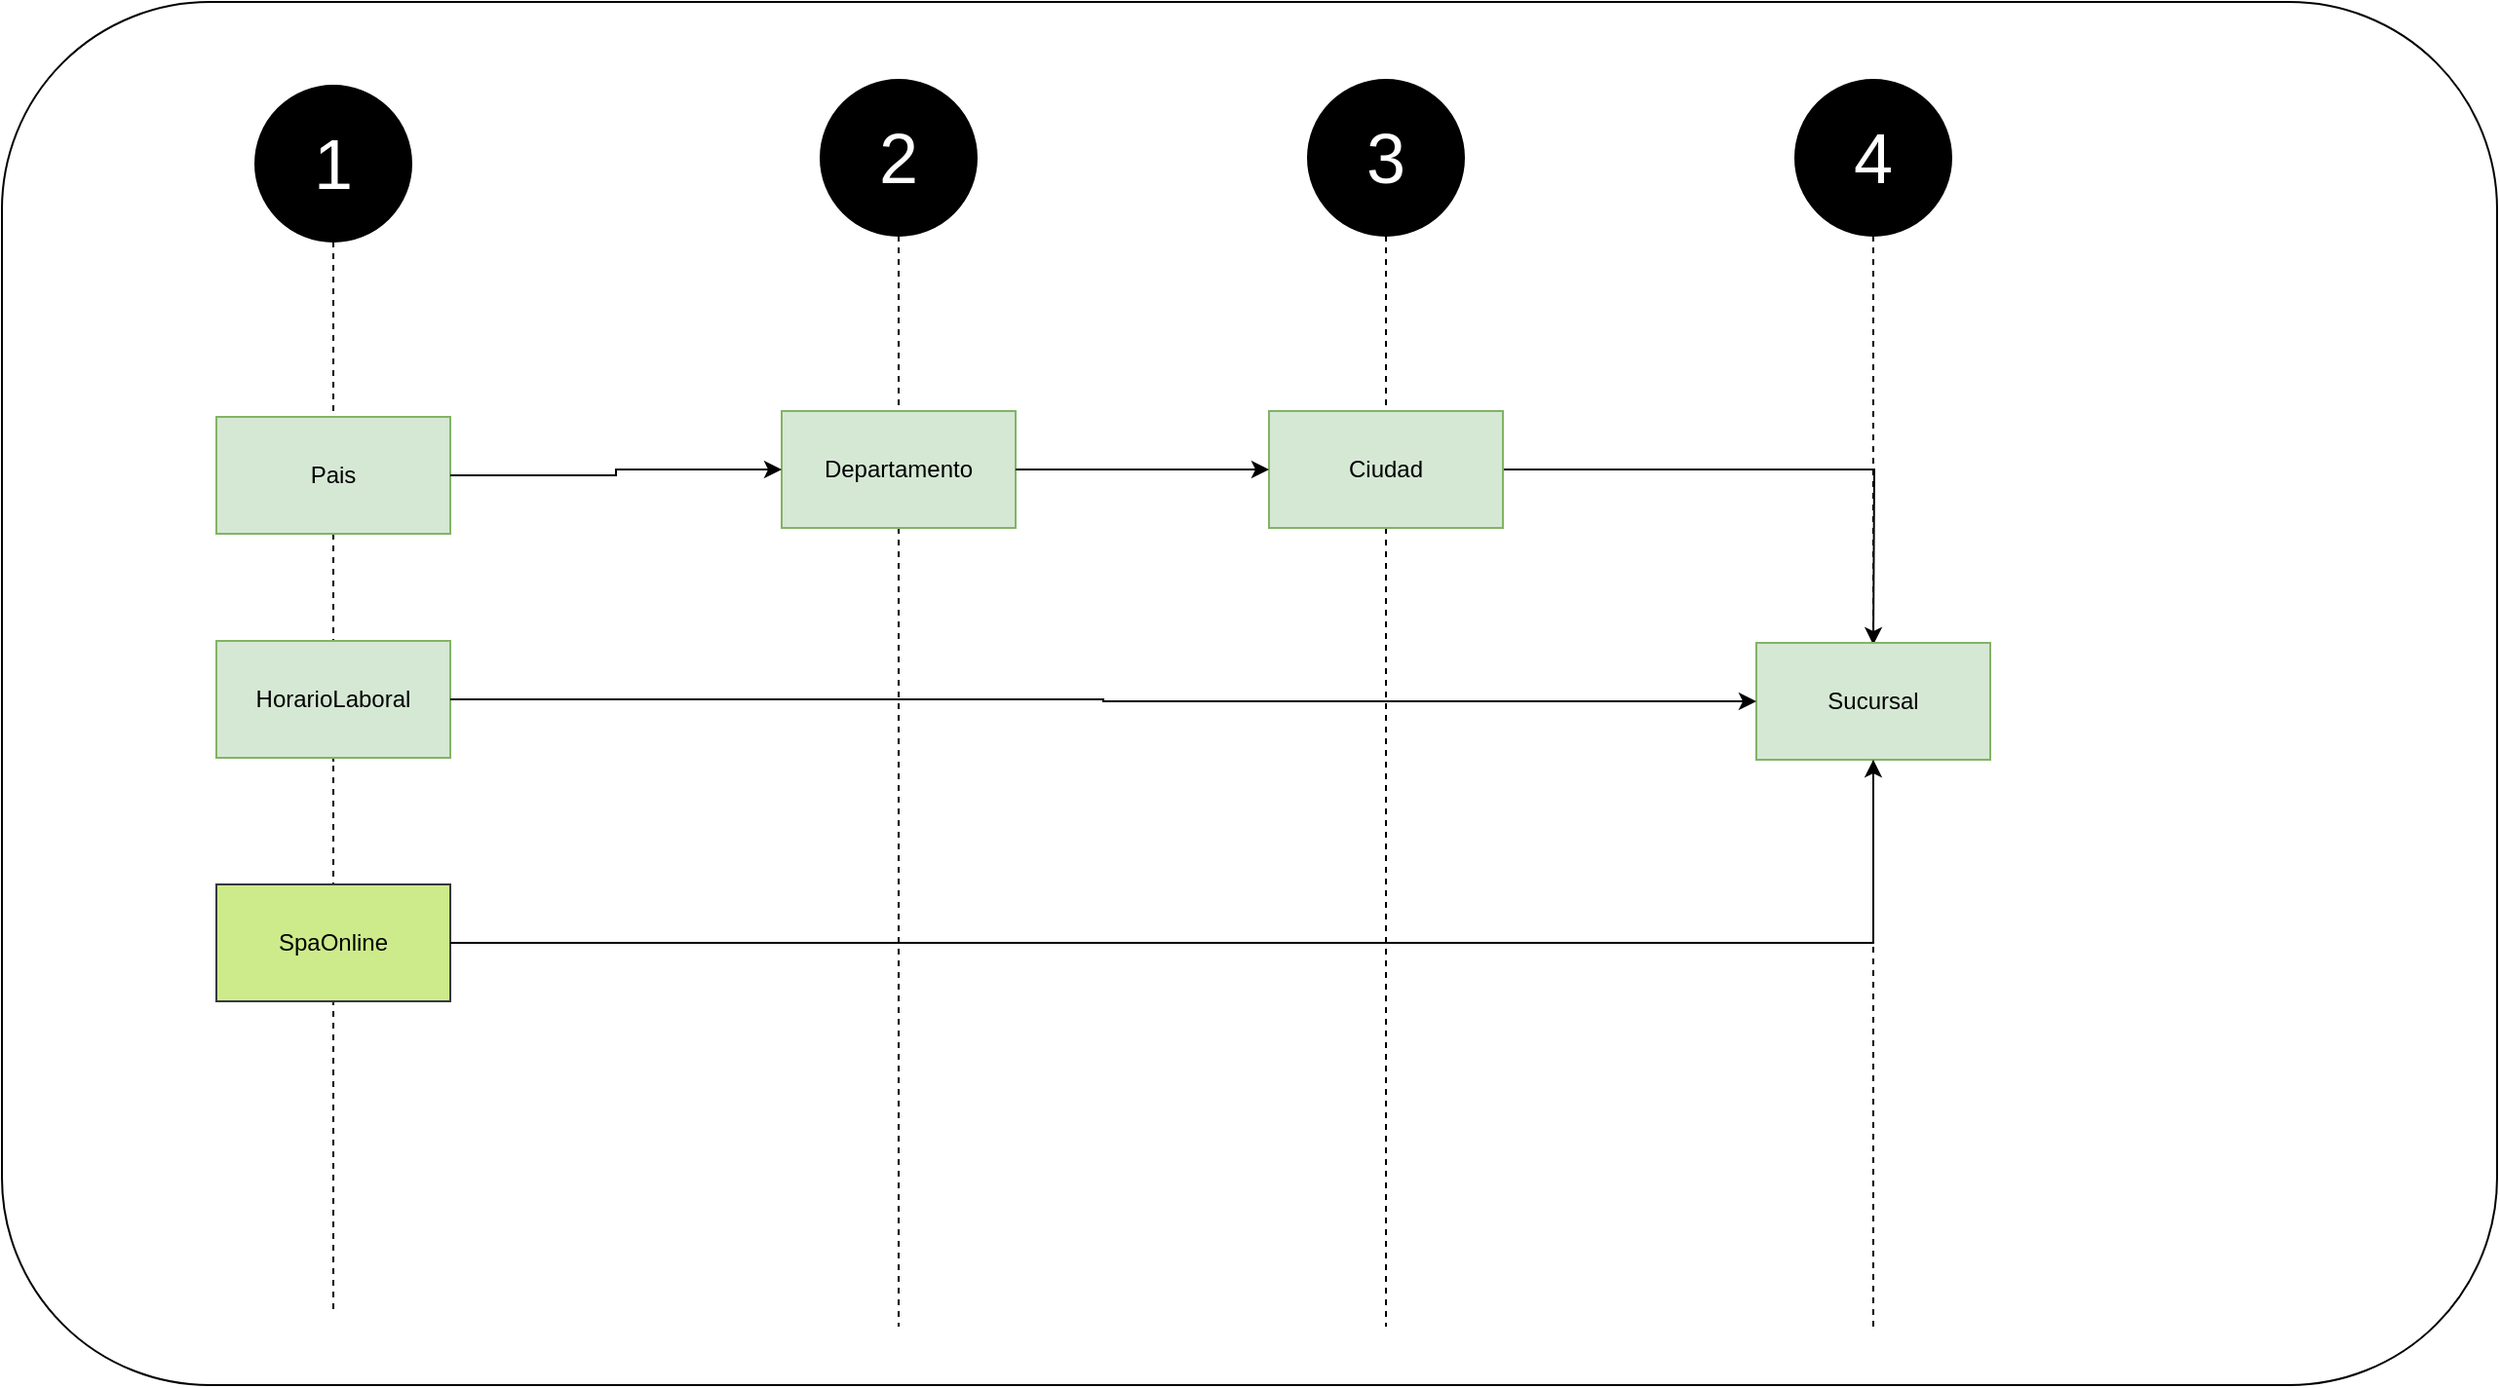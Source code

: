 <mxfile version="24.1.0" type="device" pages="6">
  <diagram name="Flujo de eventos" id="8pv-DNYvoGUgzWrE5AeU">
    <mxGraphModel dx="2084" dy="749" grid="1" gridSize="10" guides="1" tooltips="1" connect="1" arrows="1" fold="1" page="1" pageScale="1" pageWidth="827" pageHeight="1169" math="0" shadow="0">
      <root>
        <mxCell id="0" />
        <mxCell id="1" parent="0" />
        <mxCell id="7fQxY61k16eZZW7C1M29-9" value="" style="rounded=1;whiteSpace=wrap;html=1;" parent="1" vertex="1">
          <mxGeometry x="-70" width="1280" height="710" as="geometry" />
        </mxCell>
        <mxCell id="FsLN722Ixno61tcJGIGo-19" value="" style="edgeStyle=orthogonalEdgeStyle;rounded=0;orthogonalLoop=1;jettySize=auto;html=1;dashed=1;endArrow=none;endFill=0;" parent="1" source="FsLN722Ixno61tcJGIGo-3" edge="1">
          <mxGeometry relative="1" as="geometry">
            <mxPoint x="100" y="390" as="targetPoint" />
            <mxPoint x="160" y="160" as="sourcePoint" />
          </mxGeometry>
        </mxCell>
        <mxCell id="FsLN722Ixno61tcJGIGo-1" value="" style="group" parent="1" vertex="1" connectable="0">
          <mxGeometry x="60" y="43" width="110" height="630" as="geometry" />
        </mxCell>
        <mxCell id="FsLN722Ixno61tcJGIGo-2" style="edgeStyle=orthogonalEdgeStyle;rounded=0;orthogonalLoop=1;jettySize=auto;html=1;dashed=1;endArrow=none;endFill=0;" parent="FsLN722Ixno61tcJGIGo-1" edge="1">
          <mxGeometry relative="1" as="geometry">
            <mxPoint x="40" y="630.0" as="targetPoint" />
            <mxPoint x="40" y="349" as="sourcePoint" />
          </mxGeometry>
        </mxCell>
        <mxCell id="FsLN722Ixno61tcJGIGo-3" value="&lt;font color=&quot;#ffffff&quot; style=&quot;font-size: 36px;&quot;&gt;1&lt;/font&gt;" style="ellipse;whiteSpace=wrap;html=1;aspect=fixed;fillColor=#000000;" parent="FsLN722Ixno61tcJGIGo-1" vertex="1">
          <mxGeometry width="80" height="80" as="geometry" />
        </mxCell>
        <mxCell id="FsLN722Ixno61tcJGIGo-24" value="SpaOnline" style="rounded=0;whiteSpace=wrap;html=1;fillColor=#cdeb8b;strokeColor=#36393d;" parent="FsLN722Ixno61tcJGIGo-1" vertex="1">
          <mxGeometry x="-20" y="410" width="120" height="60" as="geometry" />
        </mxCell>
        <mxCell id="FsLN722Ixno61tcJGIGo-13" value="Pais" style="rounded=0;whiteSpace=wrap;html=1;fillColor=#d5e8d4;strokeColor=#82b366;" parent="FsLN722Ixno61tcJGIGo-1" vertex="1">
          <mxGeometry x="-20" y="170" width="120" height="60" as="geometry" />
        </mxCell>
        <mxCell id="sUU_oZKI1vAIVREDANUQ-1" value="HorarioLaboral" style="rounded=0;whiteSpace=wrap;html=1;fillColor=#d5e8d4;strokeColor=#82b366;" vertex="1" parent="FsLN722Ixno61tcJGIGo-1">
          <mxGeometry x="-20" y="285" width="120" height="60" as="geometry" />
        </mxCell>
        <mxCell id="FsLN722Ixno61tcJGIGo-4" value="" style="group" parent="1" vertex="1" connectable="0">
          <mxGeometry x="350" y="40" width="110" height="650" as="geometry" />
        </mxCell>
        <mxCell id="FsLN722Ixno61tcJGIGo-5" value="&lt;font color=&quot;#ffffff&quot; style=&quot;font-size: 36px;&quot;&gt;2&lt;/font&gt;" style="ellipse;whiteSpace=wrap;html=1;aspect=fixed;fillColor=#000000;" parent="FsLN722Ixno61tcJGIGo-4" vertex="1">
          <mxGeometry width="80" height="80" as="geometry" />
        </mxCell>
        <mxCell id="FsLN722Ixno61tcJGIGo-6" value="" style="edgeStyle=orthogonalEdgeStyle;rounded=0;orthogonalLoop=1;jettySize=auto;html=1;endArrow=none;endFill=0;dashed=1;" parent="FsLN722Ixno61tcJGIGo-4" source="FsLN722Ixno61tcJGIGo-5" edge="1">
          <mxGeometry relative="1" as="geometry">
            <mxPoint x="40" y="640" as="targetPoint" />
            <mxPoint x="390" y="152.642" as="sourcePoint" />
          </mxGeometry>
        </mxCell>
        <mxCell id="FsLN722Ixno61tcJGIGo-14" value="Departamento" style="rounded=0;whiteSpace=wrap;html=1;fillColor=#d5e8d4;strokeColor=#82b366;" parent="FsLN722Ixno61tcJGIGo-4" vertex="1">
          <mxGeometry x="-20" y="170" width="120" height="60" as="geometry" />
        </mxCell>
        <mxCell id="FsLN722Ixno61tcJGIGo-7" value="" style="group" parent="1" vertex="1" connectable="0">
          <mxGeometry x="600" y="40" width="100" height="650" as="geometry" />
        </mxCell>
        <mxCell id="FsLN722Ixno61tcJGIGo-8" value="&lt;font color=&quot;#ffffff&quot; style=&quot;font-size: 36px;&quot;&gt;3&lt;/font&gt;" style="ellipse;whiteSpace=wrap;html=1;aspect=fixed;fillColor=#000000;" parent="FsLN722Ixno61tcJGIGo-7" vertex="1">
          <mxGeometry width="80" height="80" as="geometry" />
        </mxCell>
        <mxCell id="FsLN722Ixno61tcJGIGo-9" value="" style="edgeStyle=orthogonalEdgeStyle;rounded=0;orthogonalLoop=1;jettySize=auto;html=1;endArrow=none;endFill=0;dashed=1;" parent="FsLN722Ixno61tcJGIGo-7" source="FsLN722Ixno61tcJGIGo-8" edge="1">
          <mxGeometry relative="1" as="geometry">
            <mxPoint x="40" y="640" as="targetPoint" />
            <mxPoint x="640" y="152.642" as="sourcePoint" />
          </mxGeometry>
        </mxCell>
        <mxCell id="FsLN722Ixno61tcJGIGo-22" style="edgeStyle=orthogonalEdgeStyle;rounded=0;orthogonalLoop=1;jettySize=auto;html=1;" parent="FsLN722Ixno61tcJGIGo-7" source="FsLN722Ixno61tcJGIGo-15" edge="1">
          <mxGeometry relative="1" as="geometry">
            <mxPoint x="290" y="290" as="targetPoint" />
          </mxGeometry>
        </mxCell>
        <mxCell id="FsLN722Ixno61tcJGIGo-15" value="Ciudad" style="rounded=0;whiteSpace=wrap;html=1;fillColor=#d5e8d4;strokeColor=#82b366;" parent="FsLN722Ixno61tcJGIGo-7" vertex="1">
          <mxGeometry x="-20" y="170" width="120" height="60" as="geometry" />
        </mxCell>
        <mxCell id="FsLN722Ixno61tcJGIGo-10" value="" style="group" parent="1" vertex="1" connectable="0">
          <mxGeometry x="850" y="40" width="100" height="640" as="geometry" />
        </mxCell>
        <mxCell id="FsLN722Ixno61tcJGIGo-11" value="&lt;font color=&quot;#ffffff&quot; style=&quot;font-size: 36px;&quot;&gt;4&lt;/font&gt;" style="ellipse;whiteSpace=wrap;html=1;aspect=fixed;fillColor=#000000;" parent="FsLN722Ixno61tcJGIGo-10" vertex="1">
          <mxGeometry width="80" height="80" as="geometry" />
        </mxCell>
        <mxCell id="FsLN722Ixno61tcJGIGo-12" value="" style="edgeStyle=orthogonalEdgeStyle;rounded=0;orthogonalLoop=1;jettySize=auto;html=1;endArrow=none;endFill=0;dashed=1;" parent="FsLN722Ixno61tcJGIGo-10" source="FsLN722Ixno61tcJGIGo-16" edge="1">
          <mxGeometry relative="1" as="geometry">
            <mxPoint x="40" y="640" as="targetPoint" />
            <mxPoint x="890" y="164.632" as="sourcePoint" />
          </mxGeometry>
        </mxCell>
        <mxCell id="FsLN722Ixno61tcJGIGo-16" value="Sucursal" style="rounded=0;whiteSpace=wrap;html=1;fillColor=#d5e8d4;strokeColor=#82b366;" parent="FsLN722Ixno61tcJGIGo-10" vertex="1">
          <mxGeometry x="-20" y="289" width="120" height="60" as="geometry" />
        </mxCell>
        <mxCell id="FsLN722Ixno61tcJGIGo-17" value="" style="edgeStyle=orthogonalEdgeStyle;rounded=0;orthogonalLoop=1;jettySize=auto;html=1;endArrow=none;endFill=0;dashed=1;" parent="FsLN722Ixno61tcJGIGo-10" source="FsLN722Ixno61tcJGIGo-11" target="FsLN722Ixno61tcJGIGo-16" edge="1">
          <mxGeometry relative="1" as="geometry">
            <mxPoint x="890" y="680" as="targetPoint" />
            <mxPoint x="890" y="120" as="sourcePoint" />
          </mxGeometry>
        </mxCell>
        <mxCell id="FsLN722Ixno61tcJGIGo-20" style="edgeStyle=orthogonalEdgeStyle;rounded=0;orthogonalLoop=1;jettySize=auto;html=1;" parent="1" source="FsLN722Ixno61tcJGIGo-13" target="FsLN722Ixno61tcJGIGo-14" edge="1">
          <mxGeometry relative="1" as="geometry" />
        </mxCell>
        <mxCell id="FsLN722Ixno61tcJGIGo-21" style="edgeStyle=orthogonalEdgeStyle;rounded=0;orthogonalLoop=1;jettySize=auto;html=1;" parent="1" source="FsLN722Ixno61tcJGIGo-14" target="FsLN722Ixno61tcJGIGo-15" edge="1">
          <mxGeometry relative="1" as="geometry" />
        </mxCell>
        <mxCell id="FsLN722Ixno61tcJGIGo-27" style="edgeStyle=orthogonalEdgeStyle;rounded=0;orthogonalLoop=1;jettySize=auto;html=1;entryX=0.5;entryY=1;entryDx=0;entryDy=0;" parent="1" source="FsLN722Ixno61tcJGIGo-24" target="FsLN722Ixno61tcJGIGo-16" edge="1">
          <mxGeometry relative="1" as="geometry" />
        </mxCell>
        <mxCell id="sUU_oZKI1vAIVREDANUQ-2" style="edgeStyle=orthogonalEdgeStyle;rounded=0;orthogonalLoop=1;jettySize=auto;html=1;entryX=0;entryY=0.5;entryDx=0;entryDy=0;" edge="1" parent="1" source="sUU_oZKI1vAIVREDANUQ-1" target="FsLN722Ixno61tcJGIGo-16">
          <mxGeometry relative="1" as="geometry" />
        </mxCell>
      </root>
    </mxGraphModel>
  </diagram>
  <diagram id="w1QghbW0DnZQQnPQd6OO" name="Pais-Event Storming">
    <mxGraphModel dx="3341" dy="2666" grid="1" gridSize="10" guides="1" tooltips="1" connect="1" arrows="1" fold="1" page="1" pageScale="1" pageWidth="827" pageHeight="1169" math="0" shadow="0">
      <root>
        <mxCell id="0" />
        <mxCell id="1" parent="0" />
        <mxCell id="lRcHXWxiXuXHqkl7Ux05-1" value="Actor" style="whiteSpace=wrap;html=1;aspect=fixed;fillColor=#FCFCAA;" parent="1" vertex="1">
          <mxGeometry x="40" y="-386" width="80" height="80" as="geometry" />
        </mxCell>
        <mxCell id="lRcHXWxiXuXHqkl7Ux05-2" value="Comandos" style="whiteSpace=wrap;html=1;aspect=fixed;fillColor=#BDD7EE;" parent="1" vertex="1">
          <mxGeometry x="150" y="-386" width="80" height="80" as="geometry" />
        </mxCell>
        <mxCell id="lRcHXWxiXuXHqkl7Ux05-3" value="Enttity" style="whiteSpace=wrap;html=1;aspect=fixed;fillColor=#FFFF00;" parent="1" vertex="1">
          <mxGeometry x="260" y="-386" width="80" height="80" as="geometry" />
        </mxCell>
        <mxCell id="lRcHXWxiXuXHqkl7Ux05-4" value="Real&amp;nbsp; Model" style="whiteSpace=wrap;html=1;aspect=fixed;fillColor=#92D050;" parent="1" vertex="1">
          <mxGeometry x="380" y="-386" width="80" height="80" as="geometry" />
        </mxCell>
        <mxCell id="lRcHXWxiXuXHqkl7Ux05-5" value="Bussines Rules" style="whiteSpace=wrap;html=1;aspect=fixed;fillColor=#CC99FF;" parent="1" vertex="1">
          <mxGeometry x="490" y="-386" width="80" height="80" as="geometry" />
        </mxCell>
        <mxCell id="lRcHXWxiXuXHqkl7Ux05-6" value="External System" style="whiteSpace=wrap;html=1;aspect=fixed;fillColor=#FDD3FA;" parent="1" vertex="1">
          <mxGeometry x="590" y="-386" width="80" height="80" as="geometry" />
        </mxCell>
        <mxCell id="lRcHXWxiXuXHqkl7Ux05-7" value="Event&lt;br&gt;" style="whiteSpace=wrap;html=1;aspect=fixed;fillColor=#FFC000;" parent="1" vertex="1">
          <mxGeometry x="790" y="-386" width="80" height="80" as="geometry" />
        </mxCell>
        <mxCell id="lRcHXWxiXuXHqkl7Ux05-8" value="Hostpot" style="whiteSpace=wrap;html=1;aspect=fixed;fillColor=#FA90B1;" parent="1" vertex="1">
          <mxGeometry x="890" y="-386" width="80" height="80" as="geometry" />
        </mxCell>
        <mxCell id="lRcHXWxiXuXHqkl7Ux05-9" value="Eventos Previos" style="whiteSpace=wrap;html=1;aspect=fixed;fillColor=#D6DCE4;" parent="1" vertex="1">
          <mxGeometry x="700" y="-386" width="80" height="80" as="geometry" />
        </mxCell>
        <mxCell id="lRcHXWxiXuXHqkl7Ux05-10" value="" style="rounded=1;whiteSpace=wrap;html=1;" parent="1" vertex="1">
          <mxGeometry x="-256" y="-210" width="1910" height="1360" as="geometry" />
        </mxCell>
        <mxCell id="lRcHXWxiXuXHqkl7Ux05-11" value="Crear Pais" style="whiteSpace=wrap;html=1;aspect=fixed;fillColor=#BDD7EE;" parent="1" vertex="1">
          <mxGeometry x="50" y="-60" width="80" height="80" as="geometry" />
        </mxCell>
        <mxCell id="lRcHXWxiXuXHqkl7Ux05-12" value="Pais" style="whiteSpace=wrap;html=1;aspect=fixed;fillColor=#FFFF00;" parent="1" vertex="1">
          <mxGeometry x="130" y="-60" width="80" height="80" as="geometry" />
        </mxCell>
        <mxCell id="lRcHXWxiXuXHqkl7Ux05-13" style="edgeStyle=orthogonalEdgeStyle;rounded=0;orthogonalLoop=1;jettySize=auto;html=1;entryX=0.5;entryY=0;entryDx=0;entryDy=0;curved=1;" parent="1" source="lRcHXWxiXuXHqkl7Ux05-16" target="lRcHXWxiXuXHqkl7Ux05-33" edge="1">
          <mxGeometry relative="1" as="geometry" />
        </mxCell>
        <mxCell id="lRcHXWxiXuXHqkl7Ux05-14" style="edgeStyle=orthogonalEdgeStyle;rounded=0;orthogonalLoop=1;jettySize=auto;html=1;exitX=0.75;exitY=1;exitDx=0;exitDy=0;entryX=0;entryY=0.25;entryDx=0;entryDy=0;curved=1;" parent="1" source="lRcHXWxiXuXHqkl7Ux05-16" target="lRcHXWxiXuXHqkl7Ux05-27" edge="1">
          <mxGeometry relative="1" as="geometry" />
        </mxCell>
        <mxCell id="lRcHXWxiXuXHqkl7Ux05-15" style="edgeStyle=orthogonalEdgeStyle;rounded=0;orthogonalLoop=1;jettySize=auto;html=1;exitX=0.75;exitY=0;exitDx=0;exitDy=0;entryX=0;entryY=0.25;entryDx=0;entryDy=0;curved=1;" parent="1" source="lRcHXWxiXuXHqkl7Ux05-16" target="lRcHXWxiXuXHqkl7Ux05-21" edge="1">
          <mxGeometry relative="1" as="geometry" />
        </mxCell>
        <mxCell id="lRcHXWxiXuXHqkl7Ux05-16" value="Pais Creado" style="whiteSpace=wrap;html=1;aspect=fixed;fillColor=#FFC000;" parent="1" vertex="1">
          <mxGeometry x="210" y="-60" width="80" height="80" as="geometry" />
        </mxCell>
        <mxCell id="lRcHXWxiXuXHqkl7Ux05-17" value="Administrador General" style="whiteSpace=wrap;html=1;aspect=fixed;fillColor=#FCFCAA;" parent="1" vertex="1">
          <mxGeometry x="-30" y="-20" width="80" height="80" as="geometry" />
        </mxCell>
        <mxCell id="lRcHXWxiXuXHqkl7Ux05-18" value="Pais Consultado" style="whiteSpace=wrap;html=1;aspect=fixed;fillColor=#D6DCE4;" parent="1" vertex="1">
          <mxGeometry x="290" y="-60" width="80" height="80" as="geometry" />
        </mxCell>
        <mxCell id="lRcHXWxiXuXHqkl7Ux05-19" value="Pol-Pais-001:&lt;br&gt;No debe existir otro Pais con el mismo nombre" style="whiteSpace=wrap;html=1;aspect=fixed;fillColor=#CC99FF;" parent="1" vertex="1">
          <mxGeometry x="110" y="20" width="120" height="120" as="geometry" />
        </mxCell>
        <mxCell id="lRcHXWxiXuXHqkl7Ux05-20" value="Pol-Pais-002:&lt;div&gt;Los datos del nuevo Pais deben ser validos a nivel de tipo de dato, longitud, obligatoriedad, formato, rango&lt;br&gt;&lt;/div&gt;" style="whiteSpace=wrap;html=1;aspect=fixed;fillColor=#CC99FF;" parent="1" vertex="1">
          <mxGeometry x="110" y="140" width="120" height="120" as="geometry" />
        </mxCell>
        <mxCell id="lRcHXWxiXuXHqkl7Ux05-21" value="Modificar&amp;nbsp; Pais" style="whiteSpace=wrap;html=1;aspect=fixed;fillColor=#BDD7EE;" parent="1" vertex="1">
          <mxGeometry x="1070" y="-60" width="80" height="80" as="geometry" />
        </mxCell>
        <mxCell id="lRcHXWxiXuXHqkl7Ux05-22" value="Pais" style="whiteSpace=wrap;html=1;aspect=fixed;fillColor=#FFFF00;" parent="1" vertex="1">
          <mxGeometry x="1150" y="-60" width="80" height="80" as="geometry" />
        </mxCell>
        <mxCell id="lRcHXWxiXuXHqkl7Ux05-23" style="edgeStyle=orthogonalEdgeStyle;rounded=0;orthogonalLoop=1;jettySize=auto;html=1;exitX=0.5;exitY=0;exitDx=0;exitDy=0;entryX=0.75;entryY=0;entryDx=0;entryDy=0;curved=1;" parent="1" source="lRcHXWxiXuXHqkl7Ux05-24" target="lRcHXWxiXuXHqkl7Ux05-33" edge="1">
          <mxGeometry relative="1" as="geometry">
            <Array as="points">
              <mxPoint x="1270" y="-80" />
              <mxPoint x="600" y="-80" />
              <mxPoint x="600" y="510" />
              <mxPoint x="200" y="510" />
            </Array>
          </mxGeometry>
        </mxCell>
        <mxCell id="lRcHXWxiXuXHqkl7Ux05-24" value="Pais Modificado" style="whiteSpace=wrap;html=1;aspect=fixed;fillColor=#FFC000;" parent="1" vertex="1">
          <mxGeometry x="1230" y="-60" width="80" height="80" as="geometry" />
        </mxCell>
        <mxCell id="lRcHXWxiXuXHqkl7Ux05-25" value="Administrador General" style="whiteSpace=wrap;html=1;aspect=fixed;fillColor=#FCFCAA;" parent="1" vertex="1">
          <mxGeometry x="990" y="-20" width="80" height="80" as="geometry" />
        </mxCell>
        <mxCell id="lRcHXWxiXuXHqkl7Ux05-26" value="Pais Creado" style="whiteSpace=wrap;html=1;aspect=fixed;fillColor=#D6DCE4;" parent="1" vertex="1">
          <mxGeometry x="1310" y="-60" width="80" height="80" as="geometry" />
        </mxCell>
        <mxCell id="lRcHXWxiXuXHqkl7Ux05-27" value="Eliminar Pais" style="whiteSpace=wrap;html=1;aspect=fixed;fillColor=#BDD7EE;" parent="1" vertex="1">
          <mxGeometry x="1070" y="700" width="80" height="80" as="geometry" />
        </mxCell>
        <mxCell id="lRcHXWxiXuXHqkl7Ux05-28" value="Pais" style="whiteSpace=wrap;html=1;aspect=fixed;fillColor=#FFFF00;" parent="1" vertex="1">
          <mxGeometry x="1150" y="700" width="80" height="80" as="geometry" />
        </mxCell>
        <mxCell id="lRcHXWxiXuXHqkl7Ux05-29" style="edgeStyle=orthogonalEdgeStyle;rounded=0;orthogonalLoop=1;jettySize=auto;html=1;entryX=0.25;entryY=1;entryDx=0;entryDy=0;curved=1;exitX=0.75;exitY=1;exitDx=0;exitDy=0;" parent="1" source="lRcHXWxiXuXHqkl7Ux05-31" target="lRcHXWxiXuXHqkl7Ux05-33" edge="1">
          <mxGeometry relative="1" as="geometry">
            <Array as="points">
              <mxPoint x="1290" y="1050" />
              <mxPoint x="160" y="1050" />
            </Array>
          </mxGeometry>
        </mxCell>
        <mxCell id="lRcHXWxiXuXHqkl7Ux05-30" style="edgeStyle=orthogonalEdgeStyle;rounded=0;orthogonalLoop=1;jettySize=auto;html=1;entryX=0.5;entryY=0;entryDx=0;entryDy=0;curved=1;exitX=0.5;exitY=0;exitDx=0;exitDy=0;" parent="1" source="lRcHXWxiXuXHqkl7Ux05-31" target="lRcHXWxiXuXHqkl7Ux05-11" edge="1">
          <mxGeometry relative="1" as="geometry">
            <Array as="points">
              <mxPoint x="1270" y="530" />
              <mxPoint x="680" y="530" />
              <mxPoint x="680" y="-130" />
              <mxPoint x="90" y="-130" />
            </Array>
          </mxGeometry>
        </mxCell>
        <mxCell id="lRcHXWxiXuXHqkl7Ux05-31" value="Pais Eliminado" style="whiteSpace=wrap;html=1;aspect=fixed;fillColor=#FFC000;" parent="1" vertex="1">
          <mxGeometry x="1230" y="700" width="80" height="80" as="geometry" />
        </mxCell>
        <mxCell id="lRcHXWxiXuXHqkl7Ux05-32" value="Administrador General" style="whiteSpace=wrap;html=1;aspect=fixed;fillColor=#FCFCAA;" parent="1" vertex="1">
          <mxGeometry x="990" y="740" width="80" height="80" as="geometry" />
        </mxCell>
        <mxCell id="lRcHXWxiXuXHqkl7Ux05-33" value="Consultar Pais" style="whiteSpace=wrap;html=1;aspect=fixed;fillColor=#BDD7EE;" parent="1" vertex="1">
          <mxGeometry x="140" y="630" width="80" height="80" as="geometry" />
        </mxCell>
        <mxCell id="lRcHXWxiXuXHqkl7Ux05-34" value="Pais" style="whiteSpace=wrap;html=1;aspect=fixed;fillColor=#FFFF00;" parent="1" vertex="1">
          <mxGeometry x="220" y="630" width="80" height="80" as="geometry" />
        </mxCell>
        <mxCell id="lRcHXWxiXuXHqkl7Ux05-35" style="edgeStyle=orthogonalEdgeStyle;rounded=0;orthogonalLoop=1;jettySize=auto;html=1;entryX=0.25;entryY=1;entryDx=0;entryDy=0;curved=1;exitX=0.25;exitY=0;exitDx=0;exitDy=0;" parent="1" source="lRcHXWxiXuXHqkl7Ux05-38" target="lRcHXWxiXuXHqkl7Ux05-11" edge="1">
          <mxGeometry relative="1" as="geometry" />
        </mxCell>
        <mxCell id="lRcHXWxiXuXHqkl7Ux05-36" style="edgeStyle=orthogonalEdgeStyle;rounded=0;orthogonalLoop=1;jettySize=auto;html=1;entryX=0.5;entryY=1;entryDx=0;entryDy=0;curved=1;exitX=0.75;exitY=1;exitDx=0;exitDy=0;" parent="1" source="lRcHXWxiXuXHqkl7Ux05-38" target="lRcHXWxiXuXHqkl7Ux05-27" edge="1">
          <mxGeometry relative="1" as="geometry">
            <Array as="points">
              <mxPoint x="360" y="890" />
              <mxPoint x="1110" y="890" />
            </Array>
          </mxGeometry>
        </mxCell>
        <mxCell id="lRcHXWxiXuXHqkl7Ux05-37" style="edgeStyle=orthogonalEdgeStyle;rounded=0;orthogonalLoop=1;jettySize=auto;html=1;curved=1;exitX=0.75;exitY=0;exitDx=0;exitDy=0;" parent="1" source="lRcHXWxiXuXHqkl7Ux05-38" target="lRcHXWxiXuXHqkl7Ux05-21" edge="1">
          <mxGeometry relative="1" as="geometry">
            <Array as="points">
              <mxPoint x="360" y="540" />
              <mxPoint x="1110" y="540" />
            </Array>
          </mxGeometry>
        </mxCell>
        <mxCell id="lRcHXWxiXuXHqkl7Ux05-38" value="Pais Consultado" style="whiteSpace=wrap;html=1;aspect=fixed;fillColor=#FFC000;" parent="1" vertex="1">
          <mxGeometry x="300" y="630" width="80" height="80" as="geometry" />
        </mxCell>
        <mxCell id="lRcHXWxiXuXHqkl7Ux05-39" value="Pais Creado" style="whiteSpace=wrap;html=1;aspect=fixed;fillColor=#D6DCE4;" parent="1" vertex="1">
          <mxGeometry x="380" y="630" width="80" height="80" as="geometry" />
        </mxCell>
        <mxCell id="lRcHXWxiXuXHqkl7Ux05-40" style="edgeStyle=orthogonalEdgeStyle;rounded=0;orthogonalLoop=1;jettySize=auto;html=1;entryX=0;entryY=0.5;entryDx=0;entryDy=0;curved=1;" parent="1" source="lRcHXWxiXuXHqkl7Ux05-41" target="lRcHXWxiXuXHqkl7Ux05-33" edge="1">
          <mxGeometry relative="1" as="geometry" />
        </mxCell>
        <mxCell id="lRcHXWxiXuXHqkl7Ux05-41" value="Administrador General" style="whiteSpace=wrap;html=1;aspect=fixed;fillColor=#FCFCAA;" parent="1" vertex="1">
          <mxGeometry x="-20" y="530" width="80" height="80" as="geometry" />
        </mxCell>
        <mxCell id="lRcHXWxiXuXHqkl7Ux05-42" style="edgeStyle=orthogonalEdgeStyle;rounded=0;orthogonalLoop=1;jettySize=auto;html=1;curved=1;" parent="1" source="lRcHXWxiXuXHqkl7Ux05-43" edge="1">
          <mxGeometry relative="1" as="geometry">
            <mxPoint x="140" y="670" as="targetPoint" />
          </mxGeometry>
        </mxCell>
        <mxCell id="lRcHXWxiXuXHqkl7Ux05-43" value="Administrador Sucursal" style="whiteSpace=wrap;html=1;aspect=fixed;fillColor=#FCFCAA;" parent="1" vertex="1">
          <mxGeometry x="-20" y="610" width="80" height="80" as="geometry" />
        </mxCell>
        <mxCell id="lRcHXWxiXuXHqkl7Ux05-44" style="edgeStyle=orthogonalEdgeStyle;rounded=0;orthogonalLoop=1;jettySize=auto;html=1;entryX=0;entryY=0.5;entryDx=0;entryDy=0;curved=1;" parent="1" source="lRcHXWxiXuXHqkl7Ux05-45" target="lRcHXWxiXuXHqkl7Ux05-33" edge="1">
          <mxGeometry relative="1" as="geometry" />
        </mxCell>
        <mxCell id="lRcHXWxiXuXHqkl7Ux05-45" value="Empleado" style="whiteSpace=wrap;html=1;aspect=fixed;fillColor=#FCFCAA;" parent="1" vertex="1">
          <mxGeometry x="-20" y="690" width="80" height="80" as="geometry" />
        </mxCell>
        <mxCell id="lRcHXWxiXuXHqkl7Ux05-46" style="edgeStyle=orthogonalEdgeStyle;rounded=0;orthogonalLoop=1;jettySize=auto;html=1;entryX=0;entryY=0.5;entryDx=0;entryDy=0;curved=1;" parent="1" source="lRcHXWxiXuXHqkl7Ux05-47" target="lRcHXWxiXuXHqkl7Ux05-33" edge="1">
          <mxGeometry relative="1" as="geometry" />
        </mxCell>
        <mxCell id="lRcHXWxiXuXHqkl7Ux05-47" value="cliente" style="whiteSpace=wrap;html=1;aspect=fixed;fillColor=#FCFCAA;" parent="1" vertex="1">
          <mxGeometry x="-20" y="770" width="80" height="80" as="geometry" />
        </mxCell>
        <mxCell id="lRcHXWxiXuXHqkl7Ux05-48" value="Pol-Pais-003: Si se envía parametros de consulta, deben ser validos a nivel de tipo de datos, longitud, obligatoriedad, formato, rango" style="whiteSpace=wrap;html=1;aspect=fixed;fillColor=#CC99FF;" parent="1" vertex="1">
          <mxGeometry x="200" y="710" width="120" height="120" as="geometry" />
        </mxCell>
        <mxCell id="lRcHXWxiXuXHqkl7Ux05-49" value="Pais Consultado" style="whiteSpace=wrap;html=1;aspect=fixed;fillColor=#D6DCE4;" parent="1" vertex="1">
          <mxGeometry x="1310" y="20" width="80" height="80" as="geometry" />
        </mxCell>
        <mxCell id="lRcHXWxiXuXHqkl7Ux05-50" value="Pol-Pais-004:&lt;br&gt;No debe existir otro Pais con el mismo nombre, a exepcion de que sea el mismo que se esta modificando." style="whiteSpace=wrap;html=1;aspect=fixed;fillColor=#CC99FF;" parent="1" vertex="1">
          <mxGeometry x="1130" y="20" width="120" height="120" as="geometry" />
        </mxCell>
        <mxCell id="lRcHXWxiXuXHqkl7Ux05-51" value="Pol-Pais-002:&lt;div&gt;Los datos del nuevo Pais deben ser validos a nivel de tipo de dato, longitud, obligatoriedad, formato, rango&lt;br&gt;&lt;/div&gt;" style="whiteSpace=wrap;html=1;aspect=fixed;fillColor=#CC99FF;" parent="1" vertex="1">
          <mxGeometry x="1130" y="140" width="120" height="120" as="geometry" />
        </mxCell>
        <mxCell id="lRcHXWxiXuXHqkl7Ux05-52" value="Pol-Pais-005: Debe existir Pais que se esta modificando" style="whiteSpace=wrap;html=1;aspect=fixed;fillColor=#CC99FF;" parent="1" vertex="1">
          <mxGeometry x="1130" y="260" width="120" height="120" as="geometry" />
        </mxCell>
        <mxCell id="lRcHXWxiXuXHqkl7Ux05-53" value="Pol-Pais-006: Que el Pais exista y que no tenga Departamentos asociados" style="whiteSpace=wrap;html=1;aspect=fixed;fillColor=#CC99FF;" parent="1" vertex="1">
          <mxGeometry x="1130" y="780" width="120" height="120" as="geometry" />
        </mxCell>
        <mxCell id="lRcHXWxiXuXHqkl7Ux05-54" value="Pais Creado" style="whiteSpace=wrap;html=1;aspect=fixed;fillColor=#D6DCE4;" parent="1" vertex="1">
          <mxGeometry x="1310" y="700" width="80" height="80" as="geometry" />
        </mxCell>
        <mxCell id="lRcHXWxiXuXHqkl7Ux05-55" value="Pais Consultado" style="whiteSpace=wrap;html=1;aspect=fixed;fillColor=#D6DCE4;" parent="1" vertex="1">
          <mxGeometry x="1310" y="780" width="80" height="80" as="geometry" />
        </mxCell>
        <mxCell id="lRcHXWxiXuXHqkl7Ux05-56" value="Pais Modificado" style="whiteSpace=wrap;html=1;aspect=fixed;fillColor=#D6DCE4;" parent="1" vertex="1">
          <mxGeometry x="1310" y="860" width="80" height="80" as="geometry" />
        </mxCell>
        <mxCell id="lRcHXWxiXuXHqkl7Ux05-57" value="&lt;span style=&quot;font-size: 28px;&quot;&gt;&lt;b&gt;Pais&lt;/b&gt;&lt;/span&gt;" style="text;html=1;align=center;verticalAlign=middle;resizable=0;points=[];autosize=1;strokeColor=none;fillColor=none;" parent="1" vertex="1">
          <mxGeometry x="710" y="-180" width="80" height="50" as="geometry" />
        </mxCell>
      </root>
    </mxGraphModel>
  </diagram>
  <diagram id="B9iVVSWCBoBxGNukzXjU" name="Departamento-Event Storming">
    <mxGraphModel dx="4347" dy="3265" grid="1" gridSize="10" guides="1" tooltips="1" connect="1" arrows="1" fold="1" page="1" pageScale="1" pageWidth="827" pageHeight="1169" math="0" shadow="0">
      <root>
        <mxCell id="0" />
        <mxCell id="1" parent="0" />
        <mxCell id="gV9A21boz1jaqmjQYj2U-1" value="Actor" style="whiteSpace=wrap;html=1;aspect=fixed;fillColor=#FCFCAA;" vertex="1" parent="1">
          <mxGeometry x="40" y="-230" width="80" height="80" as="geometry" />
        </mxCell>
        <mxCell id="gV9A21boz1jaqmjQYj2U-2" value="Comandos" style="whiteSpace=wrap;html=1;aspect=fixed;fillColor=#BDD7EE;" vertex="1" parent="1">
          <mxGeometry x="150" y="-230" width="80" height="80" as="geometry" />
        </mxCell>
        <mxCell id="gV9A21boz1jaqmjQYj2U-3" value="Enttity" style="whiteSpace=wrap;html=1;aspect=fixed;fillColor=#FFFF00;" vertex="1" parent="1">
          <mxGeometry x="260" y="-230" width="80" height="80" as="geometry" />
        </mxCell>
        <mxCell id="gV9A21boz1jaqmjQYj2U-4" value="Real&amp;nbsp; Model" style="whiteSpace=wrap;html=1;aspect=fixed;fillColor=#92D050;" vertex="1" parent="1">
          <mxGeometry x="380" y="-230" width="80" height="80" as="geometry" />
        </mxCell>
        <mxCell id="gV9A21boz1jaqmjQYj2U-5" value="Bussines Rules" style="whiteSpace=wrap;html=1;aspect=fixed;fillColor=#CC99FF;" vertex="1" parent="1">
          <mxGeometry x="490" y="-230" width="80" height="80" as="geometry" />
        </mxCell>
        <mxCell id="gV9A21boz1jaqmjQYj2U-6" value="External System" style="whiteSpace=wrap;html=1;aspect=fixed;fillColor=#FDD3FA;" vertex="1" parent="1">
          <mxGeometry x="590" y="-230" width="80" height="80" as="geometry" />
        </mxCell>
        <mxCell id="gV9A21boz1jaqmjQYj2U-7" value="Event&lt;br&gt;" style="whiteSpace=wrap;html=1;aspect=fixed;fillColor=#FFC000;" vertex="1" parent="1">
          <mxGeometry x="790" y="-230" width="80" height="80" as="geometry" />
        </mxCell>
        <mxCell id="gV9A21boz1jaqmjQYj2U-8" value="Hostpot" style="whiteSpace=wrap;html=1;aspect=fixed;fillColor=#FA90B1;" vertex="1" parent="1">
          <mxGeometry x="890" y="-230" width="80" height="80" as="geometry" />
        </mxCell>
        <mxCell id="gV9A21boz1jaqmjQYj2U-9" value="Eventos Previos" style="whiteSpace=wrap;html=1;aspect=fixed;fillColor=#D6DCE4;" vertex="1" parent="1">
          <mxGeometry x="700" y="-230" width="80" height="80" as="geometry" />
        </mxCell>
        <mxCell id="gV9A21boz1jaqmjQYj2U-10" value="" style="rounded=1;whiteSpace=wrap;html=1;" vertex="1" parent="1">
          <mxGeometry x="-410" y="-50" width="1910" height="1360" as="geometry" />
        </mxCell>
        <mxCell id="gV9A21boz1jaqmjQYj2U-11" value="Crear&amp;nbsp; Departamento" style="whiteSpace=wrap;html=1;aspect=fixed;fillColor=#BDD7EE;" vertex="1" parent="1">
          <mxGeometry x="-104" y="110" width="80" height="80" as="geometry" />
        </mxCell>
        <mxCell id="gV9A21boz1jaqmjQYj2U-12" value="Departamento" style="whiteSpace=wrap;html=1;aspect=fixed;fillColor=#FFFF00;" vertex="1" parent="1">
          <mxGeometry x="-24" y="110" width="80" height="80" as="geometry" />
        </mxCell>
        <mxCell id="gV9A21boz1jaqmjQYj2U-13" style="edgeStyle=orthogonalEdgeStyle;rounded=0;orthogonalLoop=1;jettySize=auto;html=1;entryX=0.5;entryY=0;entryDx=0;entryDy=0;curved=1;" edge="1" parent="1" source="gV9A21boz1jaqmjQYj2U-16" target="gV9A21boz1jaqmjQYj2U-33">
          <mxGeometry relative="1" as="geometry">
            <Array as="points">
              <mxPoint x="96" y="700" />
              <mxPoint x="26" y="700" />
            </Array>
          </mxGeometry>
        </mxCell>
        <mxCell id="gV9A21boz1jaqmjQYj2U-14" style="edgeStyle=orthogonalEdgeStyle;rounded=0;orthogonalLoop=1;jettySize=auto;html=1;exitX=0.75;exitY=1;exitDx=0;exitDy=0;entryX=0;entryY=0.25;entryDx=0;entryDy=0;curved=1;" edge="1" parent="1" source="gV9A21boz1jaqmjQYj2U-16" target="gV9A21boz1jaqmjQYj2U-27">
          <mxGeometry relative="1" as="geometry" />
        </mxCell>
        <mxCell id="gV9A21boz1jaqmjQYj2U-15" style="edgeStyle=orthogonalEdgeStyle;rounded=0;orthogonalLoop=1;jettySize=auto;html=1;exitX=0.75;exitY=0;exitDx=0;exitDy=0;entryX=0;entryY=0.25;entryDx=0;entryDy=0;curved=1;" edge="1" parent="1" source="gV9A21boz1jaqmjQYj2U-16" target="gV9A21boz1jaqmjQYj2U-21">
          <mxGeometry relative="1" as="geometry" />
        </mxCell>
        <mxCell id="gV9A21boz1jaqmjQYj2U-16" value="Departamento Creado" style="whiteSpace=wrap;html=1;aspect=fixed;fillColor=#FFC000;" vertex="1" parent="1">
          <mxGeometry x="56" y="110" width="80" height="80" as="geometry" />
        </mxCell>
        <mxCell id="gV9A21boz1jaqmjQYj2U-17" value="Administrador General" style="whiteSpace=wrap;html=1;aspect=fixed;fillColor=#FCFCAA;" vertex="1" parent="1">
          <mxGeometry x="-184" y="150" width="80" height="80" as="geometry" />
        </mxCell>
        <mxCell id="gV9A21boz1jaqmjQYj2U-18" value="Departamento Consultado" style="whiteSpace=wrap;html=1;aspect=fixed;fillColor=#D6DCE4;" vertex="1" parent="1">
          <mxGeometry x="136" y="110" width="80" height="80" as="geometry" />
        </mxCell>
        <mxCell id="gV9A21boz1jaqmjQYj2U-19" value="Pol-Departamento-001:&lt;br&gt;No debe existir otro Departamento con el mismo nombre" style="whiteSpace=wrap;html=1;aspect=fixed;fillColor=#CC99FF;" vertex="1" parent="1">
          <mxGeometry x="-44" y="190" width="120" height="120" as="geometry" />
        </mxCell>
        <mxCell id="gV9A21boz1jaqmjQYj2U-20" value="Pol-Departamento-002:&lt;div&gt;Los datos del nuevo Departamentodeben ser validos a nivel de tipo de dato, longitud, obligatoriedad, formato, rango&lt;br&gt;&lt;/div&gt;" style="whiteSpace=wrap;html=1;aspect=fixed;fillColor=#CC99FF;" vertex="1" parent="1">
          <mxGeometry x="-44" y="310" width="120" height="120" as="geometry" />
        </mxCell>
        <mxCell id="gV9A21boz1jaqmjQYj2U-21" value="Modificar Departamento" style="whiteSpace=wrap;html=1;aspect=fixed;fillColor=#BDD7EE;" vertex="1" parent="1">
          <mxGeometry x="916" y="110" width="80" height="80" as="geometry" />
        </mxCell>
        <mxCell id="gV9A21boz1jaqmjQYj2U-22" value="Departamento" style="whiteSpace=wrap;html=1;aspect=fixed;fillColor=#FFFF00;" vertex="1" parent="1">
          <mxGeometry x="996" y="110" width="80" height="80" as="geometry" />
        </mxCell>
        <mxCell id="gV9A21boz1jaqmjQYj2U-23" style="edgeStyle=orthogonalEdgeStyle;rounded=0;orthogonalLoop=1;jettySize=auto;html=1;exitX=0.5;exitY=0;exitDx=0;exitDy=0;entryX=0.75;entryY=0;entryDx=0;entryDy=0;curved=1;" edge="1" parent="1" source="gV9A21boz1jaqmjQYj2U-24" target="gV9A21boz1jaqmjQYj2U-33">
          <mxGeometry relative="1" as="geometry">
            <Array as="points">
              <mxPoint x="1116" y="90" />
              <mxPoint x="446" y="90" />
              <mxPoint x="446" y="680" />
              <mxPoint x="46" y="680" />
            </Array>
          </mxGeometry>
        </mxCell>
        <mxCell id="gV9A21boz1jaqmjQYj2U-24" value="Departamento Modificado" style="whiteSpace=wrap;html=1;aspect=fixed;fillColor=#FFC000;" vertex="1" parent="1">
          <mxGeometry x="1076" y="110" width="80" height="80" as="geometry" />
        </mxCell>
        <mxCell id="gV9A21boz1jaqmjQYj2U-25" value="Administrador General" style="whiteSpace=wrap;html=1;aspect=fixed;fillColor=#FCFCAA;" vertex="1" parent="1">
          <mxGeometry x="836" y="150" width="80" height="80" as="geometry" />
        </mxCell>
        <mxCell id="gV9A21boz1jaqmjQYj2U-26" value="Departamento Creado" style="whiteSpace=wrap;html=1;aspect=fixed;fillColor=#D6DCE4;" vertex="1" parent="1">
          <mxGeometry x="1156" y="110" width="80" height="80" as="geometry" />
        </mxCell>
        <mxCell id="gV9A21boz1jaqmjQYj2U-27" value="Eliminar Departamento" style="whiteSpace=wrap;html=1;aspect=fixed;fillColor=#BDD7EE;" vertex="1" parent="1">
          <mxGeometry x="916" y="870" width="80" height="80" as="geometry" />
        </mxCell>
        <mxCell id="gV9A21boz1jaqmjQYj2U-28" value="Departamento" style="whiteSpace=wrap;html=1;aspect=fixed;fillColor=#FFFF00;" vertex="1" parent="1">
          <mxGeometry x="996" y="870" width="80" height="80" as="geometry" />
        </mxCell>
        <mxCell id="gV9A21boz1jaqmjQYj2U-29" style="edgeStyle=orthogonalEdgeStyle;rounded=0;orthogonalLoop=1;jettySize=auto;html=1;entryX=0.25;entryY=1;entryDx=0;entryDy=0;curved=1;exitX=0.75;exitY=1;exitDx=0;exitDy=0;" edge="1" parent="1" source="gV9A21boz1jaqmjQYj2U-31" target="gV9A21boz1jaqmjQYj2U-33">
          <mxGeometry relative="1" as="geometry">
            <Array as="points">
              <mxPoint x="1136" y="1220" />
              <mxPoint x="6" y="1220" />
            </Array>
          </mxGeometry>
        </mxCell>
        <mxCell id="gV9A21boz1jaqmjQYj2U-30" style="edgeStyle=orthogonalEdgeStyle;rounded=0;orthogonalLoop=1;jettySize=auto;html=1;entryX=0.5;entryY=0;entryDx=0;entryDy=0;curved=1;exitX=0.5;exitY=0;exitDx=0;exitDy=0;" edge="1" parent="1" source="gV9A21boz1jaqmjQYj2U-31" target="gV9A21boz1jaqmjQYj2U-11">
          <mxGeometry relative="1" as="geometry">
            <Array as="points">
              <mxPoint x="1116" y="700" />
              <mxPoint x="526" y="700" />
              <mxPoint x="526" y="40" />
              <mxPoint x="-64" y="40" />
            </Array>
          </mxGeometry>
        </mxCell>
        <mxCell id="gV9A21boz1jaqmjQYj2U-31" value="Departamento Eliminado" style="whiteSpace=wrap;html=1;aspect=fixed;fillColor=#FFC000;" vertex="1" parent="1">
          <mxGeometry x="1076" y="870" width="80" height="80" as="geometry" />
        </mxCell>
        <mxCell id="gV9A21boz1jaqmjQYj2U-32" value="Administrador General" style="whiteSpace=wrap;html=1;aspect=fixed;fillColor=#FCFCAA;" vertex="1" parent="1">
          <mxGeometry x="836" y="910" width="80" height="80" as="geometry" />
        </mxCell>
        <mxCell id="gV9A21boz1jaqmjQYj2U-33" value="Consultar&amp;nbsp; Departamento" style="whiteSpace=wrap;html=1;aspect=fixed;fillColor=#BDD7EE;" vertex="1" parent="1">
          <mxGeometry x="-14" y="800" width="80" height="80" as="geometry" />
        </mxCell>
        <mxCell id="gV9A21boz1jaqmjQYj2U-34" value="Departamento" style="whiteSpace=wrap;html=1;aspect=fixed;fillColor=#FFFF00;" vertex="1" parent="1">
          <mxGeometry x="66" y="800" width="80" height="80" as="geometry" />
        </mxCell>
        <mxCell id="gV9A21boz1jaqmjQYj2U-35" style="edgeStyle=orthogonalEdgeStyle;rounded=0;orthogonalLoop=1;jettySize=auto;html=1;entryX=0.25;entryY=1;entryDx=0;entryDy=0;curved=1;exitX=0.25;exitY=0;exitDx=0;exitDy=0;" edge="1" parent="1" source="gV9A21boz1jaqmjQYj2U-38" target="gV9A21boz1jaqmjQYj2U-11">
          <mxGeometry relative="1" as="geometry">
            <Array as="points">
              <mxPoint x="166" y="650" />
              <mxPoint x="-84" y="650" />
            </Array>
          </mxGeometry>
        </mxCell>
        <mxCell id="gV9A21boz1jaqmjQYj2U-36" style="edgeStyle=orthogonalEdgeStyle;rounded=0;orthogonalLoop=1;jettySize=auto;html=1;entryX=0.5;entryY=1;entryDx=0;entryDy=0;curved=1;exitX=0.75;exitY=1;exitDx=0;exitDy=0;" edge="1" parent="1" source="gV9A21boz1jaqmjQYj2U-38" target="gV9A21boz1jaqmjQYj2U-27">
          <mxGeometry relative="1" as="geometry">
            <Array as="points">
              <mxPoint x="206" y="1060" />
              <mxPoint x="956" y="1060" />
            </Array>
          </mxGeometry>
        </mxCell>
        <mxCell id="gV9A21boz1jaqmjQYj2U-37" style="edgeStyle=orthogonalEdgeStyle;rounded=0;orthogonalLoop=1;jettySize=auto;html=1;curved=1;exitX=0.75;exitY=0;exitDx=0;exitDy=0;" edge="1" parent="1" source="gV9A21boz1jaqmjQYj2U-38" target="gV9A21boz1jaqmjQYj2U-21">
          <mxGeometry relative="1" as="geometry">
            <Array as="points">
              <mxPoint x="206" y="710" />
              <mxPoint x="956" y="710" />
            </Array>
          </mxGeometry>
        </mxCell>
        <mxCell id="gV9A21boz1jaqmjQYj2U-38" value="Departamento Consultado" style="whiteSpace=wrap;html=1;aspect=fixed;fillColor=#FFC000;" vertex="1" parent="1">
          <mxGeometry x="146" y="800" width="80" height="80" as="geometry" />
        </mxCell>
        <mxCell id="gV9A21boz1jaqmjQYj2U-39" value="Departamento Creado" style="whiteSpace=wrap;html=1;aspect=fixed;fillColor=#D6DCE4;" vertex="1" parent="1">
          <mxGeometry x="226" y="800" width="80" height="80" as="geometry" />
        </mxCell>
        <mxCell id="gV9A21boz1jaqmjQYj2U-40" style="edgeStyle=orthogonalEdgeStyle;rounded=0;orthogonalLoop=1;jettySize=auto;html=1;entryX=0;entryY=0.5;entryDx=0;entryDy=0;curved=1;" edge="1" parent="1" source="gV9A21boz1jaqmjQYj2U-41" target="gV9A21boz1jaqmjQYj2U-33">
          <mxGeometry relative="1" as="geometry" />
        </mxCell>
        <mxCell id="gV9A21boz1jaqmjQYj2U-41" value="Administrador General" style="whiteSpace=wrap;html=1;aspect=fixed;fillColor=#FCFCAA;" vertex="1" parent="1">
          <mxGeometry x="-174" y="700" width="80" height="80" as="geometry" />
        </mxCell>
        <mxCell id="gV9A21boz1jaqmjQYj2U-42" style="edgeStyle=orthogonalEdgeStyle;rounded=0;orthogonalLoop=1;jettySize=auto;html=1;curved=1;" edge="1" parent="1" source="gV9A21boz1jaqmjQYj2U-43">
          <mxGeometry relative="1" as="geometry">
            <mxPoint x="-14" y="840" as="targetPoint" />
          </mxGeometry>
        </mxCell>
        <mxCell id="gV9A21boz1jaqmjQYj2U-43" value="Administrador Sucursal" style="whiteSpace=wrap;html=1;aspect=fixed;fillColor=#FCFCAA;" vertex="1" parent="1">
          <mxGeometry x="-174" y="780" width="80" height="80" as="geometry" />
        </mxCell>
        <mxCell id="gV9A21boz1jaqmjQYj2U-44" style="edgeStyle=orthogonalEdgeStyle;rounded=0;orthogonalLoop=1;jettySize=auto;html=1;entryX=0;entryY=0.5;entryDx=0;entryDy=0;curved=1;" edge="1" parent="1" source="gV9A21boz1jaqmjQYj2U-45" target="gV9A21boz1jaqmjQYj2U-33">
          <mxGeometry relative="1" as="geometry" />
        </mxCell>
        <mxCell id="gV9A21boz1jaqmjQYj2U-45" value="Empleado" style="whiteSpace=wrap;html=1;aspect=fixed;fillColor=#FCFCAA;" vertex="1" parent="1">
          <mxGeometry x="-174" y="860" width="80" height="80" as="geometry" />
        </mxCell>
        <mxCell id="gV9A21boz1jaqmjQYj2U-46" style="edgeStyle=orthogonalEdgeStyle;rounded=0;orthogonalLoop=1;jettySize=auto;html=1;entryX=0;entryY=0.5;entryDx=0;entryDy=0;curved=1;" edge="1" parent="1" source="gV9A21boz1jaqmjQYj2U-47" target="gV9A21boz1jaqmjQYj2U-33">
          <mxGeometry relative="1" as="geometry" />
        </mxCell>
        <mxCell id="gV9A21boz1jaqmjQYj2U-47" value="cliente" style="whiteSpace=wrap;html=1;aspect=fixed;fillColor=#FCFCAA;" vertex="1" parent="1">
          <mxGeometry x="-174" y="940" width="80" height="80" as="geometry" />
        </mxCell>
        <mxCell id="gV9A21boz1jaqmjQYj2U-48" value="Pol-Departamento-004:Si se envía parametros de consulta, deben ser validos a nivel de tipo de datos, longitud, obligatoriedad, formato, rango" style="whiteSpace=wrap;html=1;aspect=fixed;fillColor=#CC99FF;" vertex="1" parent="1">
          <mxGeometry x="46" y="880" width="120" height="120" as="geometry" />
        </mxCell>
        <mxCell id="gV9A21boz1jaqmjQYj2U-49" value="DepartamentoConsultado" style="whiteSpace=wrap;html=1;aspect=fixed;fillColor=#D6DCE4;" vertex="1" parent="1">
          <mxGeometry x="1156" y="190" width="80" height="80" as="geometry" />
        </mxCell>
        <mxCell id="gV9A21boz1jaqmjQYj2U-50" value="Pol-Departamento-005:&lt;br&gt;No debe existir otro Departamentocon el mismo nombre, a exepcion de que sea el mismo que se esta modificando." style="whiteSpace=wrap;html=1;aspect=fixed;fillColor=#CC99FF;" vertex="1" parent="1">
          <mxGeometry x="976" y="190" width="120" height="120" as="geometry" />
        </mxCell>
        <mxCell id="gV9A21boz1jaqmjQYj2U-51" value="Pol-Departamento-002:&lt;div&gt;Los datos del nuevo Departamentodeben ser validos a nivel de tipo de dato, longitud, obligatoriedad, formato, rango&lt;br&gt;&lt;/div&gt;" style="whiteSpace=wrap;html=1;aspect=fixed;fillColor=#CC99FF;" vertex="1" parent="1">
          <mxGeometry x="976" y="310" width="120" height="120" as="geometry" />
        </mxCell>
        <mxCell id="gV9A21boz1jaqmjQYj2U-52" value="Pol-Departamento-006: Debe existir el Departamentoque se esta modificando" style="whiteSpace=wrap;html=1;aspect=fixed;fillColor=#CC99FF;" vertex="1" parent="1">
          <mxGeometry x="976" y="430" width="120" height="120" as="geometry" />
        </mxCell>
        <mxCell id="gV9A21boz1jaqmjQYj2U-53" value="Pol-Departamento-007: Que el Departamento exista y que no tenga una ciudad&amp;nbsp;" style="whiteSpace=wrap;html=1;aspect=fixed;fillColor=#CC99FF;" vertex="1" parent="1">
          <mxGeometry x="976" y="950" width="120" height="120" as="geometry" />
        </mxCell>
        <mxCell id="gV9A21boz1jaqmjQYj2U-54" value="Departamento Creado" style="whiteSpace=wrap;html=1;aspect=fixed;fillColor=#D6DCE4;" vertex="1" parent="1">
          <mxGeometry x="1156" y="870" width="80" height="80" as="geometry" />
        </mxCell>
        <mxCell id="gV9A21boz1jaqmjQYj2U-55" value="Departamento Consultado" style="whiteSpace=wrap;html=1;aspect=fixed;fillColor=#D6DCE4;" vertex="1" parent="1">
          <mxGeometry x="1156" y="950" width="80" height="80" as="geometry" />
        </mxCell>
        <mxCell id="gV9A21boz1jaqmjQYj2U-56" value="Departamento Modificado" style="whiteSpace=wrap;html=1;aspect=fixed;fillColor=#D6DCE4;" vertex="1" parent="1">
          <mxGeometry x="1156" y="1030" width="80" height="80" as="geometry" />
        </mxCell>
        <mxCell id="gV9A21boz1jaqmjQYj2U-57" value="&lt;span style=&quot;font-size: 28px;&quot;&gt;&lt;b&gt;Departamento&lt;/b&gt;&lt;/span&gt;" style="text;html=1;align=center;verticalAlign=middle;resizable=0;points=[];autosize=1;strokeColor=none;fillColor=none;" vertex="1" parent="1">
          <mxGeometry x="491" y="-10" width="210" height="50" as="geometry" />
        </mxCell>
        <mxCell id="gV9A21boz1jaqmjQYj2U-58" value="Pol-Departamento-003:&lt;div&gt;Debe existir un pais al cual debe estar asociado el&amp;nbsp;&lt;span style=&quot;background-color: initial;&quot;&gt;Departamento&lt;/span&gt;&lt;/div&gt;" style="whiteSpace=wrap;html=1;aspect=fixed;fillColor=#CC99FF;" vertex="1" parent="1">
          <mxGeometry x="-44" y="430" width="120" height="120" as="geometry" />
        </mxCell>
      </root>
    </mxGraphModel>
  </diagram>
  <diagram id="RxWqQS3wzYD88XI7XiO_" name="Ciudad-Event Storming">
    <mxGraphModel dx="5227" dy="3789" grid="1" gridSize="10" guides="1" tooltips="1" connect="1" arrows="1" fold="1" page="1" pageScale="1" pageWidth="827" pageHeight="1169" math="0" shadow="0">
      <root>
        <mxCell id="0" />
        <mxCell id="1" parent="0" />
        <mxCell id="7IKEvfylGx87A_bj2UO8-1" value="Actor" style="whiteSpace=wrap;html=1;aspect=fixed;fillColor=#FCFCAA;" vertex="1" parent="1">
          <mxGeometry x="40" y="-230" width="80" height="80" as="geometry" />
        </mxCell>
        <mxCell id="7IKEvfylGx87A_bj2UO8-2" value="Comandos" style="whiteSpace=wrap;html=1;aspect=fixed;fillColor=#BDD7EE;" vertex="1" parent="1">
          <mxGeometry x="150" y="-230" width="80" height="80" as="geometry" />
        </mxCell>
        <mxCell id="7IKEvfylGx87A_bj2UO8-3" value="Enttity" style="whiteSpace=wrap;html=1;aspect=fixed;fillColor=#FFFF00;" vertex="1" parent="1">
          <mxGeometry x="260" y="-230" width="80" height="80" as="geometry" />
        </mxCell>
        <mxCell id="7IKEvfylGx87A_bj2UO8-4" value="Real&amp;nbsp; Model" style="whiteSpace=wrap;html=1;aspect=fixed;fillColor=#92D050;" vertex="1" parent="1">
          <mxGeometry x="380" y="-230" width="80" height="80" as="geometry" />
        </mxCell>
        <mxCell id="7IKEvfylGx87A_bj2UO8-5" value="Bussines Rules" style="whiteSpace=wrap;html=1;aspect=fixed;fillColor=#CC99FF;" vertex="1" parent="1">
          <mxGeometry x="490" y="-230" width="80" height="80" as="geometry" />
        </mxCell>
        <mxCell id="7IKEvfylGx87A_bj2UO8-6" value="External System" style="whiteSpace=wrap;html=1;aspect=fixed;fillColor=#FDD3FA;" vertex="1" parent="1">
          <mxGeometry x="590" y="-230" width="80" height="80" as="geometry" />
        </mxCell>
        <mxCell id="7IKEvfylGx87A_bj2UO8-7" value="Event&lt;br&gt;" style="whiteSpace=wrap;html=1;aspect=fixed;fillColor=#FFC000;" vertex="1" parent="1">
          <mxGeometry x="790" y="-230" width="80" height="80" as="geometry" />
        </mxCell>
        <mxCell id="7IKEvfylGx87A_bj2UO8-8" value="Hostpot" style="whiteSpace=wrap;html=1;aspect=fixed;fillColor=#FA90B1;" vertex="1" parent="1">
          <mxGeometry x="890" y="-230" width="80" height="80" as="geometry" />
        </mxCell>
        <mxCell id="7IKEvfylGx87A_bj2UO8-9" value="Eventos Previos" style="whiteSpace=wrap;html=1;aspect=fixed;fillColor=#D6DCE4;" vertex="1" parent="1">
          <mxGeometry x="700" y="-230" width="80" height="80" as="geometry" />
        </mxCell>
        <mxCell id="7IKEvfylGx87A_bj2UO8-10" value="" style="rounded=1;whiteSpace=wrap;html=1;" vertex="1" parent="1">
          <mxGeometry x="-410" y="-50" width="1910" height="1360" as="geometry" />
        </mxCell>
        <mxCell id="7IKEvfylGx87A_bj2UO8-11" value="Crear ciudad" style="whiteSpace=wrap;html=1;aspect=fixed;fillColor=#BDD7EE;" vertex="1" parent="1">
          <mxGeometry x="-104" y="110" width="80" height="80" as="geometry" />
        </mxCell>
        <mxCell id="7IKEvfylGx87A_bj2UO8-12" value="ciudad" style="whiteSpace=wrap;html=1;aspect=fixed;fillColor=#FFFF00;" vertex="1" parent="1">
          <mxGeometry x="-24" y="110" width="80" height="80" as="geometry" />
        </mxCell>
        <mxCell id="7IKEvfylGx87A_bj2UO8-13" style="edgeStyle=orthogonalEdgeStyle;rounded=0;orthogonalLoop=1;jettySize=auto;html=1;entryX=0.5;entryY=0;entryDx=0;entryDy=0;curved=1;" edge="1" parent="1" source="7IKEvfylGx87A_bj2UO8-16" target="7IKEvfylGx87A_bj2UO8-33">
          <mxGeometry relative="1" as="geometry">
            <Array as="points">
              <mxPoint x="96" y="700" />
              <mxPoint x="26" y="700" />
            </Array>
          </mxGeometry>
        </mxCell>
        <mxCell id="7IKEvfylGx87A_bj2UO8-14" style="edgeStyle=orthogonalEdgeStyle;rounded=0;orthogonalLoop=1;jettySize=auto;html=1;exitX=0.75;exitY=1;exitDx=0;exitDy=0;entryX=0;entryY=0.25;entryDx=0;entryDy=0;curved=1;" edge="1" parent="1" source="7IKEvfylGx87A_bj2UO8-16" target="7IKEvfylGx87A_bj2UO8-27">
          <mxGeometry relative="1" as="geometry" />
        </mxCell>
        <mxCell id="7IKEvfylGx87A_bj2UO8-15" style="edgeStyle=orthogonalEdgeStyle;rounded=0;orthogonalLoop=1;jettySize=auto;html=1;exitX=0.75;exitY=0;exitDx=0;exitDy=0;entryX=0;entryY=0.25;entryDx=0;entryDy=0;curved=1;" edge="1" parent="1" source="7IKEvfylGx87A_bj2UO8-16" target="7IKEvfylGx87A_bj2UO8-21">
          <mxGeometry relative="1" as="geometry" />
        </mxCell>
        <mxCell id="7IKEvfylGx87A_bj2UO8-16" value="ciudad Creada" style="whiteSpace=wrap;html=1;aspect=fixed;fillColor=#FFC000;" vertex="1" parent="1">
          <mxGeometry x="56" y="110" width="80" height="80" as="geometry" />
        </mxCell>
        <mxCell id="7IKEvfylGx87A_bj2UO8-17" value="Administrador General" style="whiteSpace=wrap;html=1;aspect=fixed;fillColor=#FCFCAA;" vertex="1" parent="1">
          <mxGeometry x="-184" y="150" width="80" height="80" as="geometry" />
        </mxCell>
        <mxCell id="7IKEvfylGx87A_bj2UO8-18" value="ciudad Consultada" style="whiteSpace=wrap;html=1;aspect=fixed;fillColor=#D6DCE4;" vertex="1" parent="1">
          <mxGeometry x="136" y="110" width="80" height="80" as="geometry" />
        </mxCell>
        <mxCell id="7IKEvfylGx87A_bj2UO8-19" value="Pol-ciudad-001:&lt;br&gt;No debe existir otra ciudadcon el mismo nombre" style="whiteSpace=wrap;html=1;aspect=fixed;fillColor=#CC99FF;" vertex="1" parent="1">
          <mxGeometry x="-44" y="190" width="120" height="120" as="geometry" />
        </mxCell>
        <mxCell id="7IKEvfylGx87A_bj2UO8-20" value="Pol-ciudad-002:&lt;div&gt;Los datos de la nueva ciudad deben ser validos a nivel de tipo de dato, longitud, obligatoriedad, formato, rango&lt;br&gt;&lt;/div&gt;" style="whiteSpace=wrap;html=1;aspect=fixed;fillColor=#CC99FF;" vertex="1" parent="1">
          <mxGeometry x="-44" y="310" width="120" height="120" as="geometry" />
        </mxCell>
        <mxCell id="7IKEvfylGx87A_bj2UO8-21" value="Modificar ciudad" style="whiteSpace=wrap;html=1;aspect=fixed;fillColor=#BDD7EE;" vertex="1" parent="1">
          <mxGeometry x="916" y="110" width="80" height="80" as="geometry" />
        </mxCell>
        <mxCell id="7IKEvfylGx87A_bj2UO8-22" value="ciudad" style="whiteSpace=wrap;html=1;aspect=fixed;fillColor=#FFFF00;" vertex="1" parent="1">
          <mxGeometry x="996" y="110" width="80" height="80" as="geometry" />
        </mxCell>
        <mxCell id="7IKEvfylGx87A_bj2UO8-23" style="edgeStyle=orthogonalEdgeStyle;rounded=0;orthogonalLoop=1;jettySize=auto;html=1;exitX=0.5;exitY=0;exitDx=0;exitDy=0;entryX=0.75;entryY=0;entryDx=0;entryDy=0;curved=1;" edge="1" parent="1" source="7IKEvfylGx87A_bj2UO8-24" target="7IKEvfylGx87A_bj2UO8-33">
          <mxGeometry relative="1" as="geometry">
            <Array as="points">
              <mxPoint x="1116" y="90" />
              <mxPoint x="446" y="90" />
              <mxPoint x="446" y="680" />
              <mxPoint x="46" y="680" />
            </Array>
          </mxGeometry>
        </mxCell>
        <mxCell id="7IKEvfylGx87A_bj2UO8-24" value="ciudad Modificada" style="whiteSpace=wrap;html=1;aspect=fixed;fillColor=#FFC000;" vertex="1" parent="1">
          <mxGeometry x="1076" y="110" width="80" height="80" as="geometry" />
        </mxCell>
        <mxCell id="7IKEvfylGx87A_bj2UO8-25" value="Administrador General" style="whiteSpace=wrap;html=1;aspect=fixed;fillColor=#FCFCAA;" vertex="1" parent="1">
          <mxGeometry x="836" y="150" width="80" height="80" as="geometry" />
        </mxCell>
        <mxCell id="7IKEvfylGx87A_bj2UO8-26" value="ciudad Creada" style="whiteSpace=wrap;html=1;aspect=fixed;fillColor=#D6DCE4;" vertex="1" parent="1">
          <mxGeometry x="1156" y="110" width="80" height="80" as="geometry" />
        </mxCell>
        <mxCell id="7IKEvfylGx87A_bj2UO8-27" value="Eliminar ciudad" style="whiteSpace=wrap;html=1;aspect=fixed;fillColor=#BDD7EE;" vertex="1" parent="1">
          <mxGeometry x="916" y="870" width="80" height="80" as="geometry" />
        </mxCell>
        <mxCell id="7IKEvfylGx87A_bj2UO8-28" value="ciudad" style="whiteSpace=wrap;html=1;aspect=fixed;fillColor=#FFFF00;" vertex="1" parent="1">
          <mxGeometry x="996" y="870" width="80" height="80" as="geometry" />
        </mxCell>
        <mxCell id="7IKEvfylGx87A_bj2UO8-29" style="edgeStyle=orthogonalEdgeStyle;rounded=0;orthogonalLoop=1;jettySize=auto;html=1;entryX=0.25;entryY=1;entryDx=0;entryDy=0;curved=1;exitX=0.75;exitY=1;exitDx=0;exitDy=0;" edge="1" parent="1" source="7IKEvfylGx87A_bj2UO8-31" target="7IKEvfylGx87A_bj2UO8-33">
          <mxGeometry relative="1" as="geometry">
            <Array as="points">
              <mxPoint x="1136" y="1220" />
              <mxPoint x="6" y="1220" />
            </Array>
          </mxGeometry>
        </mxCell>
        <mxCell id="7IKEvfylGx87A_bj2UO8-30" style="edgeStyle=orthogonalEdgeStyle;rounded=0;orthogonalLoop=1;jettySize=auto;html=1;entryX=0.5;entryY=0;entryDx=0;entryDy=0;curved=1;exitX=0.5;exitY=0;exitDx=0;exitDy=0;" edge="1" parent="1" source="7IKEvfylGx87A_bj2UO8-31" target="7IKEvfylGx87A_bj2UO8-11">
          <mxGeometry relative="1" as="geometry">
            <Array as="points">
              <mxPoint x="1116" y="700" />
              <mxPoint x="526" y="700" />
              <mxPoint x="526" y="40" />
              <mxPoint x="-64" y="40" />
            </Array>
          </mxGeometry>
        </mxCell>
        <mxCell id="7IKEvfylGx87A_bj2UO8-31" value="ciudad Eliminada" style="whiteSpace=wrap;html=1;aspect=fixed;fillColor=#FFC000;" vertex="1" parent="1">
          <mxGeometry x="1076" y="870" width="80" height="80" as="geometry" />
        </mxCell>
        <mxCell id="7IKEvfylGx87A_bj2UO8-32" value="Administrador General" style="whiteSpace=wrap;html=1;aspect=fixed;fillColor=#FCFCAA;" vertex="1" parent="1">
          <mxGeometry x="836" y="910" width="80" height="80" as="geometry" />
        </mxCell>
        <mxCell id="7IKEvfylGx87A_bj2UO8-33" value="Consultar&amp;nbsp; ciudad" style="whiteSpace=wrap;html=1;aspect=fixed;fillColor=#BDD7EE;" vertex="1" parent="1">
          <mxGeometry x="-14" y="800" width="80" height="80" as="geometry" />
        </mxCell>
        <mxCell id="7IKEvfylGx87A_bj2UO8-34" value="ciudad" style="whiteSpace=wrap;html=1;aspect=fixed;fillColor=#FFFF00;" vertex="1" parent="1">
          <mxGeometry x="66" y="800" width="80" height="80" as="geometry" />
        </mxCell>
        <mxCell id="7IKEvfylGx87A_bj2UO8-35" style="edgeStyle=orthogonalEdgeStyle;rounded=0;orthogonalLoop=1;jettySize=auto;html=1;entryX=0.25;entryY=1;entryDx=0;entryDy=0;curved=1;exitX=0.25;exitY=0;exitDx=0;exitDy=0;" edge="1" parent="1" source="7IKEvfylGx87A_bj2UO8-38" target="7IKEvfylGx87A_bj2UO8-11">
          <mxGeometry relative="1" as="geometry">
            <Array as="points">
              <mxPoint x="166" y="650" />
              <mxPoint x="-84" y="650" />
            </Array>
          </mxGeometry>
        </mxCell>
        <mxCell id="7IKEvfylGx87A_bj2UO8-36" style="edgeStyle=orthogonalEdgeStyle;rounded=0;orthogonalLoop=1;jettySize=auto;html=1;entryX=0.5;entryY=1;entryDx=0;entryDy=0;curved=1;exitX=0.75;exitY=1;exitDx=0;exitDy=0;" edge="1" parent="1" source="7IKEvfylGx87A_bj2UO8-38" target="7IKEvfylGx87A_bj2UO8-27">
          <mxGeometry relative="1" as="geometry">
            <Array as="points">
              <mxPoint x="206" y="1060" />
              <mxPoint x="956" y="1060" />
            </Array>
          </mxGeometry>
        </mxCell>
        <mxCell id="7IKEvfylGx87A_bj2UO8-37" style="edgeStyle=orthogonalEdgeStyle;rounded=0;orthogonalLoop=1;jettySize=auto;html=1;curved=1;exitX=0.75;exitY=0;exitDx=0;exitDy=0;" edge="1" parent="1" source="7IKEvfylGx87A_bj2UO8-38" target="7IKEvfylGx87A_bj2UO8-21">
          <mxGeometry relative="1" as="geometry">
            <Array as="points">
              <mxPoint x="206" y="710" />
              <mxPoint x="956" y="710" />
            </Array>
          </mxGeometry>
        </mxCell>
        <mxCell id="7IKEvfylGx87A_bj2UO8-38" value="ciudad Consultada" style="whiteSpace=wrap;html=1;aspect=fixed;fillColor=#FFC000;" vertex="1" parent="1">
          <mxGeometry x="146" y="800" width="80" height="80" as="geometry" />
        </mxCell>
        <mxCell id="7IKEvfylGx87A_bj2UO8-39" value="ciudad Creada" style="whiteSpace=wrap;html=1;aspect=fixed;fillColor=#D6DCE4;" vertex="1" parent="1">
          <mxGeometry x="226" y="800" width="80" height="80" as="geometry" />
        </mxCell>
        <mxCell id="7IKEvfylGx87A_bj2UO8-40" style="edgeStyle=orthogonalEdgeStyle;rounded=0;orthogonalLoop=1;jettySize=auto;html=1;entryX=0;entryY=0.5;entryDx=0;entryDy=0;curved=1;" edge="1" parent="1" source="7IKEvfylGx87A_bj2UO8-41" target="7IKEvfylGx87A_bj2UO8-33">
          <mxGeometry relative="1" as="geometry" />
        </mxCell>
        <mxCell id="7IKEvfylGx87A_bj2UO8-41" value="Administrador General" style="whiteSpace=wrap;html=1;aspect=fixed;fillColor=#FCFCAA;" vertex="1" parent="1">
          <mxGeometry x="-174" y="700" width="80" height="80" as="geometry" />
        </mxCell>
        <mxCell id="7IKEvfylGx87A_bj2UO8-42" style="edgeStyle=orthogonalEdgeStyle;rounded=0;orthogonalLoop=1;jettySize=auto;html=1;curved=1;" edge="1" parent="1" source="7IKEvfylGx87A_bj2UO8-43">
          <mxGeometry relative="1" as="geometry">
            <mxPoint x="-14" y="840" as="targetPoint" />
          </mxGeometry>
        </mxCell>
        <mxCell id="7IKEvfylGx87A_bj2UO8-43" value="Administrador Sucursal" style="whiteSpace=wrap;html=1;aspect=fixed;fillColor=#FCFCAA;" vertex="1" parent="1">
          <mxGeometry x="-174" y="780" width="80" height="80" as="geometry" />
        </mxCell>
        <mxCell id="7IKEvfylGx87A_bj2UO8-44" style="edgeStyle=orthogonalEdgeStyle;rounded=0;orthogonalLoop=1;jettySize=auto;html=1;entryX=0;entryY=0.5;entryDx=0;entryDy=0;curved=1;" edge="1" parent="1" source="7IKEvfylGx87A_bj2UO8-45" target="7IKEvfylGx87A_bj2UO8-33">
          <mxGeometry relative="1" as="geometry" />
        </mxCell>
        <mxCell id="7IKEvfylGx87A_bj2UO8-45" value="Empleado" style="whiteSpace=wrap;html=1;aspect=fixed;fillColor=#FCFCAA;" vertex="1" parent="1">
          <mxGeometry x="-174" y="860" width="80" height="80" as="geometry" />
        </mxCell>
        <mxCell id="7IKEvfylGx87A_bj2UO8-46" style="edgeStyle=orthogonalEdgeStyle;rounded=0;orthogonalLoop=1;jettySize=auto;html=1;entryX=0;entryY=0.5;entryDx=0;entryDy=0;curved=1;" edge="1" parent="1" source="7IKEvfylGx87A_bj2UO8-47" target="7IKEvfylGx87A_bj2UO8-33">
          <mxGeometry relative="1" as="geometry" />
        </mxCell>
        <mxCell id="7IKEvfylGx87A_bj2UO8-47" value="cliente" style="whiteSpace=wrap;html=1;aspect=fixed;fillColor=#FCFCAA;" vertex="1" parent="1">
          <mxGeometry x="-174" y="940" width="80" height="80" as="geometry" />
        </mxCell>
        <mxCell id="7IKEvfylGx87A_bj2UO8-48" value="Pol-ciudad-004:Si se envía parametros de consulta, deben ser validos a nivel de tipo de datos, longitud, obligatoriedad, formato, rango" style="whiteSpace=wrap;html=1;aspect=fixed;fillColor=#CC99FF;" vertex="1" parent="1">
          <mxGeometry x="46" y="880" width="120" height="120" as="geometry" />
        </mxCell>
        <mxCell id="7IKEvfylGx87A_bj2UO8-49" value="ciudad Consultada" style="whiteSpace=wrap;html=1;aspect=fixed;fillColor=#D6DCE4;" vertex="1" parent="1">
          <mxGeometry x="1156" y="190" width="80" height="80" as="geometry" />
        </mxCell>
        <mxCell id="7IKEvfylGx87A_bj2UO8-50" value="Pol-ciudad-005:&lt;br&gt;No debe existir otra ciudad con el mismo nombre, a exepcion de que sea el mismo que se esta modificando." style="whiteSpace=wrap;html=1;aspect=fixed;fillColor=#CC99FF;" vertex="1" parent="1">
          <mxGeometry x="976" y="190" width="120" height="120" as="geometry" />
        </mxCell>
        <mxCell id="7IKEvfylGx87A_bj2UO8-51" value="Pol-ciudad-002:&lt;div&gt;Los datos de la nueva ciudad deben ser validos a nivel de tipo de dato, longitud, obligatoriedad, formato, rango&lt;br&gt;&lt;/div&gt;" style="whiteSpace=wrap;html=1;aspect=fixed;fillColor=#CC99FF;" vertex="1" parent="1">
          <mxGeometry x="976" y="310" width="120" height="120" as="geometry" />
        </mxCell>
        <mxCell id="7IKEvfylGx87A_bj2UO8-52" value="Pol-ciudad-006: Debe existir la ciudad que se esta modificando" style="whiteSpace=wrap;html=1;aspect=fixed;fillColor=#CC99FF;" vertex="1" parent="1">
          <mxGeometry x="976" y="430" width="120" height="120" as="geometry" />
        </mxCell>
        <mxCell id="7IKEvfylGx87A_bj2UO8-53" value="Pol-ciudad-007: Que la ciudad exista y que no tenga una sucursal" style="whiteSpace=wrap;html=1;aspect=fixed;fillColor=#CC99FF;" vertex="1" parent="1">
          <mxGeometry x="976" y="950" width="120" height="120" as="geometry" />
        </mxCell>
        <mxCell id="7IKEvfylGx87A_bj2UO8-54" value="ciudad Creada" style="whiteSpace=wrap;html=1;aspect=fixed;fillColor=#D6DCE4;" vertex="1" parent="1">
          <mxGeometry x="1156" y="870" width="80" height="80" as="geometry" />
        </mxCell>
        <mxCell id="7IKEvfylGx87A_bj2UO8-55" value="ciudad Consultada" style="whiteSpace=wrap;html=1;aspect=fixed;fillColor=#D6DCE4;" vertex="1" parent="1">
          <mxGeometry x="1156" y="950" width="80" height="80" as="geometry" />
        </mxCell>
        <mxCell id="7IKEvfylGx87A_bj2UO8-56" value="ciudad Modificada" style="whiteSpace=wrap;html=1;aspect=fixed;fillColor=#D6DCE4;" vertex="1" parent="1">
          <mxGeometry x="1156" y="1030" width="80" height="80" as="geometry" />
        </mxCell>
        <mxCell id="7IKEvfylGx87A_bj2UO8-57" value="&lt;span style=&quot;font-size: 28px;&quot;&gt;&lt;b&gt;Ciudad&lt;/b&gt;&lt;/span&gt;" style="text;html=1;align=center;verticalAlign=middle;resizable=0;points=[];autosize=1;strokeColor=none;fillColor=none;" vertex="1" parent="1">
          <mxGeometry x="536" y="-10" width="120" height="50" as="geometry" />
        </mxCell>
        <mxCell id="7IKEvfylGx87A_bj2UO8-58" value="Pol-ciudad-003:&lt;div&gt;Debe existir un departamento al cual debe estar asociado la&amp;nbsp;&lt;span style=&quot;background-color: initial;&quot;&gt;ciudad&lt;/span&gt;&lt;/div&gt;" style="whiteSpace=wrap;html=1;aspect=fixed;fillColor=#CC99FF;" vertex="1" parent="1">
          <mxGeometry x="-44" y="430" width="120" height="120" as="geometry" />
        </mxCell>
      </root>
    </mxGraphModel>
  </diagram>
  <diagram id="cSZG5SGppSRvNGbY5ob_" name="Sucursal-Event Storminig">
    <mxGraphModel dx="5227" dy="3789" grid="1" gridSize="10" guides="1" tooltips="1" connect="1" arrows="1" fold="1" page="1" pageScale="1" pageWidth="827" pageHeight="1169" math="0" shadow="0">
      <root>
        <mxCell id="0" />
        <mxCell id="1" parent="0" />
        <mxCell id="_t64rntXQ_xuQUDOzvhu-1" value="Actor" style="whiteSpace=wrap;html=1;aspect=fixed;fillColor=#FCFCAA;" vertex="1" parent="1">
          <mxGeometry x="40" y="-230" width="80" height="80" as="geometry" />
        </mxCell>
        <mxCell id="_t64rntXQ_xuQUDOzvhu-2" value="Comandos" style="whiteSpace=wrap;html=1;aspect=fixed;fillColor=#BDD7EE;" vertex="1" parent="1">
          <mxGeometry x="150" y="-230" width="80" height="80" as="geometry" />
        </mxCell>
        <mxCell id="_t64rntXQ_xuQUDOzvhu-3" value="Enttity" style="whiteSpace=wrap;html=1;aspect=fixed;fillColor=#FFFF00;" vertex="1" parent="1">
          <mxGeometry x="260" y="-230" width="80" height="80" as="geometry" />
        </mxCell>
        <mxCell id="_t64rntXQ_xuQUDOzvhu-4" value="Real&amp;nbsp; Model" style="whiteSpace=wrap;html=1;aspect=fixed;fillColor=#92D050;" vertex="1" parent="1">
          <mxGeometry x="380" y="-230" width="80" height="80" as="geometry" />
        </mxCell>
        <mxCell id="_t64rntXQ_xuQUDOzvhu-5" value="Bussines Rules" style="whiteSpace=wrap;html=1;aspect=fixed;fillColor=#CC99FF;" vertex="1" parent="1">
          <mxGeometry x="490" y="-230" width="80" height="80" as="geometry" />
        </mxCell>
        <mxCell id="_t64rntXQ_xuQUDOzvhu-6" value="External System" style="whiteSpace=wrap;html=1;aspect=fixed;fillColor=#FDD3FA;" vertex="1" parent="1">
          <mxGeometry x="590" y="-230" width="80" height="80" as="geometry" />
        </mxCell>
        <mxCell id="_t64rntXQ_xuQUDOzvhu-7" value="Event&lt;br&gt;" style="whiteSpace=wrap;html=1;aspect=fixed;fillColor=#FFC000;" vertex="1" parent="1">
          <mxGeometry x="790" y="-230" width="80" height="80" as="geometry" />
        </mxCell>
        <mxCell id="_t64rntXQ_xuQUDOzvhu-8" value="Hostpot" style="whiteSpace=wrap;html=1;aspect=fixed;fillColor=#FA90B1;" vertex="1" parent="1">
          <mxGeometry x="890" y="-230" width="80" height="80" as="geometry" />
        </mxCell>
        <mxCell id="_t64rntXQ_xuQUDOzvhu-9" value="Eventos Previos" style="whiteSpace=wrap;html=1;aspect=fixed;fillColor=#D6DCE4;" vertex="1" parent="1">
          <mxGeometry x="700" y="-230" width="80" height="80" as="geometry" />
        </mxCell>
        <mxCell id="_t64rntXQ_xuQUDOzvhu-10" value="" style="rounded=1;whiteSpace=wrap;html=1;" vertex="1" parent="1">
          <mxGeometry x="-410" y="-50" width="1910" height="1360" as="geometry" />
        </mxCell>
        <mxCell id="_t64rntXQ_xuQUDOzvhu-11" value="Crear Sucursal&lt;span style=&quot;color: rgba(0, 0, 0, 0); font-family: monospace; font-size: 0px; text-align: start; text-wrap: nowrap;&quot;&gt;%3CmxGraphModel%3E%3Croot%3E%3CmxCell%20id%3D%220%22%2F%3E%3CmxCell%20id%3D%221%22%20parent%3D%220%22%2F%3E%3CmxCell%20id%3D%222%22%20value%3D%22Actor%22%20style%3D%22whiteSpace%3Dwrap%3Bhtml%3D1%3Baspect%3Dfixed%3BfillColor%3D%23FCFCAA%3B%22%20vertex%3D%221%22%20parent%3D%221%22%3E%3CmxGeometry%20x%3D%2240%22%20y%3D%22-230%22%20width%3D%2280%22%20height%3D%2280%22%20as%3D%22geometry%22%2F%3E%3C%2FmxCell%3E%3CmxCell%20id%3D%223%22%20value%3D%22Comandos%22%20style%3D%22whiteSpace%3Dwrap%3Bhtml%3D1%3Baspect%3Dfixed%3BfillColor%3D%23BDD7EE%3B%22%20vertex%3D%221%22%20parent%3D%221%22%3E%3CmxGeometry%20x%3D%22150%22%20y%3D%22-230%22%20width%3D%2280%22%20height%3D%2280%22%20as%3D%22geometry%22%2F%3E%3C%2FmxCell%3E%3CmxCell%20id%3D%224%22%20value%3D%22Enttity%22%20style%3D%22whiteSpace%3Dwrap%3Bhtml%3D1%3Baspect%3Dfixed%3BfillColor%3D%23FFFF00%3B%22%20vertex%3D%221%22%20parent%3D%221%22%3E%3CmxGeometry%20x%3D%22260%22%20y%3D%22-230%22%20width%3D%2280%22%20height%3D%2280%22%20as%3D%22geometry%22%2F%3E%3C%2FmxCell%3E%3CmxCell%20id%3D%225%22%20value%3D%22Real%26amp%3Bnbsp%3B%20Model%22%20style%3D%22whiteSpace%3Dwrap%3Bhtml%3D1%3Baspect%3Dfixed%3BfillColor%3D%2392D050%3B%22%20vertex%3D%221%22%20parent%3D%221%22%3E%3CmxGeometry%20x%3D%22380%22%20y%3D%22-230%22%20width%3D%2280%22%20height%3D%2280%22%20as%3D%22geometry%22%2F%3E%3C%2FmxCell%3E%3CmxCell%20id%3D%226%22%20value%3D%22Bussines%20Rules%22%20style%3D%22whiteSpace%3Dwrap%3Bhtml%3D1%3Baspect%3Dfixed%3BfillColor%3D%23CC99FF%3B%22%20vertex%3D%221%22%20parent%3D%221%22%3E%3CmxGeometry%20x%3D%22490%22%20y%3D%22-230%22%20width%3D%2280%22%20height%3D%2280%22%20as%3D%22geometry%22%2F%3E%3C%2FmxCell%3E%3CmxCell%20id%3D%227%22%20value%3D%22External%20System%22%20style%3D%22whiteSpace%3Dwrap%3Bhtml%3D1%3Baspect%3Dfixed%3BfillColor%3D%23FDD3FA%3B%22%20vertex%3D%221%22%20parent%3D%221%22%3E%3CmxGeometry%20x%3D%22590%22%20y%3D%22-230%22%20width%3D%2280%22%20height%3D%2280%22%20as%3D%22geometry%22%2F%3E%3C%2FmxCell%3E%3CmxCell%20id%3D%228%22%20value%3D%22Event%26lt%3Bbr%26gt%3B%22%20style%3D%22whiteSpace%3Dwrap%3Bhtml%3D1%3Baspect%3Dfixed%3BfillColor%3D%23FFC000%3B%22%20vertex%3D%221%22%20parent%3D%221%22%3E%3CmxGeometry%20x%3D%22790%22%20y%3D%22-230%22%20width%3D%2280%22%20height%3D%2280%22%20as%3D%22geometry%22%2F%3E%3C%2FmxCell%3E%3CmxCell%20id%3D%229%22%20value%3D%22Hostpot%22%20style%3D%22whiteSpace%3Dwrap%3Bhtml%3D1%3Baspect%3Dfixed%3BfillColor%3D%23FA90B1%3B%22%20vertex%3D%221%22%20parent%3D%221%22%3E%3CmxGeometry%20x%3D%22890%22%20y%3D%22-230%22%20width%3D%2280%22%20height%3D%2280%22%20as%3D%22geometry%22%2F%3E%3C%2FmxCell%3E%3CmxCell%20id%3D%2210%22%20value%3D%22Eventos%20Previos%22%20style%3D%22whiteSpace%3Dwrap%3Bhtml%3D1%3Baspect%3Dfixed%3BfillColor%3D%23D6DCE4%3B%22%20vertex%3D%221%22%20parent%3D%221%22%3E%3CmxGeometry%20x%3D%22700%22%20y%3D%22-230%22%20width%3D%2280%22%20height%3D%2280%22%20as%3D%22geometry%22%2F%3E%3C%2FmxCell%3E%3CmxCell%20id%3D%2211%22%20value%3D%22%22%20style%3D%22rounded%3D1%3BwhiteSpace%3Dwrap%3Bhtml%3D1%3B%22%20vertex%3D%221%22%20parent%3D%221%22%3E%3CmxGeometry%20x%3D%22-410%22%20y%3D%22-50%22%20width%3D%221910%22%20height%3D%221360%22%20as%3D%22geometry%22%2F%3E%3C%2FmxCell%3E%3CmxCell%20id%3D%2212%22%20value%3D%22Crear%20ciudad%22%20style%3D%22whiteSpace%3Dwrap%3Bhtml%3D1%3Baspect%3Dfixed%3BfillColor%3D%23BDD7EE%3B%22%20vertex%3D%221%22%20parent%3D%221%22%3E%3CmxGeometry%20x%3D%22-104%22%20y%3D%22110%22%20width%3D%2280%22%20height%3D%2280%22%20as%3D%22geometry%22%2F%3E%3C%2FmxCell%3E%3CmxCell%20id%3D%2213%22%20value%3D%22ciudad%22%20style%3D%22whiteSpace%3Dwrap%3Bhtml%3D1%3Baspect%3Dfixed%3BfillColor%3D%23FFFF00%3B%22%20vertex%3D%221%22%20parent%3D%221%22%3E%3CmxGeometry%20x%3D%22-24%22%20y%3D%22110%22%20width%3D%2280%22%20height%3D%2280%22%20as%3D%22geometry%22%2F%3E%3C%2FmxCell%3E%3CmxCell%20id%3D%2214%22%20style%3D%22edgeStyle%3DorthogonalEdgeStyle%3Brounded%3D0%3BorthogonalLoop%3D1%3BjettySize%3Dauto%3Bhtml%3D1%3BentryX%3D0.5%3BentryY%3D0%3BentryDx%3D0%3BentryDy%3D0%3Bcurved%3D1%3B%22%20edge%3D%221%22%20source%3D%2217%22%20target%3D%2234%22%20parent%3D%221%22%3E%3CmxGeometry%20relative%3D%221%22%20as%3D%22geometry%22%3E%3CArray%20as%3D%22points%22%3E%3CmxPoint%20x%3D%2296%22%20y%3D%22700%22%2F%3E%3CmxPoint%20x%3D%2226%22%20y%3D%22700%22%2F%3E%3C%2FArray%3E%3C%2FmxGeometry%3E%3C%2FmxCell%3E%3CmxCell%20id%3D%2215%22%20style%3D%22edgeStyle%3DorthogonalEdgeStyle%3Brounded%3D0%3BorthogonalLoop%3D1%3BjettySize%3Dauto%3Bhtml%3D1%3BexitX%3D0.75%3BexitY%3D1%3BexitDx%3D0%3BexitDy%3D0%3BentryX%3D0%3BentryY%3D0.25%3BentryDx%3D0%3BentryDy%3D0%3Bcurved%3D1%3B%22%20edge%3D%221%22%20source%3D%2217%22%20target%3D%2228%22%20parent%3D%221%22%3E%3CmxGeometry%20relative%3D%221%22%20as%3D%22geometry%22%2F%3E%3C%2FmxCell%3E%3CmxCell%20id%3D%2216%22%20style%3D%22edgeStyle%3DorthogonalEdgeStyle%3Brounded%3D0%3BorthogonalLoop%3D1%3BjettySize%3Dauto%3Bhtml%3D1%3BexitX%3D0.75%3BexitY%3D0%3BexitDx%3D0%3BexitDy%3D0%3BentryX%3D0%3BentryY%3D0.25%3BentryDx%3D0%3BentryDy%3D0%3Bcurved%3D1%3B%22%20edge%3D%221%22%20source%3D%2217%22%20target%3D%2222%22%20parent%3D%221%22%3E%3CmxGeometry%20relative%3D%221%22%20as%3D%22geometry%22%2F%3E%3C%2FmxCell%3E%3CmxCell%20id%3D%2217%22%20value%3D%22ciudad%20Creada%22%20style%3D%22whiteSpace%3Dwrap%3Bhtml%3D1%3Baspect%3Dfixed%3BfillColor%3D%23FFC000%3B%22%20vertex%3D%221%22%20parent%3D%221%22%3E%3CmxGeometry%20x%3D%2256%22%20y%3D%22110%22%20width%3D%2280%22%20height%3D%2280%22%20as%3D%22geometry%22%2F%3E%3C%2FmxCell%3E%3CmxCell%20id%3D%2218%22%20value%3D%22Administrador%20General%22%20style%3D%22whiteSpace%3Dwrap%3Bhtml%3D1%3Baspect%3Dfixed%3BfillColor%3D%23FCFCAA%3B%22%20vertex%3D%221%22%20parent%3D%221%22%3E%3CmxGeometry%20x%3D%22-184%22%20y%3D%22150%22%20width%3D%2280%22%20height%3D%2280%22%20as%3D%22geometry%22%2F%3E%3C%2FmxCell%3E%3CmxCell%20id%3D%2219%22%20value%3D%22ciudad%20Consultada%22%20style%3D%22whiteSpace%3Dwrap%3Bhtml%3D1%3Baspect%3Dfixed%3BfillColor%3D%23D6DCE4%3B%22%20vertex%3D%221%22%20parent%3D%221%22%3E%3CmxGeometry%20x%3D%22136%22%20y%3D%22110%22%20width%3D%2280%22%20height%3D%2280%22%20as%3D%22geometry%22%2F%3E%3C%2FmxCell%3E%3CmxCell%20id%3D%2220%22%20value%3D%22Pol-ciudad-001%3A%26lt%3Bbr%26gt%3BNo%20debe%20existir%20otra%20ciudadcon%20el%20mismo%20nombre%22%20style%3D%22whiteSpace%3Dwrap%3Bhtml%3D1%3Baspect%3Dfixed%3BfillColor%3D%23CC99FF%3B%22%20vertex%3D%221%22%20parent%3D%221%22%3E%3CmxGeometry%20x%3D%22-44%22%20y%3D%22190%22%20width%3D%22120%22%20height%3D%22120%22%20as%3D%22geometry%22%2F%3E%3C%2FmxCell%3E%3CmxCell%20id%3D%2221%22%20value%3D%22Pol-ciudad-002%3A%26lt%3Bdiv%26gt%3BLos%20datos%20de%20la%20nueva%20ciudad%20deben%20ser%20validos%20a%20nivel%20de%20tipo%20de%20dato%2C%20longitud%2C%20obligatoriedad%2C%20formato%2C%20rango%26lt%3Bbr%26gt%3B%26lt%3B%2Fdiv%26gt%3B%22%20style%3D%22whiteSpace%3Dwrap%3Bhtml%3D1%3Baspect%3Dfixed%3BfillColor%3D%23CC99FF%3B%22%20vertex%3D%221%22%20parent%3D%221%22%3E%3CmxGeometry%20x%3D%22-44%22%20y%3D%22310%22%20width%3D%22120%22%20height%3D%22120%22%20as%3D%22geometry%22%2F%3E%3C%2FmxCell%3E%3CmxCell%20id%3D%2222%22%20value%3D%22Modificar%20ciudad%22%20style%3D%22whiteSpace%3Dwrap%3Bhtml%3D1%3Baspect%3Dfixed%3BfillColor%3D%23BDD7EE%3B%22%20vertex%3D%221%22%20parent%3D%221%22%3E%3CmxGeometry%20x%3D%22916%22%20y%3D%22110%22%20width%3D%2280%22%20height%3D%2280%22%20as%3D%22geometry%22%2F%3E%3C%2FmxCell%3E%3CmxCell%20id%3D%2223%22%20value%3D%22ciudad%22%20style%3D%22whiteSpace%3Dwrap%3Bhtml%3D1%3Baspect%3Dfixed%3BfillColor%3D%23FFFF00%3B%22%20vertex%3D%221%22%20parent%3D%221%22%3E%3CmxGeometry%20x%3D%22996%22%20y%3D%22110%22%20width%3D%2280%22%20height%3D%2280%22%20as%3D%22geometry%22%2F%3E%3C%2FmxCell%3E%3CmxCell%20id%3D%2224%22%20style%3D%22edgeStyle%3DorthogonalEdgeStyle%3Brounded%3D0%3BorthogonalLoop%3D1%3BjettySize%3Dauto%3Bhtml%3D1%3BexitX%3D0.5%3BexitY%3D0%3BexitDx%3D0%3BexitDy%3D0%3BentryX%3D0.75%3BentryY%3D0%3BentryDx%3D0%3BentryDy%3D0%3Bcurved%3D1%3B%22%20edge%3D%221%22%20source%3D%2225%22%20target%3D%2234%22%20parent%3D%221%22%3E%3CmxGeometry%20relative%3D%221%22%20as%3D%22geometry%22%3E%3CArray%20as%3D%22points%22%3E%3CmxPoint%20x%3D%221116%22%20y%3D%2290%22%2F%3E%3CmxPoint%20x%3D%22446%22%20y%3D%2290%22%2F%3E%3CmxPoint%20x%3D%22446%22%20y%3D%22680%22%2F%3E%3CmxPoint%20x%3D%2246%22%20y%3D%22680%22%2F%3E%3C%2FArray%3E%3C%2FmxGeometry%3E%3C%2FmxCell%3E%3CmxCell%20id%3D%2225%22%20value%3D%22ciudad%20Modificada%22%20style%3D%22whiteSpace%3Dwrap%3Bhtml%3D1%3Baspect%3Dfixed%3BfillColor%3D%23FFC000%3B%22%20vertex%3D%221%22%20parent%3D%221%22%3E%3CmxGeometry%20x%3D%221076%22%20y%3D%22110%22%20width%3D%2280%22%20height%3D%2280%22%20as%3D%22geometry%22%2F%3E%3C%2FmxCell%3E%3CmxCell%20id%3D%2226%22%20value%3D%22Administrador%20General%22%20style%3D%22whiteSpace%3Dwrap%3Bhtml%3D1%3Baspect%3Dfixed%3BfillColor%3D%23FCFCAA%3B%22%20vertex%3D%221%22%20parent%3D%221%22%3E%3CmxGeometry%20x%3D%22836%22%20y%3D%22150%22%20width%3D%2280%22%20height%3D%2280%22%20as%3D%22geometry%22%2F%3E%3C%2FmxCell%3E%3CmxCell%20id%3D%2227%22%20value%3D%22ciudad%20Creada%22%20style%3D%22whiteSpace%3Dwrap%3Bhtml%3D1%3Baspect%3Dfixed%3BfillColor%3D%23D6DCE4%3B%22%20vertex%3D%221%22%20parent%3D%221%22%3E%3CmxGeometry%20x%3D%221156%22%20y%3D%22110%22%20width%3D%2280%22%20height%3D%2280%22%20as%3D%22geometry%22%2F%3E%3C%2FmxCell%3E%3CmxCell%20id%3D%2228%22%20value%3D%22Eliminar%20ciudad%22%20style%3D%22whiteSpace%3Dwrap%3Bhtml%3D1%3Baspect%3Dfixed%3BfillColor%3D%23BDD7EE%3B%22%20vertex%3D%221%22%20parent%3D%221%22%3E%3CmxGeometry%20x%3D%22916%22%20y%3D%22870%22%20width%3D%2280%22%20height%3D%2280%22%20as%3D%22geometry%22%2F%3E%3C%2FmxCell%3E%3CmxCell%20id%3D%2229%22%20value%3D%22ciudad%22%20style%3D%22whiteSpace%3Dwrap%3Bhtml%3D1%3Baspect%3Dfixed%3BfillColor%3D%23FFFF00%3B%22%20vertex%3D%221%22%20parent%3D%221%22%3E%3CmxGeometry%20x%3D%22996%22%20y%3D%22870%22%20width%3D%2280%22%20height%3D%2280%22%20as%3D%22geometry%22%2F%3E%3C%2FmxCell%3E%3CmxCell%20id%3D%2230%22%20style%3D%22edgeStyle%3DorthogonalEdgeStyle%3Brounded%3D0%3BorthogonalLoop%3D1%3BjettySize%3Dauto%3Bhtml%3D1%3BentryX%3D0.25%3BentryY%3D1%3BentryDx%3D0%3BentryDy%3D0%3Bcurved%3D1%3BexitX%3D0.75%3BexitY%3D1%3BexitDx%3D0%3BexitDy%3D0%3B%22%20edge%3D%221%22%20source%3D%2232%22%20target%3D%2234%22%20parent%3D%221%22%3E%3CmxGeometry%20relative%3D%221%22%20as%3D%22geometry%22%3E%3CArray%20as%3D%22points%22%3E%3CmxPoint%20x%3D%221136%22%20y%3D%221220%22%2F%3E%3CmxPoint%20x%3D%226%22%20y%3D%221220%22%2F%3E%3C%2FArray%3E%3C%2FmxGeometry%3E%3C%2FmxCell%3E%3CmxCell%20id%3D%2231%22%20style%3D%22edgeStyle%3DorthogonalEdgeStyle%3Brounded%3D0%3BorthogonalLoop%3D1%3BjettySize%3Dauto%3Bhtml%3D1%3BentryX%3D0.5%3BentryY%3D0%3BentryDx%3D0%3BentryDy%3D0%3Bcurved%3D1%3BexitX%3D0.5%3BexitY%3D0%3BexitDx%3D0%3BexitDy%3D0%3B%22%20edge%3D%221%22%20source%3D%2232%22%20target%3D%2212%22%20parent%3D%221%22%3E%3CmxGeometry%20relative%3D%221%22%20as%3D%22geometry%22%3E%3CArray%20as%3D%22points%22%3E%3CmxPoint%20x%3D%221116%22%20y%3D%22700%22%2F%3E%3CmxPoint%20x%3D%22526%22%20y%3D%22700%22%2F%3E%3CmxPoint%20x%3D%22526%22%20y%3D%2240%22%2F%3E%3CmxPoint%20x%3D%22-64%22%20y%3D%2240%22%2F%3E%3C%2FArray%3E%3C%2FmxGeometry%3E%3C%2FmxCell%3E%3CmxCell%20id%3D%2232%22%20value%3D%22ciudad%20Eliminada%22%20style%3D%22whiteSpace%3Dwrap%3Bhtml%3D1%3Baspect%3Dfixed%3BfillColor%3D%23FFC000%3B%22%20vertex%3D%221%22%20parent%3D%221%22%3E%3CmxGeometry%20x%3D%221076%22%20y%3D%22870%22%20width%3D%2280%22%20height%3D%2280%22%20as%3D%22geometry%22%2F%3E%3C%2FmxCell%3E%3CmxCell%20id%3D%2233%22%20value%3D%22Administrador%20General%22%20style%3D%22whiteSpace%3Dwrap%3Bhtml%3D1%3Baspect%3Dfixed%3BfillColor%3D%23FCFCAA%3B%22%20vertex%3D%221%22%20parent%3D%221%22%3E%3CmxGeometry%20x%3D%22836%22%20y%3D%22910%22%20width%3D%2280%22%20height%3D%2280%22%20as%3D%22geometry%22%2F%3E%3C%2FmxCell%3E%3CmxCell%20id%3D%2234%22%20value%3D%22Consultar%26amp%3Bnbsp%3B%20ciudad%22%20style%3D%22whiteSpace%3Dwrap%3Bhtml%3D1%3Baspect%3Dfixed%3BfillColor%3D%23BDD7EE%3B%22%20vertex%3D%221%22%20parent%3D%221%22%3E%3CmxGeometry%20x%3D%22-14%22%20y%3D%22800%22%20width%3D%2280%22%20height%3D%2280%22%20as%3D%22geometry%22%2F%3E%3C%2FmxCell%3E%3CmxCell%20id%3D%2235%22%20value%3D%22ciudad%22%20style%3D%22whiteSpace%3Dwrap%3Bhtml%3D1%3Baspect%3Dfixed%3BfillColor%3D%23FFFF00%3B%22%20vertex%3D%221%22%20parent%3D%221%22%3E%3CmxGeometry%20x%3D%2266%22%20y%3D%22800%22%20width%3D%2280%22%20height%3D%2280%22%20as%3D%22geometry%22%2F%3E%3C%2FmxCell%3E%3CmxCell%20id%3D%2236%22%20style%3D%22edgeStyle%3DorthogonalEdgeStyle%3Brounded%3D0%3BorthogonalLoop%3D1%3BjettySize%3Dauto%3Bhtml%3D1%3BentryX%3D0.25%3BentryY%3D1%3BentryDx%3D0%3BentryDy%3D0%3Bcurved%3D1%3BexitX%3D0.25%3BexitY%3D0%3BexitDx%3D0%3BexitDy%3D0%3B%22%20edge%3D%221%22%20source%3D%2239%22%20target%3D%2212%22%20parent%3D%221%22%3E%3CmxGeometry%20relative%3D%221%22%20as%3D%22geometry%22%3E%3CArray%20as%3D%22points%22%3E%3CmxPoint%20x%3D%22166%22%20y%3D%22650%22%2F%3E%3CmxPoint%20x%3D%22-84%22%20y%3D%22650%22%2F%3E%3C%2FArray%3E%3C%2FmxGeometry%3E%3C%2FmxCell%3E%3CmxCell%20id%3D%2237%22%20style%3D%22edgeStyle%3DorthogonalEdgeStyle%3Brounded%3D0%3BorthogonalLoop%3D1%3BjettySize%3Dauto%3Bhtml%3D1%3BentryX%3D0.5%3BentryY%3D1%3BentryDx%3D0%3BentryDy%3D0%3Bcurved%3D1%3BexitX%3D0.75%3BexitY%3D1%3BexitDx%3D0%3BexitDy%3D0%3B%22%20edge%3D%221%22%20source%3D%2239%22%20target%3D%2228%22%20parent%3D%221%22%3E%3CmxGeometry%20relative%3D%221%22%20as%3D%22geometry%22%3E%3CArray%20as%3D%22points%22%3E%3CmxPoint%20x%3D%22206%22%20y%3D%221060%22%2F%3E%3CmxPoint%20x%3D%22956%22%20y%3D%221060%22%2F%3E%3C%2FArray%3E%3C%2FmxGeometry%3E%3C%2FmxCell%3E%3CmxCell%20id%3D%2238%22%20style%3D%22edgeStyle%3DorthogonalEdgeStyle%3Brounded%3D0%3BorthogonalLoop%3D1%3BjettySize%3Dauto%3Bhtml%3D1%3Bcurved%3D1%3BexitX%3D0.75%3BexitY%3D0%3BexitDx%3D0%3BexitDy%3D0%3B%22%20edge%3D%221%22%20source%3D%2239%22%20target%3D%2222%22%20parent%3D%221%22%3E%3CmxGeometry%20relative%3D%221%22%20as%3D%22geometry%22%3E%3CArray%20as%3D%22points%22%3E%3CmxPoint%20x%3D%22206%22%20y%3D%22710%22%2F%3E%3CmxPoint%20x%3D%22956%22%20y%3D%22710%22%2F%3E%3C%2FArray%3E%3C%2FmxGeometry%3E%3C%2FmxCell%3E%3CmxCell%20id%3D%2239%22%20value%3D%22ciudad%20Consultada%22%20style%3D%22whiteSpace%3Dwrap%3Bhtml%3D1%3Baspect%3Dfixed%3BfillColor%3D%23FFC000%3B%22%20vertex%3D%221%22%20parent%3D%221%22%3E%3CmxGeometry%20x%3D%22146%22%20y%3D%22800%22%20width%3D%2280%22%20height%3D%2280%22%20as%3D%22geometry%22%2F%3E%3C%2FmxCell%3E%3CmxCell%20id%3D%2240%22%20value%3D%22ciudad%20Creada%22%20style%3D%22whiteSpace%3Dwrap%3Bhtml%3D1%3Baspect%3Dfixed%3BfillColor%3D%23D6DCE4%3B%22%20vertex%3D%221%22%20parent%3D%221%22%3E%3CmxGeometry%20x%3D%22226%22%20y%3D%22800%22%20width%3D%2280%22%20height%3D%2280%22%20as%3D%22geometry%22%2F%3E%3C%2FmxCell%3E%3CmxCell%20id%3D%2241%22%20style%3D%22edgeStyle%3DorthogonalEdgeStyle%3Brounded%3D0%3BorthogonalLoop%3D1%3BjettySize%3Dauto%3Bhtml%3D1%3BentryX%3D0%3BentryY%3D0.5%3BentryDx%3D0%3BentryDy%3D0%3Bcurved%3D1%3B%22%20edge%3D%221%22%20source%3D%2242%22%20target%3D%2234%22%20parent%3D%221%22%3E%3CmxGeometry%20relative%3D%221%22%20as%3D%22geometry%22%2F%3E%3C%2FmxCell%3E%3CmxCell%20id%3D%2242%22%20value%3D%22Administrador%20General%22%20style%3D%22whiteSpace%3Dwrap%3Bhtml%3D1%3Baspect%3Dfixed%3BfillColor%3D%23FCFCAA%3B%22%20vertex%3D%221%22%20parent%3D%221%22%3E%3CmxGeometry%20x%3D%22-174%22%20y%3D%22700%22%20width%3D%2280%22%20height%3D%2280%22%20as%3D%22geometry%22%2F%3E%3C%2FmxCell%3E%3CmxCell%20id%3D%2243%22%20style%3D%22edgeStyle%3DorthogonalEdgeStyle%3Brounded%3D0%3BorthogonalLoop%3D1%3BjettySize%3Dauto%3Bhtml%3D1%3Bcurved%3D1%3B%22%20edge%3D%221%22%20source%3D%2244%22%20parent%3D%221%22%3E%3CmxGeometry%20relative%3D%221%22%20as%3D%22geometry%22%3E%3CmxPoint%20x%3D%22-14%22%20y%3D%22840%22%20as%3D%22targetPoint%22%2F%3E%3C%2FmxGeometry%3E%3C%2FmxCell%3E%3CmxCell%20id%3D%2244%22%20value%3D%22Administrador%20Sucursal%22%20style%3D%22whiteSpace%3Dwrap%3Bhtml%3D1%3Baspect%3Dfixed%3BfillColor%3D%23FCFCAA%3B%22%20vertex%3D%221%22%20parent%3D%221%22%3E%3CmxGeometry%20x%3D%22-174%22%20y%3D%22780%22%20width%3D%2280%22%20height%3D%2280%22%20as%3D%22geometry%22%2F%3E%3C%2FmxCell%3E%3CmxCell%20id%3D%2245%22%20style%3D%22edgeStyle%3DorthogonalEdgeStyle%3Brounded%3D0%3BorthogonalLoop%3D1%3BjettySize%3Dauto%3Bhtml%3D1%3BentryX%3D0%3BentryY%3D0.5%3BentryDx%3D0%3BentryDy%3D0%3Bcurved%3D1%3B%22%20edge%3D%221%22%20source%3D%2246%22%20target%3D%2234%22%20parent%3D%221%22%3E%3CmxGeometry%20relative%3D%221%22%20as%3D%22geometry%22%2F%3E%3C%2FmxCell%3E%3CmxCell%20id%3D%2246%22%20value%3D%22Empleado%22%20style%3D%22whiteSpace%3Dwrap%3Bhtml%3D1%3Baspect%3Dfixed%3BfillColor%3D%23FCFCAA%3B%22%20vertex%3D%221%22%20parent%3D%221%22%3E%3CmxGeometry%20x%3D%22-174%22%20y%3D%22860%22%20width%3D%2280%22%20height%3D%2280%22%20as%3D%22geometry%22%2F%3E%3C%2FmxCell%3E%3CmxCell%20id%3D%2247%22%20style%3D%22edgeStyle%3DorthogonalEdgeStyle%3Brounded%3D0%3BorthogonalLoop%3D1%3BjettySize%3Dauto%3Bhtml%3D1%3BentryX%3D0%3BentryY%3D0.5%3BentryDx%3D0%3BentryDy%3D0%3Bcurved%3D1%3B%22%20edge%3D%221%22%20source%3D%2248%22%20target%3D%2234%22%20parent%3D%221%22%3E%3CmxGeometry%20relative%3D%221%22%20as%3D%22geometry%22%2F%3E%3C%2FmxCell%3E%3CmxCell%20id%3D%2248%22%20value%3D%22cliente%22%20style%3D%22whiteSpace%3Dwrap%3Bhtml%3D1%3Baspect%3Dfixed%3BfillColor%3D%23FCFCAA%3B%22%20vertex%3D%221%22%20parent%3D%221%22%3E%3CmxGeometry%20x%3D%22-174%22%20y%3D%22940%22%20width%3D%2280%22%20height%3D%2280%22%20as%3D%22geometry%22%2F%3E%3C%2FmxCell%3E%3CmxCell%20id%3D%2249%22%20value%3D%22Pol-ciudad-004%3ASi%20se%20env%C3%ADa%20parametros%20de%20consulta%2C%20deben%20ser%20validos%20a%20nivel%20de%20tipo%20de%20datos%2C%20longitud%2C%20obligatoriedad%2C%20formato%2C%20rango%22%20style%3D%22whiteSpace%3Dwrap%3Bhtml%3D1%3Baspect%3Dfixed%3BfillColor%3D%23CC99FF%3B%22%20vertex%3D%221%22%20parent%3D%221%22%3E%3CmxGeometry%20x%3D%2246%22%20y%3D%22880%22%20width%3D%22120%22%20height%3D%22120%22%20as%3D%22geometry%22%2F%3E%3C%2FmxCell%3E%3CmxCell%20id%3D%2250%22%20value%3D%22ciudad%20Consultada%22%20style%3D%22whiteSpace%3Dwrap%3Bhtml%3D1%3Baspect%3Dfixed%3BfillColor%3D%23D6DCE4%3B%22%20vertex%3D%221%22%20parent%3D%221%22%3E%3CmxGeometry%20x%3D%221156%22%20y%3D%22190%22%20width%3D%2280%22%20height%3D%2280%22%20as%3D%22geometry%22%2F%3E%3C%2FmxCell%3E%3CmxCell%20id%3D%2251%22%20value%3D%22Pol-ciudad-005%3A%26lt%3Bbr%26gt%3BNo%20debe%20existir%20otra%20ciudad%20con%20el%20mismo%20nombre%2C%20a%20exepcion%20de%20que%20sea%20el%20mismo%20que%20se%20esta%20modificando.%22%20style%3D%22whiteSpace%3Dwrap%3Bhtml%3D1%3Baspect%3Dfixed%3BfillColor%3D%23CC99FF%3B%22%20vertex%3D%221%22%20parent%3D%221%22%3E%3CmxGeometry%20x%3D%22976%22%20y%3D%22190%22%20width%3D%22120%22%20height%3D%22120%22%20as%3D%22geometry%22%2F%3E%3C%2FmxCell%3E%3CmxCell%20id%3D%2252%22%20value%3D%22Pol-ciudad-002%3A%26lt%3Bdiv%26gt%3BLos%20datos%20de%20la%20nueva%20ciudad%20deben%20ser%20validos%20a%20nivel%20de%20tipo%20de%20dato%2C%20longitud%2C%20obligatoriedad%2C%20formato%2C%20rango%26lt%3Bbr%26gt%3B%26lt%3B%2Fdiv%26gt%3B%22%20style%3D%22whiteSpace%3Dwrap%3Bhtml%3D1%3Baspect%3Dfixed%3BfillColor%3D%23CC99FF%3B%22%20vertex%3D%221%22%20parent%3D%221%22%3E%3CmxGeometry%20x%3D%22976%22%20y%3D%22310%22%20width%3D%22120%22%20height%3D%22120%22%20as%3D%22geometry%22%2F%3E%3C%2FmxCell%3E%3CmxCell%20id%3D%2253%22%20value%3D%22Pol-ciudad-006%3A%20Debe%20existir%20la%20ciudad%20que%20se%20esta%20modificando%22%20style%3D%22whiteSpace%3Dwrap%3Bhtml%3D1%3Baspect%3Dfixed%3BfillColor%3D%23CC99FF%3B%22%20vertex%3D%221%22%20parent%3D%221%22%3E%3CmxGeometry%20x%3D%22976%22%20y%3D%22430%22%20width%3D%22120%22%20height%3D%22120%22%20as%3D%22geometry%22%2F%3E%3C%2FmxCell%3E%3CmxCell%20id%3D%2254%22%20value%3D%22Pol-ciudad-007%3A%20Que%20la%20ciudad%20exista%20y%20que%20no%20tenga%20una%20sucursal%22%20style%3D%22whiteSpace%3Dwrap%3Bhtml%3D1%3Baspect%3Dfixed%3BfillColor%3D%23CC99FF%3B%22%20vertex%3D%221%22%20parent%3D%221%22%3E%3CmxGeometry%20x%3D%22976%22%20y%3D%22950%22%20width%3D%22120%22%20height%3D%22120%22%20as%3D%22geometry%22%2F%3E%3C%2FmxCell%3E%3CmxCell%20id%3D%2255%22%20value%3D%22ciudad%20Creada%22%20style%3D%22whiteSpace%3Dwrap%3Bhtml%3D1%3Baspect%3Dfixed%3BfillColor%3D%23D6DCE4%3B%22%20vertex%3D%221%22%20parent%3D%221%22%3E%3CmxGeometry%20x%3D%221156%22%20y%3D%22870%22%20width%3D%2280%22%20height%3D%2280%22%20as%3D%22geometry%22%2F%3E%3C%2FmxCell%3E%3CmxCell%20id%3D%2256%22%20value%3D%22ciudad%20Consultada%22%20style%3D%22whiteSpace%3Dwrap%3Bhtml%3D1%3Baspect%3Dfixed%3BfillColor%3D%23D6DCE4%3B%22%20vertex%3D%221%22%20parent%3D%221%22%3E%3CmxGeometry%20x%3D%221156%22%20y%3D%22950%22%20width%3D%2280%22%20height%3D%2280%22%20as%3D%22geometry%22%2F%3E%3C%2FmxCell%3E%3CmxCell%20id%3D%2257%22%20value%3D%22ciudad%20Modificada%22%20style%3D%22whiteSpace%3Dwrap%3Bhtml%3D1%3Baspect%3Dfixed%3BfillColor%3D%23D6DCE4%3B%22%20vertex%3D%221%22%20parent%3D%221%22%3E%3CmxGeometry%20x%3D%221156%22%20y%3D%221030%22%20width%3D%2280%22%20height%3D%2280%22%20as%3D%22geometry%22%2F%3E%3C%2FmxCell%3E%3CmxCell%20id%3D%2258%22%20value%3D%22%26lt%3Bspan%20style%3D%26quot%3Bfont-size%3A%2028px%3B%26quot%3B%26gt%3B%26lt%3Bb%26gt%3BCiudad%26lt%3B%2Fb%26gt%3B%26lt%3B%2Fspan%26gt%3B%22%20style%3D%22text%3Bhtml%3D1%3Balign%3Dcenter%3BverticalAlign%3Dmiddle%3Bresizable%3D0%3Bpoints%3D%5B%5D%3Bautosize%3D1%3BstrokeColor%3Dnone%3BfillColor%3Dnone%3B%22%20vertex%3D%221%22%20parent%3D%221%22%3E%3CmxGeometry%20x%3D%22536%22%20y%3D%22-10%22%20width%3D%22120%22%20height%3D%2250%22%20as%3D%22geometry%22%2F%3E%3C%2FmxCell%3E%3CmxCell%20id%3D%2259%22%20value%3D%22Pol-ciudad-003%3A%26lt%3Bdiv%26gt%3BDebe%20existir%20un%20departamento%20al%20cual%20debe%20estar%20asociado%20la%26amp%3Bnbsp%3B%26lt%3Bspan%20style%3D%26quot%3Bbackground-color%3A%20initial%3B%26quot%3B%26gt%3Bciudad%26lt%3B%2Fspan%26gt%3B%26lt%3B%2Fdiv%26gt%3B%22%20style%3D%22whiteSpace%3Dwrap%3Bhtml%3D1%3Baspect%3Dfixed%3BfillColor%3D%23CC99FF%3B%22%20vertex%3D%221%22%20parent%3D%221%22%3E%3CmxGeometry%20x%3D%22-44%22%20y%3D%22430%22%20width%3D%22120%22%20height%3D%22120%22%20as%3D%22geometry%22%2F%3E%3C%2FmxCell%3E%3C%2Froot%3E%3C%2FmxGraphModel%3E&lt;/span&gt;&lt;span style=&quot;color: rgba(0, 0, 0, 0); font-family: monospace; font-size: 0px; text-align: start; text-wrap: nowrap;&quot;&gt;%3CmxGraphModel%3E%3Croot%3E%3CmxCell%20id%3D%220%22%2F%3E%3CmxCell%20id%3D%221%22%20parent%3D%220%22%2F%3E%3CmxCell%20id%3D%222%22%20value%3D%22Actor%22%20style%3D%22whiteSpace%3Dwrap%3Bhtml%3D1%3Baspect%3Dfixed%3BfillColor%3D%23FCFCAA%3B%22%20vertex%3D%221%22%20parent%3D%221%22%3E%3CmxGeometry%20x%3D%2240%22%20y%3D%22-230%22%20width%3D%2280%22%20height%3D%2280%22%20as%3D%22geometry%22%2F%3E%3C%2FmxCell%3E%3CmxCell%20id%3D%223%22%20value%3D%22Comandos%22%20style%3D%22whiteSpace%3Dwrap%3Bhtml%3D1%3Baspect%3Dfixed%3BfillColor%3D%23BDD7EE%3B%22%20vertex%3D%221%22%20parent%3D%221%22%3E%3CmxGeometry%20x%3D%22150%22%20y%3D%22-230%22%20width%3D%2280%22%20height%3D%2280%22%20as%3D%22geometry%22%2F%3E%3C%2FmxCell%3E%3CmxCell%20id%3D%224%22%20value%3D%22Enttity%22%20style%3D%22whiteSpace%3Dwrap%3Bhtml%3D1%3Baspect%3Dfixed%3BfillColor%3D%23FFFF00%3B%22%20vertex%3D%221%22%20parent%3D%221%22%3E%3CmxGeometry%20x%3D%22260%22%20y%3D%22-230%22%20width%3D%2280%22%20height%3D%2280%22%20as%3D%22geometry%22%2F%3E%3C%2FmxCell%3E%3CmxCell%20id%3D%225%22%20value%3D%22Real%26amp%3Bnbsp%3B%20Model%22%20style%3D%22whiteSpace%3Dwrap%3Bhtml%3D1%3Baspect%3Dfixed%3BfillColor%3D%2392D050%3B%22%20vertex%3D%221%22%20parent%3D%221%22%3E%3CmxGeometry%20x%3D%22380%22%20y%3D%22-230%22%20width%3D%2280%22%20height%3D%2280%22%20as%3D%22geometry%22%2F%3E%3C%2FmxCell%3E%3CmxCell%20id%3D%226%22%20value%3D%22Bussines%20Rules%22%20style%3D%22whiteSpace%3Dwrap%3Bhtml%3D1%3Baspect%3Dfixed%3BfillColor%3D%23CC99FF%3B%22%20vertex%3D%221%22%20parent%3D%221%22%3E%3CmxGeometry%20x%3D%22490%22%20y%3D%22-230%22%20width%3D%2280%22%20height%3D%2280%22%20as%3D%22geometry%22%2F%3E%3C%2FmxCell%3E%3CmxCell%20id%3D%227%22%20value%3D%22External%20System%22%20style%3D%22whiteSpace%3Dwrap%3Bhtml%3D1%3Baspect%3Dfixed%3BfillColor%3D%23FDD3FA%3B%22%20vertex%3D%221%22%20parent%3D%221%22%3E%3CmxGeometry%20x%3D%22590%22%20y%3D%22-230%22%20width%3D%2280%22%20height%3D%2280%22%20as%3D%22geometry%22%2F%3E%3C%2FmxCell%3E%3CmxCell%20id%3D%228%22%20value%3D%22Event%26lt%3Bbr%26gt%3B%22%20style%3D%22whiteSpace%3Dwrap%3Bhtml%3D1%3Baspect%3Dfixed%3BfillColor%3D%23FFC000%3B%22%20vertex%3D%221%22%20parent%3D%221%22%3E%3CmxGeometry%20x%3D%22790%22%20y%3D%22-230%22%20width%3D%2280%22%20height%3D%2280%22%20as%3D%22geometry%22%2F%3E%3C%2FmxCell%3E%3CmxCell%20id%3D%229%22%20value%3D%22Hostpot%22%20style%3D%22whiteSpace%3Dwrap%3Bhtml%3D1%3Baspect%3Dfixed%3BfillColor%3D%23FA90B1%3B%22%20vertex%3D%221%22%20parent%3D%221%22%3E%3CmxGeometry%20x%3D%22890%22%20y%3D%22-230%22%20width%3D%2280%22%20height%3D%2280%22%20as%3D%22geometry%22%2F%3E%3C%2FmxCell%3E%3CmxCell%20id%3D%2210%22%20value%3D%22Eventos%20Previos%22%20style%3D%22whiteSpace%3Dwrap%3Bhtml%3D1%3Baspect%3Dfixed%3BfillColor%3D%23D6DCE4%3B%22%20vertex%3D%221%22%20parent%3D%221%22%3E%3CmxGeometry%20x%3D%22700%22%20y%3D%22-230%22%20width%3D%2280%22%20height%3D%2280%22%20as%3D%22geometry%22%2F%3E%3C%2FmxCell%3E%3CmxCell%20id%3D%2211%22%20value%3D%22%22%20style%3D%22rounded%3D1%3BwhiteSpace%3Dwrap%3Bhtml%3D1%3B%22%20vertex%3D%221%22%20parent%3D%221%22%3E%3CmxGeometry%20x%3D%22-410%22%20y%3D%22-50%22%20width%3D%221910%22%20height%3D%221360%22%20as%3D%22geometry%22%2F%3E%3C%2FmxCell%3E%3CmxCell%20id%3D%2212%22%20value%3D%22Crear%20ciudad%22%20style%3D%22whiteSpace%3Dwrap%3Bhtml%3D1%3Baspect%3Dfixed%3BfillColor%3D%23BDD7EE%3B%22%20vertex%3D%221%22%20parent%3D%221%22%3E%3CmxGeometry%20x%3D%22-104%22%20y%3D%22110%22%20width%3D%2280%22%20height%3D%2280%22%20as%3D%22geometry%22%2F%3E%3C%2FmxCell%3E%3CmxCell%20id%3D%2213%22%20value%3D%22ciudad%22%20style%3D%22whiteSpace%3Dwrap%3Bhtml%3D1%3Baspect%3Dfixed%3BfillColor%3D%23FFFF00%3B%22%20vertex%3D%221%22%20parent%3D%221%22%3E%3CmxGeometry%20x%3D%22-24%22%20y%3D%22110%22%20width%3D%2280%22%20height%3D%2280%22%20as%3D%22geometry%22%2F%3E%3C%2FmxCell%3E%3CmxCell%20id%3D%2214%22%20style%3D%22edgeStyle%3DorthogonalEdgeStyle%3Brounded%3D0%3BorthogonalLoop%3D1%3BjettySize%3Dauto%3Bhtml%3D1%3BentryX%3D0.5%3BentryY%3D0%3BentryDx%3D0%3BentryDy%3D0%3Bcurved%3D1%3B%22%20edge%3D%221%22%20source%3D%2217%22%20target%3D%2234%22%20parent%3D%221%22%3E%3CmxGeometry%20relative%3D%221%22%20as%3D%22geometry%22%3E%3CArray%20as%3D%22points%22%3E%3CmxPoint%20x%3D%2296%22%20y%3D%22700%22%2F%3E%3CmxPoint%20x%3D%2226%22%20y%3D%22700%22%2F%3E%3C%2FArray%3E%3C%2FmxGeometry%3E%3C%2FmxCell%3E%3CmxCell%20id%3D%2215%22%20style%3D%22edgeStyle%3DorthogonalEdgeStyle%3Brounded%3D0%3BorthogonalLoop%3D1%3BjettySize%3Dauto%3Bhtml%3D1%3BexitX%3D0.75%3BexitY%3D1%3BexitDx%3D0%3BexitDy%3D0%3BentryX%3D0%3BentryY%3D0.25%3BentryDx%3D0%3BentryDy%3D0%3Bcurved%3D1%3B%22%20edge%3D%221%22%20source%3D%2217%22%20target%3D%2228%22%20parent%3D%221%22%3E%3CmxGeometry%20relative%3D%221%22%20as%3D%22geometry%22%2F%3E%3C%2FmxCell%3E%3CmxCell%20id%3D%2216%22%20style%3D%22edgeStyle%3DorthogonalEdgeStyle%3Brounded%3D0%3BorthogonalLoop%3D1%3BjettySize%3Dauto%3Bhtml%3D1%3BexitX%3D0.75%3BexitY%3D0%3BexitDx%3D0%3BexitDy%3D0%3BentryX%3D0%3BentryY%3D0.25%3BentryDx%3D0%3BentryDy%3D0%3Bcurved%3D1%3B%22%20edge%3D%221%22%20source%3D%2217%22%20target%3D%2222%22%20parent%3D%221%22%3E%3CmxGeometry%20relative%3D%221%22%20as%3D%22geometry%22%2F%3E%3C%2FmxCell%3E%3CmxCell%20id%3D%2217%22%20value%3D%22ciudad%20Creada%22%20style%3D%22whiteSpace%3Dwrap%3Bhtml%3D1%3Baspect%3Dfixed%3BfillColor%3D%23FFC000%3B%22%20vertex%3D%221%22%20parent%3D%221%22%3E%3CmxGeometry%20x%3D%2256%22%20y%3D%22110%22%20width%3D%2280%22%20height%3D%2280%22%20as%3D%22geometry%22%2F%3E%3C%2FmxCell%3E%3CmxCell%20id%3D%2218%22%20value%3D%22Administrador%20General%22%20style%3D%22whiteSpace%3Dwrap%3Bhtml%3D1%3Baspect%3Dfixed%3BfillColor%3D%23FCFCAA%3B%22%20vertex%3D%221%22%20parent%3D%221%22%3E%3CmxGeometry%20x%3D%22-184%22%20y%3D%22150%22%20width%3D%2280%22%20height%3D%2280%22%20as%3D%22geometry%22%2F%3E%3C%2FmxCell%3E%3CmxCell%20id%3D%2219%22%20value%3D%22ciudad%20Consultada%22%20style%3D%22whiteSpace%3Dwrap%3Bhtml%3D1%3Baspect%3Dfixed%3BfillColor%3D%23D6DCE4%3B%22%20vertex%3D%221%22%20parent%3D%221%22%3E%3CmxGeometry%20x%3D%22136%22%20y%3D%22110%22%20width%3D%2280%22%20height%3D%2280%22%20as%3D%22geometry%22%2F%3E%3C%2FmxCell%3E%3CmxCell%20id%3D%2220%22%20value%3D%22Pol-ciudad-001%3A%26lt%3Bbr%26gt%3BNo%20debe%20existir%20otra%20ciudadcon%20el%20mismo%20nombre%22%20style%3D%22whiteSpace%3Dwrap%3Bhtml%3D1%3Baspect%3Dfixed%3BfillColor%3D%23CC99FF%3B%22%20vertex%3D%221%22%20parent%3D%221%22%3E%3CmxGeometry%20x%3D%22-44%22%20y%3D%22190%22%20width%3D%22120%22%20height%3D%22120%22%20as%3D%22geometry%22%2F%3E%3C%2FmxCell%3E%3CmxCell%20id%3D%2221%22%20value%3D%22Pol-ciudad-002%3A%26lt%3Bdiv%26gt%3BLos%20datos%20de%20la%20nueva%20ciudad%20deben%20ser%20validos%20a%20nivel%20de%20tipo%20de%20dato%2C%20longitud%2C%20obligatoriedad%2C%20formato%2C%20rango%26lt%3Bbr%26gt%3B%26lt%3B%2Fdiv%26gt%3B%22%20style%3D%22whiteSpace%3Dwrap%3Bhtml%3D1%3Baspect%3Dfixed%3BfillColor%3D%23CC99FF%3B%22%20vertex%3D%221%22%20parent%3D%221%22%3E%3CmxGeometry%20x%3D%22-44%22%20y%3D%22310%22%20width%3D%22120%22%20height%3D%22120%22%20as%3D%22geometry%22%2F%3E%3C%2FmxCell%3E%3CmxCell%20id%3D%2222%22%20value%3D%22Modificar%20ciudad%22%20style%3D%22whiteSpace%3Dwrap%3Bhtml%3D1%3Baspect%3Dfixed%3BfillColor%3D%23BDD7EE%3B%22%20vertex%3D%221%22%20parent%3D%221%22%3E%3CmxGeometry%20x%3D%22916%22%20y%3D%22110%22%20width%3D%2280%22%20height%3D%2280%22%20as%3D%22geometry%22%2F%3E%3C%2FmxCell%3E%3CmxCell%20id%3D%2223%22%20value%3D%22ciudad%22%20style%3D%22whiteSpace%3Dwrap%3Bhtml%3D1%3Baspect%3Dfixed%3BfillColor%3D%23FFFF00%3B%22%20vertex%3D%221%22%20parent%3D%221%22%3E%3CmxGeometry%20x%3D%22996%22%20y%3D%22110%22%20width%3D%2280%22%20height%3D%2280%22%20as%3D%22geometry%22%2F%3E%3C%2FmxCell%3E%3CmxCell%20id%3D%2224%22%20style%3D%22edgeStyle%3DorthogonalEdgeStyle%3Brounded%3D0%3BorthogonalLoop%3D1%3BjettySize%3Dauto%3Bhtml%3D1%3BexitX%3D0.5%3BexitY%3D0%3BexitDx%3D0%3BexitDy%3D0%3BentryX%3D0.75%3BentryY%3D0%3BentryDx%3D0%3BentryDy%3D0%3Bcurved%3D1%3B%22%20edge%3D%221%22%20source%3D%2225%22%20target%3D%2234%22%20parent%3D%221%22%3E%3CmxGeometry%20relative%3D%221%22%20as%3D%22geometry%22%3E%3CArray%20as%3D%22points%22%3E%3CmxPoint%20x%3D%221116%22%20y%3D%2290%22%2F%3E%3CmxPoint%20x%3D%22446%22%20y%3D%2290%22%2F%3E%3CmxPoint%20x%3D%22446%22%20y%3D%22680%22%2F%3E%3CmxPoint%20x%3D%2246%22%20y%3D%22680%22%2F%3E%3C%2FArray%3E%3C%2FmxGeometry%3E%3C%2FmxCell%3E%3CmxCell%20id%3D%2225%22%20value%3D%22ciudad%20Modificada%22%20style%3D%22whiteSpace%3Dwrap%3Bhtml%3D1%3Baspect%3Dfixed%3BfillColor%3D%23FFC000%3B%22%20vertex%3D%221%22%20parent%3D%221%22%3E%3CmxGeometry%20x%3D%221076%22%20y%3D%22110%22%20width%3D%2280%22%20height%3D%2280%22%20as%3D%22geometry%22%2F%3E%3C%2FmxCell%3E%3CmxCell%20id%3D%2226%22%20value%3D%22Administrador%20General%22%20style%3D%22whiteSpace%3Dwrap%3Bhtml%3D1%3Baspect%3Dfixed%3BfillColor%3D%23FCFCAA%3B%22%20vertex%3D%221%22%20parent%3D%221%22%3E%3CmxGeometry%20x%3D%22836%22%20y%3D%22150%22%20width%3D%2280%22%20height%3D%2280%22%20as%3D%22geometry%22%2F%3E%3C%2FmxCell%3E%3CmxCell%20id%3D%2227%22%20value%3D%22ciudad%20Creada%22%20style%3D%22whiteSpace%3Dwrap%3Bhtml%3D1%3Baspect%3Dfixed%3BfillColor%3D%23D6DCE4%3B%22%20vertex%3D%221%22%20parent%3D%221%22%3E%3CmxGeometry%20x%3D%221156%22%20y%3D%22110%22%20width%3D%2280%22%20height%3D%2280%22%20as%3D%22geometry%22%2F%3E%3C%2FmxCell%3E%3CmxCell%20id%3D%2228%22%20value%3D%22Eliminar%20ciudad%22%20style%3D%22whiteSpace%3Dwrap%3Bhtml%3D1%3Baspect%3Dfixed%3BfillColor%3D%23BDD7EE%3B%22%20vertex%3D%221%22%20parent%3D%221%22%3E%3CmxGeometry%20x%3D%22916%22%20y%3D%22870%22%20width%3D%2280%22%20height%3D%2280%22%20as%3D%22geometry%22%2F%3E%3C%2FmxCell%3E%3CmxCell%20id%3D%2229%22%20value%3D%22ciudad%22%20style%3D%22whiteSpace%3Dwrap%3Bhtml%3D1%3Baspect%3Dfixed%3BfillColor%3D%23FFFF00%3B%22%20vertex%3D%221%22%20parent%3D%221%22%3E%3CmxGeometry%20x%3D%22996%22%20y%3D%22870%22%20width%3D%2280%22%20height%3D%2280%22%20as%3D%22geometry%22%2F%3E%3C%2FmxCell%3E%3CmxCell%20id%3D%2230%22%20style%3D%22edgeStyle%3DorthogonalEdgeStyle%3Brounded%3D0%3BorthogonalLoop%3D1%3BjettySize%3Dauto%3Bhtml%3D1%3BentryX%3D0.25%3BentryY%3D1%3BentryDx%3D0%3BentryDy%3D0%3Bcurved%3D1%3BexitX%3D0.75%3BexitY%3D1%3BexitDx%3D0%3BexitDy%3D0%3B%22%20edge%3D%221%22%20source%3D%2232%22%20target%3D%2234%22%20parent%3D%221%22%3E%3CmxGeometry%20relative%3D%221%22%20as%3D%22geometry%22%3E%3CArray%20as%3D%22points%22%3E%3CmxPoint%20x%3D%221136%22%20y%3D%221220%22%2F%3E%3CmxPoint%20x%3D%226%22%20y%3D%221220%22%2F%3E%3C%2FArray%3E%3C%2FmxGeometry%3E%3C%2FmxCell%3E%3CmxCell%20id%3D%2231%22%20style%3D%22edgeStyle%3DorthogonalEdgeStyle%3Brounded%3D0%3BorthogonalLoop%3D1%3BjettySize%3Dauto%3Bhtml%3D1%3BentryX%3D0.5%3BentryY%3D0%3BentryDx%3D0%3BentryDy%3D0%3Bcurved%3D1%3BexitX%3D0.5%3BexitY%3D0%3BexitDx%3D0%3BexitDy%3D0%3B%22%20edge%3D%221%22%20source%3D%2232%22%20target%3D%2212%22%20parent%3D%221%22%3E%3CmxGeometry%20relative%3D%221%22%20as%3D%22geometry%22%3E%3CArray%20as%3D%22points%22%3E%3CmxPoint%20x%3D%221116%22%20y%3D%22700%22%2F%3E%3CmxPoint%20x%3D%22526%22%20y%3D%22700%22%2F%3E%3CmxPoint%20x%3D%22526%22%20y%3D%2240%22%2F%3E%3CmxPoint%20x%3D%22-64%22%20y%3D%2240%22%2F%3E%3C%2FArray%3E%3C%2FmxGeometry%3E%3C%2FmxCell%3E%3CmxCell%20id%3D%2232%22%20value%3D%22ciudad%20Eliminada%22%20style%3D%22whiteSpace%3Dwrap%3Bhtml%3D1%3Baspect%3Dfixed%3BfillColor%3D%23FFC000%3B%22%20vertex%3D%221%22%20parent%3D%221%22%3E%3CmxGeometry%20x%3D%221076%22%20y%3D%22870%22%20width%3D%2280%22%20height%3D%2280%22%20as%3D%22geometry%22%2F%3E%3C%2FmxCell%3E%3CmxCell%20id%3D%2233%22%20value%3D%22Administrador%20General%22%20style%3D%22whiteSpace%3Dwrap%3Bhtml%3D1%3Baspect%3Dfixed%3BfillColor%3D%23FCFCAA%3B%22%20vertex%3D%221%22%20parent%3D%221%22%3E%3CmxGeometry%20x%3D%22836%22%20y%3D%22910%22%20width%3D%2280%22%20height%3D%2280%22%20as%3D%22geometry%22%2F%3E%3C%2FmxCell%3E%3CmxCell%20id%3D%2234%22%20value%3D%22Consultar%26amp%3Bnbsp%3B%20ciudad%22%20style%3D%22whiteSpace%3Dwrap%3Bhtml%3D1%3Baspect%3Dfixed%3BfillColor%3D%23BDD7EE%3B%22%20vertex%3D%221%22%20parent%3D%221%22%3E%3CmxGeometry%20x%3D%22-14%22%20y%3D%22800%22%20width%3D%2280%22%20height%3D%2280%22%20as%3D%22geometry%22%2F%3E%3C%2FmxCell%3E%3CmxCell%20id%3D%2235%22%20value%3D%22ciudad%22%20style%3D%22whiteSpace%3Dwrap%3Bhtml%3D1%3Baspect%3Dfixed%3BfillColor%3D%23FFFF00%3B%22%20vertex%3D%221%22%20parent%3D%221%22%3E%3CmxGeometry%20x%3D%2266%22%20y%3D%22800%22%20width%3D%2280%22%20height%3D%2280%22%20as%3D%22geometry%22%2F%3E%3C%2FmxCell%3E%3CmxCell%20id%3D%2236%22%20style%3D%22edgeStyle%3DorthogonalEdgeStyle%3Brounded%3D0%3BorthogonalLoop%3D1%3BjettySize%3Dauto%3Bhtml%3D1%3BentryX%3D0.25%3BentryY%3D1%3BentryDx%3D0%3BentryDy%3D0%3Bcurved%3D1%3BexitX%3D0.25%3BexitY%3D0%3BexitDx%3D0%3BexitDy%3D0%3B%22%20edge%3D%221%22%20source%3D%2239%22%20target%3D%2212%22%20parent%3D%221%22%3E%3CmxGeometry%20relative%3D%221%22%20as%3D%22geometry%22%3E%3CArray%20as%3D%22points%22%3E%3CmxPoint%20x%3D%22166%22%20y%3D%22650%22%2F%3E%3CmxPoint%20x%3D%22-84%22%20y%3D%22650%22%2F%3E%3C%2FArray%3E%3C%2FmxGeometry%3E%3C%2FmxCell%3E%3CmxCell%20id%3D%2237%22%20style%3D%22edgeStyle%3DorthogonalEdgeStyle%3Brounded%3D0%3BorthogonalLoop%3D1%3BjettySize%3Dauto%3Bhtml%3D1%3BentryX%3D0.5%3BentryY%3D1%3BentryDx%3D0%3BentryDy%3D0%3Bcurved%3D1%3BexitX%3D0.75%3BexitY%3D1%3BexitDx%3D0%3BexitDy%3D0%3B%22%20edge%3D%221%22%20source%3D%2239%22%20target%3D%2228%22%20parent%3D%221%22%3E%3CmxGeometry%20relative%3D%221%22%20as%3D%22geometry%22%3E%3CArray%20as%3D%22points%22%3E%3CmxPoint%20x%3D%22206%22%20y%3D%221060%22%2F%3E%3CmxPoint%20x%3D%22956%22%20y%3D%221060%22%2F%3E%3C%2FArray%3E%3C%2FmxGeometry%3E%3C%2FmxCell%3E%3CmxCell%20id%3D%2238%22%20style%3D%22edgeStyle%3DorthogonalEdgeStyle%3Brounded%3D0%3BorthogonalLoop%3D1%3BjettySize%3Dauto%3Bhtml%3D1%3Bcurved%3D1%3BexitX%3D0.75%3BexitY%3D0%3BexitDx%3D0%3BexitDy%3D0%3B%22%20edge%3D%221%22%20source%3D%2239%22%20target%3D%2222%22%20parent%3D%221%22%3E%3CmxGeometry%20relative%3D%221%22%20as%3D%22geometry%22%3E%3CArray%20as%3D%22points%22%3E%3CmxPoint%20x%3D%22206%22%20y%3D%22710%22%2F%3E%3CmxPoint%20x%3D%22956%22%20y%3D%22710%22%2F%3E%3C%2FArray%3E%3C%2FmxGeometry%3E%3C%2FmxCell%3E%3CmxCell%20id%3D%2239%22%20value%3D%22ciudad%20Consultada%22%20style%3D%22whiteSpace%3Dwrap%3Bhtml%3D1%3Baspect%3Dfixed%3BfillColor%3D%23FFC000%3B%22%20vertex%3D%221%22%20parent%3D%221%22%3E%3CmxGeometry%20x%3D%22146%22%20y%3D%22800%22%20width%3D%2280%22%20height%3D%2280%22%20as%3D%22geometry%22%2F%3E%3C%2FmxCell%3E%3CmxCell%20id%3D%2240%22%20value%3D%22ciudad%20Creada%22%20style%3D%22whiteSpace%3Dwrap%3Bhtml%3D1%3Baspect%3Dfixed%3BfillColor%3D%23D6DCE4%3B%22%20vertex%3D%221%22%20parent%3D%221%22%3E%3CmxGeometry%20x%3D%22226%22%20y%3D%22800%22%20width%3D%2280%22%20height%3D%2280%22%20as%3D%22geometry%22%2F%3E%3C%2FmxCell%3E%3CmxCell%20id%3D%2241%22%20style%3D%22edgeStyle%3DorthogonalEdgeStyle%3Brounded%3D0%3BorthogonalLoop%3D1%3BjettySize%3Dauto%3Bhtml%3D1%3BentryX%3D0%3BentryY%3D0.5%3BentryDx%3D0%3BentryDy%3D0%3Bcurved%3D1%3B%22%20edge%3D%221%22%20source%3D%2242%22%20target%3D%2234%22%20parent%3D%221%22%3E%3CmxGeometry%20relative%3D%221%22%20as%3D%22geometry%22%2F%3E%3C%2FmxCell%3E%3CmxCell%20id%3D%2242%22%20value%3D%22Administrador%20General%22%20style%3D%22whiteSpace%3Dwrap%3Bhtml%3D1%3Baspect%3Dfixed%3BfillColor%3D%23FCFCAA%3B%22%20vertex%3D%221%22%20parent%3D%221%22%3E%3CmxGeometry%20x%3D%22-174%22%20y%3D%22700%22%20width%3D%2280%22%20height%3D%2280%22%20as%3D%22geometry%22%2F%3E%3C%2FmxCell%3E%3CmxCell%20id%3D%2243%22%20style%3D%22edgeStyle%3DorthogonalEdgeStyle%3Brounded%3D0%3BorthogonalLoop%3D1%3BjettySize%3Dauto%3Bhtml%3D1%3Bcurved%3D1%3B%22%20edge%3D%221%22%20source%3D%2244%22%20parent%3D%221%22%3E%3CmxGeometry%20relative%3D%221%22%20as%3D%22geometry%22%3E%3CmxPoint%20x%3D%22-14%22%20y%3D%22840%22%20as%3D%22targetPoint%22%2F%3E%3C%2FmxGeometry%3E%3C%2FmxCell%3E%3CmxCell%20id%3D%2244%22%20value%3D%22Administrador%20Sucursal%22%20style%3D%22whiteSpace%3Dwrap%3Bhtml%3D1%3Baspect%3Dfixed%3BfillColor%3D%23FCFCAA%3B%22%20vertex%3D%221%22%20parent%3D%221%22%3E%3CmxGeometry%20x%3D%22-174%22%20y%3D%22780%22%20width%3D%2280%22%20height%3D%2280%22%20as%3D%22geometry%22%2F%3E%3C%2FmxCell%3E%3CmxCell%20id%3D%2245%22%20style%3D%22edgeStyle%3DorthogonalEdgeStyle%3Brounded%3D0%3BorthogonalLoop%3D1%3BjettySize%3Dauto%3Bhtml%3D1%3BentryX%3D0%3BentryY%3D0.5%3BentryDx%3D0%3BentryDy%3D0%3Bcurved%3D1%3B%22%20edge%3D%221%22%20source%3D%2246%22%20target%3D%2234%22%20parent%3D%221%22%3E%3CmxGeometry%20relative%3D%221%22%20as%3D%22geometry%22%2F%3E%3C%2FmxCell%3E%3CmxCell%20id%3D%2246%22%20value%3D%22Empleado%22%20style%3D%22whiteSpace%3Dwrap%3Bhtml%3D1%3Baspect%3Dfixed%3BfillColor%3D%23FCFCAA%3B%22%20vertex%3D%221%22%20parent%3D%221%22%3E%3CmxGeometry%20x%3D%22-174%22%20y%3D%22860%22%20width%3D%2280%22%20height%3D%2280%22%20as%3D%22geometry%22%2F%3E%3C%2FmxCell%3E%3CmxCell%20id%3D%2247%22%20style%3D%22edgeStyle%3DorthogonalEdgeStyle%3Brounded%3D0%3BorthogonalLoop%3D1%3BjettySize%3Dauto%3Bhtml%3D1%3BentryX%3D0%3BentryY%3D0.5%3BentryDx%3D0%3BentryDy%3D0%3Bcurved%3D1%3B%22%20edge%3D%221%22%20source%3D%2248%22%20target%3D%2234%22%20parent%3D%221%22%3E%3CmxGeometry%20relative%3D%221%22%20as%3D%22geometry%22%2F%3E%3C%2FmxCell%3E%3CmxCell%20id%3D%2248%22%20value%3D%22cliente%22%20style%3D%22whiteSpace%3Dwrap%3Bhtml%3D1%3Baspect%3Dfixed%3BfillColor%3D%23FCFCAA%3B%22%20vertex%3D%221%22%20parent%3D%221%22%3E%3CmxGeometry%20x%3D%22-174%22%20y%3D%22940%22%20width%3D%2280%22%20height%3D%2280%22%20as%3D%22geometry%22%2F%3E%3C%2FmxCell%3E%3CmxCell%20id%3D%2249%22%20value%3D%22Pol-ciudad-004%3ASi%20se%20env%C3%ADa%20parametros%20de%20consulta%2C%20deben%20ser%20validos%20a%20nivel%20de%20tipo%20de%20datos%2C%20longitud%2C%20obligatoriedad%2C%20formato%2C%20rango%22%20style%3D%22whiteSpace%3Dwrap%3Bhtml%3D1%3Baspect%3Dfixed%3BfillColor%3D%23CC99FF%3B%22%20vertex%3D%221%22%20parent%3D%221%22%3E%3CmxGeometry%20x%3D%2246%22%20y%3D%22880%22%20width%3D%22120%22%20height%3D%22120%22%20as%3D%22geometry%22%2F%3E%3C%2FmxCell%3E%3CmxCell%20id%3D%2250%22%20value%3D%22ciudad%20Consultada%22%20style%3D%22whiteSpace%3Dwrap%3Bhtml%3D1%3Baspect%3Dfixed%3BfillColor%3D%23D6DCE4%3B%22%20vertex%3D%221%22%20parent%3D%221%22%3E%3CmxGeometry%20x%3D%221156%22%20y%3D%22190%22%20width%3D%2280%22%20height%3D%2280%22%20as%3D%22geometry%22%2F%3E%3C%2FmxCell%3E%3CmxCell%20id%3D%2251%22%20value%3D%22Pol-ciudad-005%3A%26lt%3Bbr%26gt%3BNo%20debe%20existir%20otra%20ciudad%20con%20el%20mismo%20nombre%2C%20a%20exepcion%20de%20que%20sea%20el%20mismo%20que%20se%20esta%20modificando.%22%20style%3D%22whiteSpace%3Dwrap%3Bhtml%3D1%3Baspect%3Dfixed%3BfillColor%3D%23CC99FF%3B%22%20vertex%3D%221%22%20parent%3D%221%22%3E%3CmxGeometry%20x%3D%22976%22%20y%3D%22190%22%20width%3D%22120%22%20height%3D%22120%22%20as%3D%22geometry%22%2F%3E%3C%2FmxCell%3E%3CmxCell%20id%3D%2252%22%20value%3D%22Pol-ciudad-002%3A%26lt%3Bdiv%26gt%3BLos%20datos%20de%20la%20nueva%20ciudad%20deben%20ser%20validos%20a%20nivel%20de%20tipo%20de%20dato%2C%20longitud%2C%20obligatoriedad%2C%20formato%2C%20rango%26lt%3Bbr%26gt%3B%26lt%3B%2Fdiv%26gt%3B%22%20style%3D%22whiteSpace%3Dwrap%3Bhtml%3D1%3Baspect%3Dfixed%3BfillColor%3D%23CC99FF%3B%22%20vertex%3D%221%22%20parent%3D%221%22%3E%3CmxGeometry%20x%3D%22976%22%20y%3D%22310%22%20width%3D%22120%22%20height%3D%22120%22%20as%3D%22geometry%22%2F%3E%3C%2FmxCell%3E%3CmxCell%20id%3D%2253%22%20value%3D%22Pol-ciudad-006%3A%20Debe%20existir%20la%20ciudad%20que%20se%20esta%20modificando%22%20style%3D%22whiteSpace%3Dwrap%3Bhtml%3D1%3Baspect%3Dfixed%3BfillColor%3D%23CC99FF%3B%22%20vertex%3D%221%22%20parent%3D%221%22%3E%3CmxGeometry%20x%3D%22976%22%20y%3D%22430%22%20width%3D%22120%22%20height%3D%22120%22%20as%3D%22geometry%22%2F%3E%3C%2FmxCell%3E%3CmxCell%20id%3D%2254%22%20value%3D%22Pol-ciudad-007%3A%20Que%20la%20ciudad%20exista%20y%20que%20no%20tenga%20una%20sucursal%22%20style%3D%22whiteSpace%3Dwrap%3Bhtml%3D1%3Baspect%3Dfixed%3BfillColor%3D%23CC99FF%3B%22%20vertex%3D%221%22%20parent%3D%221%22%3E%3CmxGeometry%20x%3D%22976%22%20y%3D%22950%22%20width%3D%22120%22%20height%3D%22120%22%20as%3D%22geometry%22%2F%3E%3C%2FmxCell%3E%3CmxCell%20id%3D%2255%22%20value%3D%22ciudad%20Creada%22%20style%3D%22whiteSpace%3Dwrap%3Bhtml%3D1%3Baspect%3Dfixed%3BfillColor%3D%23D6DCE4%3B%22%20vertex%3D%221%22%20parent%3D%221%22%3E%3CmxGeometry%20x%3D%221156%22%20y%3D%22870%22%20width%3D%2280%22%20height%3D%2280%22%20as%3D%22geometry%22%2F%3E%3C%2FmxCell%3E%3CmxCell%20id%3D%2256%22%20value%3D%22ciudad%20Consultada%22%20style%3D%22whiteSpace%3Dwrap%3Bhtml%3D1%3Baspect%3Dfixed%3BfillColor%3D%23D6DCE4%3B%22%20vertex%3D%221%22%20parent%3D%221%22%3E%3CmxGeometry%20x%3D%221156%22%20y%3D%22950%22%20width%3D%2280%22%20height%3D%2280%22%20as%3D%22geometry%22%2F%3E%3C%2FmxCell%3E%3CmxCell%20id%3D%2257%22%20value%3D%22ciudad%20Modificada%22%20style%3D%22whiteSpace%3Dwrap%3Bhtml%3D1%3Baspect%3Dfixed%3BfillColor%3D%23D6DCE4%3B%22%20vertex%3D%221%22%20parent%3D%221%22%3E%3CmxGeometry%20x%3D%221156%22%20y%3D%221030%22%20width%3D%2280%22%20height%3D%2280%22%20as%3D%22geometry%22%2F%3E%3C%2FmxCell%3E%3CmxCell%20id%3D%2258%22%20value%3D%22%26lt%3Bspan%20style%3D%26quot%3Bfont-size%3A%2028px%3B%26quot%3B%26gt%3B%26lt%3Bb%26gt%3BCiudad%26lt%3B%2Fb%26gt%3B%26lt%3B%2Fspan%26gt%3B%22%20style%3D%22text%3Bhtml%3D1%3Balign%3Dcenter%3BverticalAlign%3Dmiddle%3Bresizable%3D0%3Bpoints%3D%5B%5D%3Bautosize%3D1%3BstrokeColor%3Dnone%3BfillColor%3Dnone%3B%22%20vertex%3D%221%22%20parent%3D%221%22%3E%3CmxGeometry%20x%3D%22536%22%20y%3D%22-10%22%20width%3D%22120%22%20height%3D%2250%22%20as%3D%22geometry%22%2F%3E%3C%2FmxCell%3E%3CmxCell%20id%3D%2259%22%20value%3D%22Pol-ciudad-003%3A%26lt%3Bdiv%26gt%3BDebe%20existir%20un%20departamento%20al%20cual%20debe%20estar%20asociado%20la%26amp%3Bnbsp%3B%26lt%3Bspan%20style%3D%26quot%3Bbackground-color%3A%20initial%3B%26quot%3B%26gt%3Bciudad%26lt%3B%2Fspan%26gt%3B%26lt%3B%2Fdiv%26gt%3B%22%20style%3D%22whiteSpace%3Dwrap%3Bhtml%3D1%3Baspect%3Dfixed%3BfillColor%3D%23CC99FF%3B%22%20vertex%3D%221%22%20parent%3D%221%22%3E%3CmxGeometry%20x%3D%22-44%22%20y%3D%22430%22%20width%3D%22120%22%20height%3D%22120%22%20as%3D%22geometry%22%2F%3E%3C%2FmxCell%3E%3C%2Froot%3E%3C%2FmxGraphModel%3E&lt;/span&gt;" style="whiteSpace=wrap;html=1;aspect=fixed;fillColor=#BDD7EE;" vertex="1" parent="1">
          <mxGeometry x="-104" y="110" width="80" height="80" as="geometry" />
        </mxCell>
        <mxCell id="_t64rntXQ_xuQUDOzvhu-12" value="Sucursal" style="whiteSpace=wrap;html=1;aspect=fixed;fillColor=#FFFF00;" vertex="1" parent="1">
          <mxGeometry x="-24" y="110" width="80" height="80" as="geometry" />
        </mxCell>
        <mxCell id="_t64rntXQ_xuQUDOzvhu-13" style="edgeStyle=orthogonalEdgeStyle;rounded=0;orthogonalLoop=1;jettySize=auto;html=1;entryX=0.5;entryY=0;entryDx=0;entryDy=0;curved=1;" edge="1" parent="1" source="_t64rntXQ_xuQUDOzvhu-16" target="_t64rntXQ_xuQUDOzvhu-33">
          <mxGeometry relative="1" as="geometry">
            <Array as="points">
              <mxPoint x="96" y="700" />
              <mxPoint x="26" y="700" />
            </Array>
          </mxGeometry>
        </mxCell>
        <mxCell id="_t64rntXQ_xuQUDOzvhu-14" style="edgeStyle=orthogonalEdgeStyle;rounded=0;orthogonalLoop=1;jettySize=auto;html=1;exitX=0.75;exitY=1;exitDx=0;exitDy=0;entryX=0;entryY=0.25;entryDx=0;entryDy=0;curved=1;" edge="1" parent="1" source="_t64rntXQ_xuQUDOzvhu-16" target="_t64rntXQ_xuQUDOzvhu-27">
          <mxGeometry relative="1" as="geometry" />
        </mxCell>
        <mxCell id="_t64rntXQ_xuQUDOzvhu-15" style="edgeStyle=orthogonalEdgeStyle;rounded=0;orthogonalLoop=1;jettySize=auto;html=1;exitX=0.75;exitY=0;exitDx=0;exitDy=0;entryX=0;entryY=0.25;entryDx=0;entryDy=0;curved=1;" edge="1" parent="1" source="_t64rntXQ_xuQUDOzvhu-16" target="_t64rntXQ_xuQUDOzvhu-21">
          <mxGeometry relative="1" as="geometry" />
        </mxCell>
        <mxCell id="_t64rntXQ_xuQUDOzvhu-16" value="Sucursal Creada" style="whiteSpace=wrap;html=1;aspect=fixed;fillColor=#FFC000;" vertex="1" parent="1">
          <mxGeometry x="56" y="110" width="80" height="80" as="geometry" />
        </mxCell>
        <mxCell id="_t64rntXQ_xuQUDOzvhu-17" value="Administrador General" style="whiteSpace=wrap;html=1;aspect=fixed;fillColor=#FCFCAA;" vertex="1" parent="1">
          <mxGeometry x="-184" y="150" width="80" height="80" as="geometry" />
        </mxCell>
        <mxCell id="_t64rntXQ_xuQUDOzvhu-18" value="Sucursal&amp;nbsp; Consultada" style="whiteSpace=wrap;html=1;aspect=fixed;fillColor=#D6DCE4;" vertex="1" parent="1">
          <mxGeometry x="136" y="110" width="80" height="80" as="geometry" />
        </mxCell>
        <mxCell id="_t64rntXQ_xuQUDOzvhu-19" value="Pol-Sucursal&amp;nbsp;-001:&lt;br&gt;No debe existir otra Sucursal&amp;nbsp; con el mismo nombre" style="whiteSpace=wrap;html=1;aspect=fixed;fillColor=#CC99FF;" vertex="1" parent="1">
          <mxGeometry x="-44" y="190" width="120" height="120" as="geometry" />
        </mxCell>
        <mxCell id="_t64rntXQ_xuQUDOzvhu-20" value="Pol-Sucursal&amp;nbsp;-002:&lt;div&gt;Los datos de la nueva Sucursal&amp;nbsp;deben ser validos a nivel de tipo de dato, longitud, obligatoriedad, formato, rango&lt;br&gt;&lt;/div&gt;" style="whiteSpace=wrap;html=1;aspect=fixed;fillColor=#CC99FF;" vertex="1" parent="1">
          <mxGeometry x="-44" y="310" width="120" height="120" as="geometry" />
        </mxCell>
        <mxCell id="_t64rntXQ_xuQUDOzvhu-21" value="Modificar Sucursal&amp;nbsp;" style="whiteSpace=wrap;html=1;aspect=fixed;fillColor=#BDD7EE;" vertex="1" parent="1">
          <mxGeometry x="916" y="110" width="80" height="80" as="geometry" />
        </mxCell>
        <mxCell id="_t64rntXQ_xuQUDOzvhu-22" value="Sucursal&amp;nbsp;" style="whiteSpace=wrap;html=1;aspect=fixed;fillColor=#FFFF00;" vertex="1" parent="1">
          <mxGeometry x="996" y="110" width="80" height="80" as="geometry" />
        </mxCell>
        <mxCell id="_t64rntXQ_xuQUDOzvhu-23" style="edgeStyle=orthogonalEdgeStyle;rounded=0;orthogonalLoop=1;jettySize=auto;html=1;exitX=0.5;exitY=0;exitDx=0;exitDy=0;entryX=0.75;entryY=0;entryDx=0;entryDy=0;curved=1;" edge="1" parent="1" source="_t64rntXQ_xuQUDOzvhu-24" target="_t64rntXQ_xuQUDOzvhu-33">
          <mxGeometry relative="1" as="geometry">
            <Array as="points">
              <mxPoint x="1116" y="90" />
              <mxPoint x="446" y="90" />
              <mxPoint x="446" y="680" />
              <mxPoint x="46" y="680" />
            </Array>
          </mxGeometry>
        </mxCell>
        <mxCell id="_t64rntXQ_xuQUDOzvhu-24" value="Sucursal&amp;nbsp; Modificada" style="whiteSpace=wrap;html=1;aspect=fixed;fillColor=#FFC000;" vertex="1" parent="1">
          <mxGeometry x="1076" y="110" width="80" height="80" as="geometry" />
        </mxCell>
        <mxCell id="_t64rntXQ_xuQUDOzvhu-25" value="Administrador General" style="whiteSpace=wrap;html=1;aspect=fixed;fillColor=#FCFCAA;" vertex="1" parent="1">
          <mxGeometry x="836" y="150" width="80" height="80" as="geometry" />
        </mxCell>
        <mxCell id="_t64rntXQ_xuQUDOzvhu-26" value="Sucursal&amp;nbsp; Creada" style="whiteSpace=wrap;html=1;aspect=fixed;fillColor=#D6DCE4;" vertex="1" parent="1">
          <mxGeometry x="1156" y="110" width="80" height="80" as="geometry" />
        </mxCell>
        <mxCell id="_t64rntXQ_xuQUDOzvhu-27" value="Eliminar Sucursal&amp;nbsp;" style="whiteSpace=wrap;html=1;aspect=fixed;fillColor=#BDD7EE;" vertex="1" parent="1">
          <mxGeometry x="916" y="870" width="80" height="80" as="geometry" />
        </mxCell>
        <mxCell id="_t64rntXQ_xuQUDOzvhu-28" value="Sucursal&amp;nbsp;" style="whiteSpace=wrap;html=1;aspect=fixed;fillColor=#FFFF00;" vertex="1" parent="1">
          <mxGeometry x="996" y="870" width="80" height="80" as="geometry" />
        </mxCell>
        <mxCell id="_t64rntXQ_xuQUDOzvhu-29" style="edgeStyle=orthogonalEdgeStyle;rounded=0;orthogonalLoop=1;jettySize=auto;html=1;entryX=0.25;entryY=1;entryDx=0;entryDy=0;curved=1;exitX=0.75;exitY=1;exitDx=0;exitDy=0;" edge="1" parent="1" source="_t64rntXQ_xuQUDOzvhu-31" target="_t64rntXQ_xuQUDOzvhu-33">
          <mxGeometry relative="1" as="geometry">
            <Array as="points">
              <mxPoint x="1136" y="1220" />
              <mxPoint x="6" y="1220" />
            </Array>
          </mxGeometry>
        </mxCell>
        <mxCell id="_t64rntXQ_xuQUDOzvhu-30" style="edgeStyle=orthogonalEdgeStyle;rounded=0;orthogonalLoop=1;jettySize=auto;html=1;entryX=0.5;entryY=0;entryDx=0;entryDy=0;curved=1;exitX=0.5;exitY=0;exitDx=0;exitDy=0;" edge="1" parent="1" source="_t64rntXQ_xuQUDOzvhu-31" target="_t64rntXQ_xuQUDOzvhu-11">
          <mxGeometry relative="1" as="geometry">
            <Array as="points">
              <mxPoint x="1116" y="700" />
              <mxPoint x="526" y="700" />
              <mxPoint x="526" y="40" />
              <mxPoint x="-64" y="40" />
            </Array>
          </mxGeometry>
        </mxCell>
        <mxCell id="_t64rntXQ_xuQUDOzvhu-31" value="Sucursal&amp;nbsp; Eliminada" style="whiteSpace=wrap;html=1;aspect=fixed;fillColor=#FFC000;" vertex="1" parent="1">
          <mxGeometry x="1076" y="870" width="80" height="80" as="geometry" />
        </mxCell>
        <mxCell id="_t64rntXQ_xuQUDOzvhu-32" value="Administrador General" style="whiteSpace=wrap;html=1;aspect=fixed;fillColor=#FCFCAA;" vertex="1" parent="1">
          <mxGeometry x="836" y="910" width="80" height="80" as="geometry" />
        </mxCell>
        <mxCell id="_t64rntXQ_xuQUDOzvhu-33" value="Consultar&amp;nbsp; Sucursal&amp;nbsp;" style="whiteSpace=wrap;html=1;aspect=fixed;fillColor=#BDD7EE;" vertex="1" parent="1">
          <mxGeometry x="-14" y="800" width="80" height="80" as="geometry" />
        </mxCell>
        <mxCell id="_t64rntXQ_xuQUDOzvhu-34" value="Sucursal&amp;nbsp;" style="whiteSpace=wrap;html=1;aspect=fixed;fillColor=#FFFF00;" vertex="1" parent="1">
          <mxGeometry x="66" y="800" width="80" height="80" as="geometry" />
        </mxCell>
        <mxCell id="_t64rntXQ_xuQUDOzvhu-35" style="edgeStyle=orthogonalEdgeStyle;rounded=0;orthogonalLoop=1;jettySize=auto;html=1;entryX=0.25;entryY=1;entryDx=0;entryDy=0;curved=1;exitX=0.25;exitY=0;exitDx=0;exitDy=0;" edge="1" parent="1" source="_t64rntXQ_xuQUDOzvhu-38" target="_t64rntXQ_xuQUDOzvhu-11">
          <mxGeometry relative="1" as="geometry">
            <Array as="points">
              <mxPoint x="166" y="650" />
              <mxPoint x="-84" y="650" />
            </Array>
          </mxGeometry>
        </mxCell>
        <mxCell id="_t64rntXQ_xuQUDOzvhu-36" style="edgeStyle=orthogonalEdgeStyle;rounded=0;orthogonalLoop=1;jettySize=auto;html=1;entryX=0.5;entryY=1;entryDx=0;entryDy=0;curved=1;exitX=0.75;exitY=1;exitDx=0;exitDy=0;" edge="1" parent="1" source="_t64rntXQ_xuQUDOzvhu-38" target="_t64rntXQ_xuQUDOzvhu-27">
          <mxGeometry relative="1" as="geometry">
            <Array as="points">
              <mxPoint x="206" y="1060" />
              <mxPoint x="956" y="1060" />
            </Array>
          </mxGeometry>
        </mxCell>
        <mxCell id="_t64rntXQ_xuQUDOzvhu-37" style="edgeStyle=orthogonalEdgeStyle;rounded=0;orthogonalLoop=1;jettySize=auto;html=1;curved=1;exitX=0.75;exitY=0;exitDx=0;exitDy=0;" edge="1" parent="1" source="_t64rntXQ_xuQUDOzvhu-38" target="_t64rntXQ_xuQUDOzvhu-21">
          <mxGeometry relative="1" as="geometry">
            <Array as="points">
              <mxPoint x="206" y="710" />
              <mxPoint x="956" y="710" />
            </Array>
          </mxGeometry>
        </mxCell>
        <mxCell id="_t64rntXQ_xuQUDOzvhu-38" value="Sucursal&amp;nbsp; Consultada" style="whiteSpace=wrap;html=1;aspect=fixed;fillColor=#FFC000;" vertex="1" parent="1">
          <mxGeometry x="146" y="800" width="80" height="80" as="geometry" />
        </mxCell>
        <mxCell id="_t64rntXQ_xuQUDOzvhu-39" value="Sucursal&amp;nbsp; Creada" style="whiteSpace=wrap;html=1;aspect=fixed;fillColor=#D6DCE4;" vertex="1" parent="1">
          <mxGeometry x="226" y="800" width="80" height="80" as="geometry" />
        </mxCell>
        <mxCell id="_t64rntXQ_xuQUDOzvhu-40" style="edgeStyle=orthogonalEdgeStyle;rounded=0;orthogonalLoop=1;jettySize=auto;html=1;entryX=0;entryY=0.5;entryDx=0;entryDy=0;curved=1;" edge="1" parent="1" source="_t64rntXQ_xuQUDOzvhu-41" target="_t64rntXQ_xuQUDOzvhu-33">
          <mxGeometry relative="1" as="geometry" />
        </mxCell>
        <mxCell id="_t64rntXQ_xuQUDOzvhu-41" value="Administrador General" style="whiteSpace=wrap;html=1;aspect=fixed;fillColor=#FCFCAA;" vertex="1" parent="1">
          <mxGeometry x="-174" y="700" width="80" height="80" as="geometry" />
        </mxCell>
        <mxCell id="_t64rntXQ_xuQUDOzvhu-42" style="edgeStyle=orthogonalEdgeStyle;rounded=0;orthogonalLoop=1;jettySize=auto;html=1;curved=1;" edge="1" parent="1" source="_t64rntXQ_xuQUDOzvhu-43">
          <mxGeometry relative="1" as="geometry">
            <mxPoint x="-14" y="840" as="targetPoint" />
          </mxGeometry>
        </mxCell>
        <mxCell id="_t64rntXQ_xuQUDOzvhu-43" value="Administrador Sucursal" style="whiteSpace=wrap;html=1;aspect=fixed;fillColor=#FCFCAA;" vertex="1" parent="1">
          <mxGeometry x="-174" y="780" width="80" height="80" as="geometry" />
        </mxCell>
        <mxCell id="_t64rntXQ_xuQUDOzvhu-44" style="edgeStyle=orthogonalEdgeStyle;rounded=0;orthogonalLoop=1;jettySize=auto;html=1;entryX=0;entryY=0.5;entryDx=0;entryDy=0;curved=1;" edge="1" parent="1" source="_t64rntXQ_xuQUDOzvhu-45" target="_t64rntXQ_xuQUDOzvhu-33">
          <mxGeometry relative="1" as="geometry" />
        </mxCell>
        <mxCell id="_t64rntXQ_xuQUDOzvhu-45" value="Empleado" style="whiteSpace=wrap;html=1;aspect=fixed;fillColor=#FCFCAA;" vertex="1" parent="1">
          <mxGeometry x="-174" y="860" width="80" height="80" as="geometry" />
        </mxCell>
        <mxCell id="_t64rntXQ_xuQUDOzvhu-46" style="edgeStyle=orthogonalEdgeStyle;rounded=0;orthogonalLoop=1;jettySize=auto;html=1;entryX=0;entryY=0.5;entryDx=0;entryDy=0;curved=1;" edge="1" parent="1" source="_t64rntXQ_xuQUDOzvhu-47" target="_t64rntXQ_xuQUDOzvhu-33">
          <mxGeometry relative="1" as="geometry" />
        </mxCell>
        <mxCell id="_t64rntXQ_xuQUDOzvhu-47" value="cliente" style="whiteSpace=wrap;html=1;aspect=fixed;fillColor=#FCFCAA;" vertex="1" parent="1">
          <mxGeometry x="-174" y="940" width="80" height="80" as="geometry" />
        </mxCell>
        <mxCell id="_t64rntXQ_xuQUDOzvhu-48" value="Pol-Sucursal&amp;nbsp;-004:Si se envía parametros de consulta, deben ser validos a nivel de tipo de datos, longitud, obligatoriedad, formato, rango" style="whiteSpace=wrap;html=1;aspect=fixed;fillColor=#CC99FF;" vertex="1" parent="1">
          <mxGeometry x="46" y="880" width="120" height="120" as="geometry" />
        </mxCell>
        <mxCell id="_t64rntXQ_xuQUDOzvhu-49" value="Sucursal&amp;nbsp; &amp;nbsp;&amp;nbsp;Consultada" style="whiteSpace=wrap;html=1;aspect=fixed;fillColor=#D6DCE4;" vertex="1" parent="1">
          <mxGeometry x="1156" y="190" width="80" height="80" as="geometry" />
        </mxCell>
        <mxCell id="_t64rntXQ_xuQUDOzvhu-50" value="Pol-Sucursal&amp;nbsp;-005:&lt;br&gt;No debe existir otra Sucursal&amp;nbsp;con el mismo nombre, a exepcion de que sea el mismo que se esta modificando." style="whiteSpace=wrap;html=1;aspect=fixed;fillColor=#CC99FF;" vertex="1" parent="1">
          <mxGeometry x="976" y="190" width="120" height="120" as="geometry" />
        </mxCell>
        <mxCell id="_t64rntXQ_xuQUDOzvhu-51" value="Pol-Sucursal&amp;nbsp;-002:&lt;div&gt;Los datos de la nueva Sucursal&amp;nbsp;deben ser validos a nivel de tipo de dato, longitud, obligatoriedad, formato, rango&lt;br&gt;&lt;/div&gt;" style="whiteSpace=wrap;html=1;aspect=fixed;fillColor=#CC99FF;" vertex="1" parent="1">
          <mxGeometry x="976" y="310" width="120" height="120" as="geometry" />
        </mxCell>
        <mxCell id="_t64rntXQ_xuQUDOzvhu-52" value="Pol-Sucursal&amp;nbsp;-006: Debe existir la Sucursal&amp;nbsp;que se esta modificando" style="whiteSpace=wrap;html=1;aspect=fixed;fillColor=#CC99FF;" vertex="1" parent="1">
          <mxGeometry x="976" y="430" width="120" height="120" as="geometry" />
        </mxCell>
        <mxCell id="_t64rntXQ_xuQUDOzvhu-53" value="Pol-ciudad-007: Que la Sucursal&amp;nbsp;exista y que no tenga una ciudad asociada y ningun inventario asociado" style="whiteSpace=wrap;html=1;aspect=fixed;fillColor=#CC99FF;" vertex="1" parent="1">
          <mxGeometry x="976" y="950" width="120" height="120" as="geometry" />
        </mxCell>
        <mxCell id="_t64rntXQ_xuQUDOzvhu-54" value="Sucursal&amp;nbsp; Creada" style="whiteSpace=wrap;html=1;aspect=fixed;fillColor=#D6DCE4;" vertex="1" parent="1">
          <mxGeometry x="1156" y="870" width="80" height="80" as="geometry" />
        </mxCell>
        <mxCell id="_t64rntXQ_xuQUDOzvhu-55" value="Sucursal&amp;nbsp; Consultada" style="whiteSpace=wrap;html=1;aspect=fixed;fillColor=#D6DCE4;" vertex="1" parent="1">
          <mxGeometry x="1156" y="950" width="80" height="80" as="geometry" />
        </mxCell>
        <mxCell id="_t64rntXQ_xuQUDOzvhu-56" value="Sucursal&amp;nbsp; Modificada" style="whiteSpace=wrap;html=1;aspect=fixed;fillColor=#D6DCE4;" vertex="1" parent="1">
          <mxGeometry x="1156" y="1030" width="80" height="80" as="geometry" />
        </mxCell>
        <mxCell id="_t64rntXQ_xuQUDOzvhu-57" value="&lt;span style=&quot;font-size: 28px;&quot;&gt;&lt;b&gt;Sucursal&lt;/b&gt;&lt;/span&gt;" style="text;html=1;align=center;verticalAlign=middle;resizable=0;points=[];autosize=1;strokeColor=none;fillColor=none;" vertex="1" parent="1">
          <mxGeometry x="526" y="-10" width="140" height="50" as="geometry" />
        </mxCell>
        <mxCell id="_t64rntXQ_xuQUDOzvhu-58" value="Pol-Sucursal&amp;nbsp;-003:&lt;div&gt;Debe existir una ciudad al cual debe estar asociado la&amp;nbsp;&lt;span style=&quot;background-color: initial;&quot;&gt;Sucursal&lt;/span&gt;&lt;span style=&quot;background-color: initial;&quot;&gt;&amp;nbsp;&lt;/span&gt;&lt;/div&gt;" style="whiteSpace=wrap;html=1;aspect=fixed;fillColor=#CC99FF;" vertex="1" parent="1">
          <mxGeometry x="-44" y="430" width="120" height="120" as="geometry" />
        </mxCell>
      </root>
    </mxGraphModel>
  </diagram>
  <diagram id="fb4Tb2HVOggmmgNmNCct" name="Horario laboral-Event Storming">
    <mxGraphModel dx="1862" dy="1785" grid="1" gridSize="10" guides="1" tooltips="1" connect="1" arrows="1" fold="1" page="1" pageScale="1" pageWidth="827" pageHeight="1169" math="0" shadow="0">
      <root>
        <mxCell id="0" />
        <mxCell id="1" parent="0" />
        <mxCell id="bQgOOUL4AffFrIaqebmq-1" value="Actor" style="whiteSpace=wrap;html=1;aspect=fixed;fillColor=#FCFCAA;" vertex="1" parent="1">
          <mxGeometry x="40" y="-230" width="80" height="80" as="geometry" />
        </mxCell>
        <mxCell id="bQgOOUL4AffFrIaqebmq-2" value="Comandos" style="whiteSpace=wrap;html=1;aspect=fixed;fillColor=#BDD7EE;" vertex="1" parent="1">
          <mxGeometry x="150" y="-230" width="80" height="80" as="geometry" />
        </mxCell>
        <mxCell id="bQgOOUL4AffFrIaqebmq-3" value="Enttity" style="whiteSpace=wrap;html=1;aspect=fixed;fillColor=#FFFF00;" vertex="1" parent="1">
          <mxGeometry x="260" y="-230" width="80" height="80" as="geometry" />
        </mxCell>
        <mxCell id="bQgOOUL4AffFrIaqebmq-4" value="Real&amp;nbsp; Model" style="whiteSpace=wrap;html=1;aspect=fixed;fillColor=#92D050;" vertex="1" parent="1">
          <mxGeometry x="380" y="-230" width="80" height="80" as="geometry" />
        </mxCell>
        <mxCell id="bQgOOUL4AffFrIaqebmq-5" value="Bussines Rules" style="whiteSpace=wrap;html=1;aspect=fixed;fillColor=#CC99FF;" vertex="1" parent="1">
          <mxGeometry x="490" y="-230" width="80" height="80" as="geometry" />
        </mxCell>
        <mxCell id="bQgOOUL4AffFrIaqebmq-6" value="External System" style="whiteSpace=wrap;html=1;aspect=fixed;fillColor=#FDD3FA;" vertex="1" parent="1">
          <mxGeometry x="590" y="-230" width="80" height="80" as="geometry" />
        </mxCell>
        <mxCell id="bQgOOUL4AffFrIaqebmq-7" value="Event&lt;br&gt;" style="whiteSpace=wrap;html=1;aspect=fixed;fillColor=#FFC000;" vertex="1" parent="1">
          <mxGeometry x="790" y="-230" width="80" height="80" as="geometry" />
        </mxCell>
        <mxCell id="bQgOOUL4AffFrIaqebmq-8" value="Hostpot" style="whiteSpace=wrap;html=1;aspect=fixed;fillColor=#FA90B1;" vertex="1" parent="1">
          <mxGeometry x="890" y="-230" width="80" height="80" as="geometry" />
        </mxCell>
        <mxCell id="bQgOOUL4AffFrIaqebmq-9" value="Eventos Previos" style="whiteSpace=wrap;html=1;aspect=fixed;fillColor=#D6DCE4;" vertex="1" parent="1">
          <mxGeometry x="700" y="-230" width="80" height="80" as="geometry" />
        </mxCell>
        <mxCell id="bQgOOUL4AffFrIaqebmq-10" value="" style="rounded=1;whiteSpace=wrap;html=1;" vertex="1" parent="1">
          <mxGeometry x="-410" y="-50" width="1910" height="1360" as="geometry" />
        </mxCell>
        <mxCell id="bQgOOUL4AffFrIaqebmq-11" value="Crear&amp;nbsp; HorarioLaboral" style="whiteSpace=wrap;html=1;aspect=fixed;fillColor=#BDD7EE;" vertex="1" parent="1">
          <mxGeometry x="-104" y="110" width="80" height="80" as="geometry" />
        </mxCell>
        <mxCell id="bQgOOUL4AffFrIaqebmq-12" value="HorarioLaboral" style="whiteSpace=wrap;html=1;aspect=fixed;fillColor=#FFFF00;" vertex="1" parent="1">
          <mxGeometry x="-24" y="110" width="80" height="80" as="geometry" />
        </mxCell>
        <mxCell id="bQgOOUL4AffFrIaqebmq-13" style="edgeStyle=orthogonalEdgeStyle;rounded=0;orthogonalLoop=1;jettySize=auto;html=1;entryX=0.5;entryY=0;entryDx=0;entryDy=0;curved=1;" edge="1" parent="1" source="bQgOOUL4AffFrIaqebmq-16" target="bQgOOUL4AffFrIaqebmq-33">
          <mxGeometry relative="1" as="geometry">
            <Array as="points">
              <mxPoint x="96" y="700" />
              <mxPoint x="26" y="700" />
            </Array>
          </mxGeometry>
        </mxCell>
        <mxCell id="bQgOOUL4AffFrIaqebmq-14" style="edgeStyle=orthogonalEdgeStyle;rounded=0;orthogonalLoop=1;jettySize=auto;html=1;exitX=0.75;exitY=1;exitDx=0;exitDy=0;entryX=0;entryY=0.25;entryDx=0;entryDy=0;curved=1;" edge="1" parent="1" source="bQgOOUL4AffFrIaqebmq-16" target="bQgOOUL4AffFrIaqebmq-27">
          <mxGeometry relative="1" as="geometry" />
        </mxCell>
        <mxCell id="bQgOOUL4AffFrIaqebmq-15" style="edgeStyle=orthogonalEdgeStyle;rounded=0;orthogonalLoop=1;jettySize=auto;html=1;exitX=0.75;exitY=0;exitDx=0;exitDy=0;entryX=0;entryY=0.25;entryDx=0;entryDy=0;curved=1;" edge="1" parent="1" source="bQgOOUL4AffFrIaqebmq-16" target="bQgOOUL4AffFrIaqebmq-21">
          <mxGeometry relative="1" as="geometry" />
        </mxCell>
        <mxCell id="bQgOOUL4AffFrIaqebmq-16" value="HorarioLabora lCreado" style="whiteSpace=wrap;html=1;aspect=fixed;fillColor=#FFC000;" vertex="1" parent="1">
          <mxGeometry x="56" y="110" width="80" height="80" as="geometry" />
        </mxCell>
        <mxCell id="bQgOOUL4AffFrIaqebmq-17" value="Administrador General" style="whiteSpace=wrap;html=1;aspect=fixed;fillColor=#FCFCAA;" vertex="1" parent="1">
          <mxGeometry x="-184" y="150" width="80" height="80" as="geometry" />
        </mxCell>
        <mxCell id="bQgOOUL4AffFrIaqebmq-18" value="HorarioLaboral Consultado" style="whiteSpace=wrap;html=1;aspect=fixed;fillColor=#D6DCE4;" vertex="1" parent="1">
          <mxGeometry x="136" y="110" width="80" height="80" as="geometry" />
        </mxCell>
        <mxCell id="bQgOOUL4AffFrIaqebmq-19" value="Pol-HorarioLaboral-001:&lt;br&gt;No debe existir otro HorarioLaboralcon el mismo horario" style="whiteSpace=wrap;html=1;aspect=fixed;fillColor=#CC99FF;" vertex="1" parent="1">
          <mxGeometry x="-44" y="190" width="120" height="120" as="geometry" />
        </mxCell>
        <mxCell id="bQgOOUL4AffFrIaqebmq-20" value="Pol-HorarioLaboral-002:&lt;div&gt;Los datos del nuevo HorarioLaboral deben ser validos a nivel de tipo de dato, longitud, obligatoriedad, formato, rango&lt;br&gt;&lt;/div&gt;" style="whiteSpace=wrap;html=1;aspect=fixed;fillColor=#CC99FF;" vertex="1" parent="1">
          <mxGeometry x="-44" y="310" width="120" height="120" as="geometry" />
        </mxCell>
        <mxCell id="bQgOOUL4AffFrIaqebmq-21" value="Modificar HorarioLaboral" style="whiteSpace=wrap;html=1;aspect=fixed;fillColor=#BDD7EE;" vertex="1" parent="1">
          <mxGeometry x="916" y="110" width="80" height="80" as="geometry" />
        </mxCell>
        <mxCell id="bQgOOUL4AffFrIaqebmq-22" value="HorarioLaboral" style="whiteSpace=wrap;html=1;aspect=fixed;fillColor=#FFFF00;" vertex="1" parent="1">
          <mxGeometry x="996" y="110" width="80" height="80" as="geometry" />
        </mxCell>
        <mxCell id="bQgOOUL4AffFrIaqebmq-23" style="edgeStyle=orthogonalEdgeStyle;rounded=0;orthogonalLoop=1;jettySize=auto;html=1;exitX=0.5;exitY=0;exitDx=0;exitDy=0;entryX=0.75;entryY=0;entryDx=0;entryDy=0;curved=1;" edge="1" parent="1" source="bQgOOUL4AffFrIaqebmq-24" target="bQgOOUL4AffFrIaqebmq-33">
          <mxGeometry relative="1" as="geometry">
            <Array as="points">
              <mxPoint x="1116" y="90" />
              <mxPoint x="446" y="90" />
              <mxPoint x="446" y="680" />
              <mxPoint x="46" y="680" />
            </Array>
          </mxGeometry>
        </mxCell>
        <mxCell id="bQgOOUL4AffFrIaqebmq-24" value="HorarioLaboral Modificado" style="whiteSpace=wrap;html=1;aspect=fixed;fillColor=#FFC000;" vertex="1" parent="1">
          <mxGeometry x="1076" y="110" width="80" height="80" as="geometry" />
        </mxCell>
        <mxCell id="bQgOOUL4AffFrIaqebmq-25" value="Administrador General" style="whiteSpace=wrap;html=1;aspect=fixed;fillColor=#FCFCAA;" vertex="1" parent="1">
          <mxGeometry x="836" y="150" width="80" height="80" as="geometry" />
        </mxCell>
        <mxCell id="bQgOOUL4AffFrIaqebmq-26" value="HorarioLaboral Creado" style="whiteSpace=wrap;html=1;aspect=fixed;fillColor=#D6DCE4;" vertex="1" parent="1">
          <mxGeometry x="1156" y="110" width="80" height="80" as="geometry" />
        </mxCell>
        <mxCell id="bQgOOUL4AffFrIaqebmq-27" value="Eliminar HorarioLaboral" style="whiteSpace=wrap;html=1;aspect=fixed;fillColor=#BDD7EE;" vertex="1" parent="1">
          <mxGeometry x="916" y="870" width="80" height="80" as="geometry" />
        </mxCell>
        <mxCell id="bQgOOUL4AffFrIaqebmq-28" value="HorarioLaboral" style="whiteSpace=wrap;html=1;aspect=fixed;fillColor=#FFFF00;" vertex="1" parent="1">
          <mxGeometry x="996" y="870" width="80" height="80" as="geometry" />
        </mxCell>
        <mxCell id="bQgOOUL4AffFrIaqebmq-29" style="edgeStyle=orthogonalEdgeStyle;rounded=0;orthogonalLoop=1;jettySize=auto;html=1;entryX=0.25;entryY=1;entryDx=0;entryDy=0;curved=1;exitX=0.75;exitY=1;exitDx=0;exitDy=0;" edge="1" parent="1" source="bQgOOUL4AffFrIaqebmq-31" target="bQgOOUL4AffFrIaqebmq-33">
          <mxGeometry relative="1" as="geometry">
            <Array as="points">
              <mxPoint x="1136" y="1220" />
              <mxPoint x="6" y="1220" />
            </Array>
          </mxGeometry>
        </mxCell>
        <mxCell id="bQgOOUL4AffFrIaqebmq-30" style="edgeStyle=orthogonalEdgeStyle;rounded=0;orthogonalLoop=1;jettySize=auto;html=1;entryX=0.5;entryY=0;entryDx=0;entryDy=0;curved=1;exitX=0.5;exitY=0;exitDx=0;exitDy=0;" edge="1" parent="1" source="bQgOOUL4AffFrIaqebmq-31" target="bQgOOUL4AffFrIaqebmq-11">
          <mxGeometry relative="1" as="geometry">
            <Array as="points">
              <mxPoint x="1116" y="700" />
              <mxPoint x="526" y="700" />
              <mxPoint x="526" y="40" />
              <mxPoint x="-64" y="40" />
            </Array>
          </mxGeometry>
        </mxCell>
        <mxCell id="bQgOOUL4AffFrIaqebmq-31" value="HorarioLaboral Eliminado" style="whiteSpace=wrap;html=1;aspect=fixed;fillColor=#FFC000;" vertex="1" parent="1">
          <mxGeometry x="1076" y="870" width="80" height="80" as="geometry" />
        </mxCell>
        <mxCell id="bQgOOUL4AffFrIaqebmq-32" value="Administrador General" style="whiteSpace=wrap;html=1;aspect=fixed;fillColor=#FCFCAA;" vertex="1" parent="1">
          <mxGeometry x="836" y="910" width="80" height="80" as="geometry" />
        </mxCell>
        <mxCell id="bQgOOUL4AffFrIaqebmq-33" value="Consultar&amp;nbsp; HorarioLaboral" style="whiteSpace=wrap;html=1;aspect=fixed;fillColor=#BDD7EE;" vertex="1" parent="1">
          <mxGeometry x="-14" y="800" width="80" height="80" as="geometry" />
        </mxCell>
        <mxCell id="bQgOOUL4AffFrIaqebmq-34" value="HorarioLaboral" style="whiteSpace=wrap;html=1;aspect=fixed;fillColor=#FFFF00;" vertex="1" parent="1">
          <mxGeometry x="66" y="800" width="80" height="80" as="geometry" />
        </mxCell>
        <mxCell id="bQgOOUL4AffFrIaqebmq-35" style="edgeStyle=orthogonalEdgeStyle;rounded=0;orthogonalLoop=1;jettySize=auto;html=1;entryX=0.25;entryY=1;entryDx=0;entryDy=0;curved=1;exitX=0.25;exitY=0;exitDx=0;exitDy=0;" edge="1" parent="1" source="bQgOOUL4AffFrIaqebmq-38" target="bQgOOUL4AffFrIaqebmq-11">
          <mxGeometry relative="1" as="geometry">
            <Array as="points">
              <mxPoint x="166" y="650" />
              <mxPoint x="-84" y="650" />
            </Array>
          </mxGeometry>
        </mxCell>
        <mxCell id="bQgOOUL4AffFrIaqebmq-36" style="edgeStyle=orthogonalEdgeStyle;rounded=0;orthogonalLoop=1;jettySize=auto;html=1;entryX=0.5;entryY=1;entryDx=0;entryDy=0;curved=1;exitX=0.75;exitY=1;exitDx=0;exitDy=0;" edge="1" parent="1" source="bQgOOUL4AffFrIaqebmq-38" target="bQgOOUL4AffFrIaqebmq-27">
          <mxGeometry relative="1" as="geometry">
            <Array as="points">
              <mxPoint x="206" y="1060" />
              <mxPoint x="956" y="1060" />
            </Array>
          </mxGeometry>
        </mxCell>
        <mxCell id="bQgOOUL4AffFrIaqebmq-37" style="edgeStyle=orthogonalEdgeStyle;rounded=0;orthogonalLoop=1;jettySize=auto;html=1;curved=1;exitX=0.75;exitY=0;exitDx=0;exitDy=0;" edge="1" parent="1" source="bQgOOUL4AffFrIaqebmq-38" target="bQgOOUL4AffFrIaqebmq-21">
          <mxGeometry relative="1" as="geometry">
            <Array as="points">
              <mxPoint x="206" y="710" />
              <mxPoint x="956" y="710" />
            </Array>
          </mxGeometry>
        </mxCell>
        <mxCell id="bQgOOUL4AffFrIaqebmq-38" value="HorarioLaboral Consultado" style="whiteSpace=wrap;html=1;aspect=fixed;fillColor=#FFC000;" vertex="1" parent="1">
          <mxGeometry x="146" y="800" width="80" height="80" as="geometry" />
        </mxCell>
        <mxCell id="bQgOOUL4AffFrIaqebmq-39" value="HorarioLaboral Creado" style="whiteSpace=wrap;html=1;aspect=fixed;fillColor=#D6DCE4;" vertex="1" parent="1">
          <mxGeometry x="226" y="800" width="80" height="80" as="geometry" />
        </mxCell>
        <mxCell id="bQgOOUL4AffFrIaqebmq-40" style="edgeStyle=orthogonalEdgeStyle;rounded=0;orthogonalLoop=1;jettySize=auto;html=1;entryX=0;entryY=0.5;entryDx=0;entryDy=0;curved=1;" edge="1" parent="1" source="bQgOOUL4AffFrIaqebmq-41" target="bQgOOUL4AffFrIaqebmq-33">
          <mxGeometry relative="1" as="geometry" />
        </mxCell>
        <mxCell id="bQgOOUL4AffFrIaqebmq-41" value="Administrador General" style="whiteSpace=wrap;html=1;aspect=fixed;fillColor=#FCFCAA;" vertex="1" parent="1">
          <mxGeometry x="-174" y="700" width="80" height="80" as="geometry" />
        </mxCell>
        <mxCell id="bQgOOUL4AffFrIaqebmq-42" style="edgeStyle=orthogonalEdgeStyle;rounded=0;orthogonalLoop=1;jettySize=auto;html=1;curved=1;" edge="1" parent="1" source="bQgOOUL4AffFrIaqebmq-43">
          <mxGeometry relative="1" as="geometry">
            <mxPoint x="-14" y="840" as="targetPoint" />
          </mxGeometry>
        </mxCell>
        <mxCell id="bQgOOUL4AffFrIaqebmq-43" value="Administrador Sucursal" style="whiteSpace=wrap;html=1;aspect=fixed;fillColor=#FCFCAA;" vertex="1" parent="1">
          <mxGeometry x="-174" y="780" width="80" height="80" as="geometry" />
        </mxCell>
        <mxCell id="bQgOOUL4AffFrIaqebmq-44" style="edgeStyle=orthogonalEdgeStyle;rounded=0;orthogonalLoop=1;jettySize=auto;html=1;entryX=0;entryY=0.5;entryDx=0;entryDy=0;curved=1;" edge="1" parent="1" source="bQgOOUL4AffFrIaqebmq-45" target="bQgOOUL4AffFrIaqebmq-33">
          <mxGeometry relative="1" as="geometry" />
        </mxCell>
        <mxCell id="bQgOOUL4AffFrIaqebmq-45" value="Empleado" style="whiteSpace=wrap;html=1;aspect=fixed;fillColor=#FCFCAA;" vertex="1" parent="1">
          <mxGeometry x="-174" y="860" width="80" height="80" as="geometry" />
        </mxCell>
        <mxCell id="bQgOOUL4AffFrIaqebmq-46" style="edgeStyle=orthogonalEdgeStyle;rounded=0;orthogonalLoop=1;jettySize=auto;html=1;entryX=0;entryY=0.5;entryDx=0;entryDy=0;curved=1;" edge="1" parent="1" source="bQgOOUL4AffFrIaqebmq-47" target="bQgOOUL4AffFrIaqebmq-33">
          <mxGeometry relative="1" as="geometry" />
        </mxCell>
        <mxCell id="bQgOOUL4AffFrIaqebmq-47" value="cliente" style="whiteSpace=wrap;html=1;aspect=fixed;fillColor=#FCFCAA;" vertex="1" parent="1">
          <mxGeometry x="-174" y="940" width="80" height="80" as="geometry" />
        </mxCell>
        <mxCell id="bQgOOUL4AffFrIaqebmq-48" value="Pol-HorarioLaboral-003:Si se envía parametros de consulta, deben ser validos a nivel de tipo de datos, longitud, obligatoriedad, formato, rango" style="whiteSpace=wrap;html=1;aspect=fixed;fillColor=#CC99FF;" vertex="1" parent="1">
          <mxGeometry x="46" y="880" width="120" height="120" as="geometry" />
        </mxCell>
        <mxCell id="bQgOOUL4AffFrIaqebmq-49" value="HorarioLaboral Consultado" style="whiteSpace=wrap;html=1;aspect=fixed;fillColor=#D6DCE4;" vertex="1" parent="1">
          <mxGeometry x="1156" y="190" width="80" height="80" as="geometry" />
        </mxCell>
        <mxCell id="bQgOOUL4AffFrIaqebmq-50" value="Pol-HorarioLaboral-004:&lt;br&gt;No debe existir otro HorarioLaboral con el mismo horario, a exepcion de que sea el mismo que se esta modificando." style="whiteSpace=wrap;html=1;aspect=fixed;fillColor=#CC99FF;" vertex="1" parent="1">
          <mxGeometry x="976" y="190" width="120" height="120" as="geometry" />
        </mxCell>
        <mxCell id="bQgOOUL4AffFrIaqebmq-52" value="Pol-HorarioLaboral-005: Debe existir el HorarioLaboral&amp;nbsp;&amp;nbsp;que se esta modificando" style="whiteSpace=wrap;html=1;aspect=fixed;fillColor=#CC99FF;" vertex="1" parent="1">
          <mxGeometry x="976" y="430" width="120" height="120" as="geometry" />
        </mxCell>
        <mxCell id="bQgOOUL4AffFrIaqebmq-53" value="Pol-HorarioLaboral-006: Que el HorarioLaboral exista&amp;nbsp;" style="whiteSpace=wrap;html=1;aspect=fixed;fillColor=#CC99FF;" vertex="1" parent="1">
          <mxGeometry x="976" y="950" width="120" height="120" as="geometry" />
        </mxCell>
        <mxCell id="bQgOOUL4AffFrIaqebmq-54" value="HorarioLaboral Creado" style="whiteSpace=wrap;html=1;aspect=fixed;fillColor=#D6DCE4;" vertex="1" parent="1">
          <mxGeometry x="1156" y="870" width="80" height="80" as="geometry" />
        </mxCell>
        <mxCell id="bQgOOUL4AffFrIaqebmq-55" value="HorarioLaboral Consultado" style="whiteSpace=wrap;html=1;aspect=fixed;fillColor=#D6DCE4;" vertex="1" parent="1">
          <mxGeometry x="1156" y="950" width="80" height="80" as="geometry" />
        </mxCell>
        <mxCell id="bQgOOUL4AffFrIaqebmq-56" value="HorarioLaboral Modificado" style="whiteSpace=wrap;html=1;aspect=fixed;fillColor=#D6DCE4;" vertex="1" parent="1">
          <mxGeometry x="1156" y="1030" width="80" height="80" as="geometry" />
        </mxCell>
        <mxCell id="bQgOOUL4AffFrIaqebmq-57" value="&lt;span style=&quot;font-size: 28px;&quot;&gt;&lt;b&gt;HorarioLaboral&lt;/b&gt;&lt;/span&gt;" style="text;html=1;align=center;verticalAlign=middle;resizable=0;points=[];autosize=1;strokeColor=none;fillColor=none;" vertex="1" parent="1">
          <mxGeometry x="486" y="-10" width="220" height="50" as="geometry" />
        </mxCell>
        <mxCell id="Ez5bTLUugPqU_Z4BZkLi-1" value="Pol-HorarioLaboral-002:&lt;div&gt;Los datos del nuevo HorarioLaboral deben ser validos a nivel de tipo de dato, longitud, obligatoriedad, formato, rango&lt;br&gt;&lt;/div&gt;" style="whiteSpace=wrap;html=1;aspect=fixed;fillColor=#CC99FF;" vertex="1" parent="1">
          <mxGeometry x="976" y="310" width="120" height="120" as="geometry" />
        </mxCell>
      </root>
    </mxGraphModel>
  </diagram>
</mxfile>
